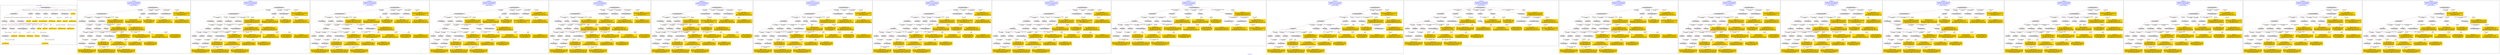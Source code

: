 digraph n0 {
fontcolor="blue"
remincross="true"
label="s02-dma.csv"
subgraph cluster_0 {
label="1-correct model"
n2[style="filled",color="white",fillcolor="lightgray",label="E12_Production1"];
n3[style="filled",color="white",fillcolor="lightgray",label="E21_Person1"];
n4[style="filled",color="white",fillcolor="lightgray",label="E55_Type2"];
n5[style="filled",color="white",fillcolor="lightgray",label="E52_Time-Span3"];
n6[style="filled",color="white",fillcolor="lightgray",label="E69_Death1"];
n7[style="filled",color="white",fillcolor="lightgray",label="E74_Group1"];
n8[style="filled",color="white",fillcolor="lightgray",label="E82_Actor_Appellation1"];
n9[style="filled",color="white",fillcolor="lightgray",label="E67_Birth1"];
n10[shape="plaintext",style="filled",fillcolor="gold",label="Artist URI"];
n11[style="filled",color="white",fillcolor="lightgray",label="E22_Man-Made_Object1"];
n12[style="filled",color="white",fillcolor="lightgray",label="E35_Title1"];
n13[style="filled",color="white",fillcolor="lightgray",label="E30_Right1"];
n14[style="filled",color="white",fillcolor="lightgray",label="E55_Type1"];
n15[style="filled",color="white",fillcolor="lightgray",label="E54_Dimension1"];
n16[style="filled",color="white",fillcolor="lightgray",label="E40_Legal_Body1"];
n17[shape="plaintext",style="filled",fillcolor="gold",label="Object_URI"];
n18[shape="plaintext",style="filled",fillcolor="gold",label="Object Rights"];
n19[shape="plaintext",style="filled",fillcolor="gold",label="Object Title"];
n20[shape="plaintext",style="filled",fillcolor="gold",label="Museum URI"];
n21[shape="plaintext",style="filled",fillcolor="gold",label="Object Link Source"];
n22[style="filled",color="white",fillcolor="lightgray",label="E52_Time-Span1"];
n23[shape="plaintext",style="filled",fillcolor="gold",label="Artist Birth Date"];
n24[style="filled",color="white",fillcolor="lightgray",label="E52_Time-Span2"];
n25[shape="plaintext",style="filled",fillcolor="gold",label="Artist Death Date"];
n26[shape="plaintext",style="filled",fillcolor="gold",label="Object Earliest Date"];
n27[shape="plaintext",style="filled",fillcolor="gold",label="Object Latest Date"];
n28[shape="plaintext",style="filled",fillcolor="gold",label="dimensions"];
n29[shape="plaintext",style="filled",fillcolor="gold",label="Object Work Type URI"];
n30[shape="plaintext",style="filled",fillcolor="gold",label="Object Work Type"];
n31[shape="plaintext",style="filled",fillcolor="gold",label="Medium URI"];
n32[shape="plaintext",style="filled",fillcolor="gold",label="Object Facet Value 1"];
n33[shape="plaintext",style="filled",fillcolor="gold",label="Nationality_URI"];
n34[shape="plaintext",style="filled",fillcolor="gold",label="Artist Nationality"];
n35[shape="plaintext",style="filled",fillcolor="gold",label="Artist Appellation"];
n36[shape="plaintext",style="filled",fillcolor="gold",label="Artist Name"];
}
subgraph cluster_1 {
label="candidate 0\nlink coherence:0.8571428571428571\nnode coherence:0.8787878787878788\nconfidence:0.4619754396086326\nmapping score:0.49078075525497744\ncost:332.009532\n-precision:0.54-recall:0.56"
n38[style="filled",color="white",fillcolor="lightgray",label="E12_Production1"];
n39[style="filled",color="white",fillcolor="lightgray",label="E21_Person1"];
n40[style="filled",color="white",fillcolor="lightgray",label="E52_Time-Span2"];
n41[style="filled",color="white",fillcolor="lightgray",label="E55_Type1"];
n42[style="filled",color="white",fillcolor="lightgray",label="E67_Birth1"];
n43[style="filled",color="white",fillcolor="lightgray",label="E69_Death1"];
n44[style="filled",color="white",fillcolor="lightgray",label="E74_Group1"];
n45[style="filled",color="white",fillcolor="lightgray",label="E82_Actor_Appellation1"];
n46[style="filled",color="white",fillcolor="lightgray",label="E22_Man-Made_Object1"];
n47[style="filled",color="white",fillcolor="lightgray",label="E54_Dimension1"];
n48[style="filled",color="white",fillcolor="lightgray",label="E8_Acquisition1"];
n49[style="filled",color="white",fillcolor="lightgray",label="E33_Linguistic_Object2"];
n50[style="filled",color="white",fillcolor="lightgray",label="E55_Type2"];
n51[style="filled",color="white",fillcolor="lightgray",label="E52_Time-Span1"];
n52[style="filled",color="white",fillcolor="lightgray",label="E52_Time-Span3"];
n53[style="filled",color="white",fillcolor="lightgray",label="E33_Linguistic_Object1"];
n54[style="filled",color="white",fillcolor="lightgray",label="E82_Actor_Appellation2"];
n55[shape="plaintext",style="filled",fillcolor="gold",label="Nationality_URI\n[E74_Group,classLink,0.698]\n[E55_Type,classLink,0.177]\n[E57_Material,classLink,0.086]\n[E74_Group,label,0.039]"];
n56[shape="plaintext",style="filled",fillcolor="gold",label="Object Work Type\n[E55_Type,label,0.368]\n[E55_Type,classLink,0.23]\n[E73_Information_Object,P3_has_note,0.212]\n[E33_Linguistic_Object,P3_has_note,0.191]"];
n57[shape="plaintext",style="filled",fillcolor="gold",label="Artist Nationality\n[E74_Group,label,0.568]\n[E74_Group,classLink,0.324]\n[E8_Acquisition,P3_has_note,0.055]\n[E22_Man-Made_Object,P3_has_note,0.053]"];
n58[shape="plaintext",style="filled",fillcolor="gold",label="Object Latest Date\n[E52_Time-Span,P82_at_some_time_within,0.429]\n[E52_Time-Span,P82a_begin_of_the_begin,0.267]\n[E52_Time-Span,P82b_end_of_the_end,0.212]\n[E52_Time-Span,label,0.091]"];
n59[shape="plaintext",style="filled",fillcolor="gold",label="dimensions\n[E54_Dimension,P3_has_note,0.935]\n[E82_Actor_Appellation,label,0.054]\n[E33_Linguistic_Object,P3_has_note,0.005]\n[E73_Information_Object,P3_has_note,0.005]"];
n60[shape="plaintext",style="filled",fillcolor="gold",label="Object Earliest Date\n[E52_Time-Span,P82_at_some_time_within,0.432]\n[E52_Time-Span,P82a_begin_of_the_begin,0.276]\n[E52_Time-Span,P82b_end_of_the_end,0.19]\n[E52_Time-Span,label,0.102]"];
n61[shape="plaintext",style="filled",fillcolor="gold",label="Artist URI\n[E21_Person,classLink,0.493]\n[E82_Actor_Appellation,classLink,0.37]\n[E30_Right,P3_has_note,0.082]\n[E8_Acquisition,P3_has_note,0.056]"];
n62[shape="plaintext",style="filled",fillcolor="gold",label="Artist Name\n[E82_Actor_Appellation,label,0.536]\n[E22_Man-Made_Object,classLink,0.22]\n[E8_Acquisition,P3_has_note,0.128]\n[E33_Linguistic_Object,P3_has_note,0.115]"];
n63[shape="plaintext",style="filled",fillcolor="gold",label="Object_URI\n[E22_Man-Made_Object,classLink,0.858]\n[E33_Linguistic_Object,P3_has_note,0.053]\n[E54_Dimension,P3_has_note,0.046]\n[E73_Information_Object,P3_has_note,0.043]"];
n64[shape="plaintext",style="filled",fillcolor="gold",label="Object Facet Value 1\n[E55_Type,label,0.516]\n[E29_Design_or_Procedure,P3_has_note,0.43]\n[E73_Information_Object,P3_has_note,0.029]\n[E33_Linguistic_Object,P3_has_note,0.024]"];
n65[shape="plaintext",style="filled",fillcolor="gold",label="Object Work Type URI\n[E55_Type,classLink,0.696]\n[E57_Material,classLink,0.148]\n[E74_Group,classLink,0.142]\n[E55_Type,label,0.014]"];
n66[shape="plaintext",style="filled",fillcolor="gold",label="Object Link Source\n[E8_Acquisition,P3_has_note,0.53]\n[E30_Right,P3_has_note,0.188]\n[E33_Linguistic_Object,P3_has_note,0.159]\n[E73_Information_Object,P3_has_note,0.123]"];
n67[shape="plaintext",style="filled",fillcolor="gold",label="Medium URI\n[E57_Material,classLink,0.468]\n[E55_Type,classLink,0.39]\n[E74_Group,classLink,0.142]\n[E55_Type,label,0.0]"];
n68[shape="plaintext",style="filled",fillcolor="gold",label="Artist Birth Date\n[E52_Time-Span,P82a_begin_of_the_begin,0.501]\n[E52_Time-Span,P82_at_some_time_within,0.399]\n[E22_Man-Made_Object,P3_has_note,0.052]\n[E73_Information_Object,P3_has_note,0.048]"];
n69[shape="plaintext",style="filled",fillcolor="gold",label="Object Rights\n[E8_Acquisition,P3_has_note,0.461]\n[E30_Right,P3_has_note,0.275]\n[E33_Linguistic_Object,P3_has_note,0.147]\n[E73_Information_Object,P3_has_note,0.116]"];
n70[shape="plaintext",style="filled",fillcolor="gold",label="Object Title\n[E73_Information_Object,P3_has_note,0.315]\n[E33_Linguistic_Object,P3_has_note,0.272]\n[E35_Title,label,0.254]\n[E22_Man-Made_Object,P3_has_note,0.159]"];
n71[shape="plaintext",style="filled",fillcolor="gold",label="Artist Death Date\n[E52_Time-Span,P82_at_some_time_within,0.43]\n[E52_Time-Span,P82b_end_of_the_end,0.422]\n[E52_Time-Span,P82a_begin_of_the_begin,0.076]\n[E52_Time-Span,label,0.073]"];
n72[shape="plaintext",style="filled",fillcolor="gold",label="Museum URI\n[E30_Right,P3_has_note,0.308]\n[E82_Actor_Appellation,label,0.296]\n[E8_Acquisition,P3_has_note,0.21]\n[E35_Title,label,0.186]"];
n73[shape="plaintext",style="filled",fillcolor="gold",label="Artist Appellation\n[E82_Actor_Appellation,classLink,0.91]\n[E21_Person,classLink,0.069]\n[E30_Right,P3_has_note,0.012]\n[E8_Acquisition,P3_has_note,0.009]"];
}
subgraph cluster_2 {
label="candidate 1\nlink coherence:0.8333333333333334\nnode coherence:0.8787878787878788\nconfidence:0.4619754396086326\nmapping score:0.49078075525497744\ncost:233.99953\n-precision:0.53-recall:0.56"
n75[style="filled",color="white",fillcolor="lightgray",label="E12_Production1"];
n76[style="filled",color="white",fillcolor="lightgray",label="E21_Person1"];
n77[style="filled",color="white",fillcolor="lightgray",label="E52_Time-Span2"];
n78[style="filled",color="white",fillcolor="lightgray",label="E55_Type1"];
n79[style="filled",color="white",fillcolor="lightgray",label="E67_Birth1"];
n80[style="filled",color="white",fillcolor="lightgray",label="E69_Death1"];
n81[style="filled",color="white",fillcolor="lightgray",label="E74_Group1"];
n82[style="filled",color="white",fillcolor="lightgray",label="E82_Actor_Appellation1"];
n83[style="filled",color="white",fillcolor="lightgray",label="E21_Person2"];
n84[style="filled",color="white",fillcolor="lightgray",label="E82_Actor_Appellation2"];
n85[style="filled",color="white",fillcolor="lightgray",label="E22_Man-Made_Object1"];
n86[style="filled",color="white",fillcolor="lightgray",label="E54_Dimension1"];
n87[style="filled",color="white",fillcolor="lightgray",label="E8_Acquisition1"];
n88[style="filled",color="white",fillcolor="lightgray",label="E33_Linguistic_Object2"];
n89[style="filled",color="white",fillcolor="lightgray",label="E55_Type2"];
n90[style="filled",color="white",fillcolor="lightgray",label="E52_Time-Span1"];
n91[style="filled",color="white",fillcolor="lightgray",label="E52_Time-Span3"];
n92[style="filled",color="white",fillcolor="lightgray",label="E33_Linguistic_Object1"];
n93[shape="plaintext",style="filled",fillcolor="gold",label="Nationality_URI\n[E74_Group,classLink,0.698]\n[E55_Type,classLink,0.177]\n[E57_Material,classLink,0.086]\n[E74_Group,label,0.039]"];
n94[shape="plaintext",style="filled",fillcolor="gold",label="Object Work Type\n[E55_Type,label,0.368]\n[E55_Type,classLink,0.23]\n[E73_Information_Object,P3_has_note,0.212]\n[E33_Linguistic_Object,P3_has_note,0.191]"];
n95[shape="plaintext",style="filled",fillcolor="gold",label="Artist Nationality\n[E74_Group,label,0.568]\n[E74_Group,classLink,0.324]\n[E8_Acquisition,P3_has_note,0.055]\n[E22_Man-Made_Object,P3_has_note,0.053]"];
n96[shape="plaintext",style="filled",fillcolor="gold",label="Object Latest Date\n[E52_Time-Span,P82_at_some_time_within,0.429]\n[E52_Time-Span,P82a_begin_of_the_begin,0.267]\n[E52_Time-Span,P82b_end_of_the_end,0.212]\n[E52_Time-Span,label,0.091]"];
n97[shape="plaintext",style="filled",fillcolor="gold",label="dimensions\n[E54_Dimension,P3_has_note,0.935]\n[E82_Actor_Appellation,label,0.054]\n[E33_Linguistic_Object,P3_has_note,0.005]\n[E73_Information_Object,P3_has_note,0.005]"];
n98[shape="plaintext",style="filled",fillcolor="gold",label="Object Earliest Date\n[E52_Time-Span,P82_at_some_time_within,0.432]\n[E52_Time-Span,P82a_begin_of_the_begin,0.276]\n[E52_Time-Span,P82b_end_of_the_end,0.19]\n[E52_Time-Span,label,0.102]"];
n99[shape="plaintext",style="filled",fillcolor="gold",label="Artist URI\n[E21_Person,classLink,0.493]\n[E82_Actor_Appellation,classLink,0.37]\n[E30_Right,P3_has_note,0.082]\n[E8_Acquisition,P3_has_note,0.056]"];
n100[shape="plaintext",style="filled",fillcolor="gold",label="Artist Name\n[E82_Actor_Appellation,label,0.536]\n[E22_Man-Made_Object,classLink,0.22]\n[E8_Acquisition,P3_has_note,0.128]\n[E33_Linguistic_Object,P3_has_note,0.115]"];
n101[shape="plaintext",style="filled",fillcolor="gold",label="Object_URI\n[E22_Man-Made_Object,classLink,0.858]\n[E33_Linguistic_Object,P3_has_note,0.053]\n[E54_Dimension,P3_has_note,0.046]\n[E73_Information_Object,P3_has_note,0.043]"];
n102[shape="plaintext",style="filled",fillcolor="gold",label="Object Facet Value 1\n[E55_Type,label,0.516]\n[E29_Design_or_Procedure,P3_has_note,0.43]\n[E73_Information_Object,P3_has_note,0.029]\n[E33_Linguistic_Object,P3_has_note,0.024]"];
n103[shape="plaintext",style="filled",fillcolor="gold",label="Object Work Type URI\n[E55_Type,classLink,0.696]\n[E57_Material,classLink,0.148]\n[E74_Group,classLink,0.142]\n[E55_Type,label,0.014]"];
n104[shape="plaintext",style="filled",fillcolor="gold",label="Object Link Source\n[E8_Acquisition,P3_has_note,0.53]\n[E30_Right,P3_has_note,0.188]\n[E33_Linguistic_Object,P3_has_note,0.159]\n[E73_Information_Object,P3_has_note,0.123]"];
n105[shape="plaintext",style="filled",fillcolor="gold",label="Medium URI\n[E57_Material,classLink,0.468]\n[E55_Type,classLink,0.39]\n[E74_Group,classLink,0.142]\n[E55_Type,label,0.0]"];
n106[shape="plaintext",style="filled",fillcolor="gold",label="Artist Birth Date\n[E52_Time-Span,P82a_begin_of_the_begin,0.501]\n[E52_Time-Span,P82_at_some_time_within,0.399]\n[E22_Man-Made_Object,P3_has_note,0.052]\n[E73_Information_Object,P3_has_note,0.048]"];
n107[shape="plaintext",style="filled",fillcolor="gold",label="Object Rights\n[E8_Acquisition,P3_has_note,0.461]\n[E30_Right,P3_has_note,0.275]\n[E33_Linguistic_Object,P3_has_note,0.147]\n[E73_Information_Object,P3_has_note,0.116]"];
n108[shape="plaintext",style="filled",fillcolor="gold",label="Object Title\n[E73_Information_Object,P3_has_note,0.315]\n[E33_Linguistic_Object,P3_has_note,0.272]\n[E35_Title,label,0.254]\n[E22_Man-Made_Object,P3_has_note,0.159]"];
n109[shape="plaintext",style="filled",fillcolor="gold",label="Artist Death Date\n[E52_Time-Span,P82_at_some_time_within,0.43]\n[E52_Time-Span,P82b_end_of_the_end,0.422]\n[E52_Time-Span,P82a_begin_of_the_begin,0.076]\n[E52_Time-Span,label,0.073]"];
n110[shape="plaintext",style="filled",fillcolor="gold",label="Museum URI\n[E30_Right,P3_has_note,0.308]\n[E82_Actor_Appellation,label,0.296]\n[E8_Acquisition,P3_has_note,0.21]\n[E35_Title,label,0.186]"];
n111[shape="plaintext",style="filled",fillcolor="gold",label="Artist Appellation\n[E82_Actor_Appellation,classLink,0.91]\n[E21_Person,classLink,0.069]\n[E30_Right,P3_has_note,0.012]\n[E8_Acquisition,P3_has_note,0.009]"];
}
subgraph cluster_3 {
label="candidate 10\nlink coherence:0.8055555555555556\nnode coherence:0.8787878787878788\nconfidence:0.4619754396086326\nmapping score:0.49078075525497744\ncost:333.009572\n-precision:0.5-recall:0.53"
n113[style="filled",color="white",fillcolor="lightgray",label="E12_Production1"];
n114[style="filled",color="white",fillcolor="lightgray",label="E21_Person1"];
n115[style="filled",color="white",fillcolor="lightgray",label="E52_Time-Span2"];
n116[style="filled",color="white",fillcolor="lightgray",label="E55_Type1"];
n117[style="filled",color="white",fillcolor="lightgray",label="E67_Birth1"];
n118[style="filled",color="white",fillcolor="lightgray",label="E69_Death1"];
n119[style="filled",color="white",fillcolor="lightgray",label="E74_Group1"];
n120[style="filled",color="white",fillcolor="lightgray",label="E82_Actor_Appellation1"];
n121[style="filled",color="white",fillcolor="lightgray",label="E21_Person2"];
n122[style="filled",color="white",fillcolor="lightgray",label="E82_Actor_Appellation2"];
n123[style="filled",color="white",fillcolor="lightgray",label="E22_Man-Made_Object1"];
n124[style="filled",color="white",fillcolor="lightgray",label="E8_Acquisition1"];
n125[style="filled",color="white",fillcolor="lightgray",label="E33_Linguistic_Object2"];
n126[style="filled",color="white",fillcolor="lightgray",label="E55_Type2"];
n127[style="filled",color="white",fillcolor="lightgray",label="E52_Time-Span1"];
n128[style="filled",color="white",fillcolor="lightgray",label="E52_Time-Span3"];
n129[style="filled",color="white",fillcolor="lightgray",label="E33_Linguistic_Object1"];
n130[style="filled",color="white",fillcolor="lightgray",label="E54_Dimension1"];
n131[shape="plaintext",style="filled",fillcolor="gold",label="Nationality_URI\n[E74_Group,classLink,0.698]\n[E55_Type,classLink,0.177]\n[E57_Material,classLink,0.086]\n[E74_Group,label,0.039]"];
n132[shape="plaintext",style="filled",fillcolor="gold",label="Object Work Type\n[E55_Type,label,0.368]\n[E55_Type,classLink,0.23]\n[E73_Information_Object,P3_has_note,0.212]\n[E33_Linguistic_Object,P3_has_note,0.191]"];
n133[shape="plaintext",style="filled",fillcolor="gold",label="Artist Nationality\n[E74_Group,label,0.568]\n[E74_Group,classLink,0.324]\n[E8_Acquisition,P3_has_note,0.055]\n[E22_Man-Made_Object,P3_has_note,0.053]"];
n134[shape="plaintext",style="filled",fillcolor="gold",label="Object Latest Date\n[E52_Time-Span,P82_at_some_time_within,0.429]\n[E52_Time-Span,P82a_begin_of_the_begin,0.267]\n[E52_Time-Span,P82b_end_of_the_end,0.212]\n[E52_Time-Span,label,0.091]"];
n135[shape="plaintext",style="filled",fillcolor="gold",label="dimensions\n[E54_Dimension,P3_has_note,0.935]\n[E82_Actor_Appellation,label,0.054]\n[E33_Linguistic_Object,P3_has_note,0.005]\n[E73_Information_Object,P3_has_note,0.005]"];
n136[shape="plaintext",style="filled",fillcolor="gold",label="Object Earliest Date\n[E52_Time-Span,P82_at_some_time_within,0.432]\n[E52_Time-Span,P82a_begin_of_the_begin,0.276]\n[E52_Time-Span,P82b_end_of_the_end,0.19]\n[E52_Time-Span,label,0.102]"];
n137[shape="plaintext",style="filled",fillcolor="gold",label="Artist URI\n[E21_Person,classLink,0.493]\n[E82_Actor_Appellation,classLink,0.37]\n[E30_Right,P3_has_note,0.082]\n[E8_Acquisition,P3_has_note,0.056]"];
n138[shape="plaintext",style="filled",fillcolor="gold",label="Artist Name\n[E82_Actor_Appellation,label,0.536]\n[E22_Man-Made_Object,classLink,0.22]\n[E8_Acquisition,P3_has_note,0.128]\n[E33_Linguistic_Object,P3_has_note,0.115]"];
n139[shape="plaintext",style="filled",fillcolor="gold",label="Object_URI\n[E22_Man-Made_Object,classLink,0.858]\n[E33_Linguistic_Object,P3_has_note,0.053]\n[E54_Dimension,P3_has_note,0.046]\n[E73_Information_Object,P3_has_note,0.043]"];
n140[shape="plaintext",style="filled",fillcolor="gold",label="Object Facet Value 1\n[E55_Type,label,0.516]\n[E29_Design_or_Procedure,P3_has_note,0.43]\n[E73_Information_Object,P3_has_note,0.029]\n[E33_Linguistic_Object,P3_has_note,0.024]"];
n141[shape="plaintext",style="filled",fillcolor="gold",label="Object Work Type URI\n[E55_Type,classLink,0.696]\n[E57_Material,classLink,0.148]\n[E74_Group,classLink,0.142]\n[E55_Type,label,0.014]"];
n142[shape="plaintext",style="filled",fillcolor="gold",label="Object Link Source\n[E8_Acquisition,P3_has_note,0.53]\n[E30_Right,P3_has_note,0.188]\n[E33_Linguistic_Object,P3_has_note,0.159]\n[E73_Information_Object,P3_has_note,0.123]"];
n143[shape="plaintext",style="filled",fillcolor="gold",label="Medium URI\n[E57_Material,classLink,0.468]\n[E55_Type,classLink,0.39]\n[E74_Group,classLink,0.142]\n[E55_Type,label,0.0]"];
n144[shape="plaintext",style="filled",fillcolor="gold",label="Artist Birth Date\n[E52_Time-Span,P82a_begin_of_the_begin,0.501]\n[E52_Time-Span,P82_at_some_time_within,0.399]\n[E22_Man-Made_Object,P3_has_note,0.052]\n[E73_Information_Object,P3_has_note,0.048]"];
n145[shape="plaintext",style="filled",fillcolor="gold",label="Object Rights\n[E8_Acquisition,P3_has_note,0.461]\n[E30_Right,P3_has_note,0.275]\n[E33_Linguistic_Object,P3_has_note,0.147]\n[E73_Information_Object,P3_has_note,0.116]"];
n146[shape="plaintext",style="filled",fillcolor="gold",label="Object Title\n[E73_Information_Object,P3_has_note,0.315]\n[E33_Linguistic_Object,P3_has_note,0.272]\n[E35_Title,label,0.254]\n[E22_Man-Made_Object,P3_has_note,0.159]"];
n147[shape="plaintext",style="filled",fillcolor="gold",label="Artist Death Date\n[E52_Time-Span,P82_at_some_time_within,0.43]\n[E52_Time-Span,P82b_end_of_the_end,0.422]\n[E52_Time-Span,P82a_begin_of_the_begin,0.076]\n[E52_Time-Span,label,0.073]"];
n148[shape="plaintext",style="filled",fillcolor="gold",label="Museum URI\n[E30_Right,P3_has_note,0.308]\n[E82_Actor_Appellation,label,0.296]\n[E8_Acquisition,P3_has_note,0.21]\n[E35_Title,label,0.186]"];
n149[shape="plaintext",style="filled",fillcolor="gold",label="Artist Appellation\n[E82_Actor_Appellation,classLink,0.91]\n[E21_Person,classLink,0.069]\n[E30_Right,P3_has_note,0.012]\n[E8_Acquisition,P3_has_note,0.009]"];
}
subgraph cluster_4 {
label="candidate 11\nlink coherence:0.8055555555555556\nnode coherence:0.8787878787878788\nconfidence:0.4619754396086326\nmapping score:0.49078075525497744\ncost:333.009582\n-precision:0.5-recall:0.53"
n151[style="filled",color="white",fillcolor="lightgray",label="E12_Production1"];
n152[style="filled",color="white",fillcolor="lightgray",label="E21_Person1"];
n153[style="filled",color="white",fillcolor="lightgray",label="E52_Time-Span2"];
n154[style="filled",color="white",fillcolor="lightgray",label="E55_Type1"];
n155[style="filled",color="white",fillcolor="lightgray",label="E67_Birth1"];
n156[style="filled",color="white",fillcolor="lightgray",label="E69_Death1"];
n157[style="filled",color="white",fillcolor="lightgray",label="E74_Group1"];
n158[style="filled",color="white",fillcolor="lightgray",label="E82_Actor_Appellation1"];
n159[style="filled",color="white",fillcolor="lightgray",label="E21_Person2"];
n160[style="filled",color="white",fillcolor="lightgray",label="E82_Actor_Appellation2"];
n161[style="filled",color="white",fillcolor="lightgray",label="E22_Man-Made_Object1"];
n162[style="filled",color="white",fillcolor="lightgray",label="E8_Acquisition1"];
n163[style="filled",color="white",fillcolor="lightgray",label="E33_Linguistic_Object1"];
n164[style="filled",color="white",fillcolor="lightgray",label="E55_Type3"];
n165[style="filled",color="white",fillcolor="lightgray",label="E52_Time-Span1"];
n166[style="filled",color="white",fillcolor="lightgray",label="E52_Time-Span3"];
n167[style="filled",color="white",fillcolor="lightgray",label="E33_Linguistic_Object2"];
n168[style="filled",color="white",fillcolor="lightgray",label="E54_Dimension1"];
n169[shape="plaintext",style="filled",fillcolor="gold",label="Nationality_URI\n[E74_Group,classLink,0.698]\n[E55_Type,classLink,0.177]\n[E57_Material,classLink,0.086]\n[E74_Group,label,0.039]"];
n170[shape="plaintext",style="filled",fillcolor="gold",label="Object Work Type\n[E55_Type,label,0.368]\n[E55_Type,classLink,0.23]\n[E73_Information_Object,P3_has_note,0.212]\n[E33_Linguistic_Object,P3_has_note,0.191]"];
n171[shape="plaintext",style="filled",fillcolor="gold",label="Artist Nationality\n[E74_Group,label,0.568]\n[E74_Group,classLink,0.324]\n[E8_Acquisition,P3_has_note,0.055]\n[E22_Man-Made_Object,P3_has_note,0.053]"];
n172[shape="plaintext",style="filled",fillcolor="gold",label="Object Latest Date\n[E52_Time-Span,P82_at_some_time_within,0.429]\n[E52_Time-Span,P82a_begin_of_the_begin,0.267]\n[E52_Time-Span,P82b_end_of_the_end,0.212]\n[E52_Time-Span,label,0.091]"];
n173[shape="plaintext",style="filled",fillcolor="gold",label="dimensions\n[E54_Dimension,P3_has_note,0.935]\n[E82_Actor_Appellation,label,0.054]\n[E33_Linguistic_Object,P3_has_note,0.005]\n[E73_Information_Object,P3_has_note,0.005]"];
n174[shape="plaintext",style="filled",fillcolor="gold",label="Object Earliest Date\n[E52_Time-Span,P82_at_some_time_within,0.432]\n[E52_Time-Span,P82a_begin_of_the_begin,0.276]\n[E52_Time-Span,P82b_end_of_the_end,0.19]\n[E52_Time-Span,label,0.102]"];
n175[shape="plaintext",style="filled",fillcolor="gold",label="Artist URI\n[E21_Person,classLink,0.493]\n[E82_Actor_Appellation,classLink,0.37]\n[E30_Right,P3_has_note,0.082]\n[E8_Acquisition,P3_has_note,0.056]"];
n176[shape="plaintext",style="filled",fillcolor="gold",label="Artist Name\n[E82_Actor_Appellation,label,0.536]\n[E22_Man-Made_Object,classLink,0.22]\n[E8_Acquisition,P3_has_note,0.128]\n[E33_Linguistic_Object,P3_has_note,0.115]"];
n177[shape="plaintext",style="filled",fillcolor="gold",label="Object_URI\n[E22_Man-Made_Object,classLink,0.858]\n[E33_Linguistic_Object,P3_has_note,0.053]\n[E54_Dimension,P3_has_note,0.046]\n[E73_Information_Object,P3_has_note,0.043]"];
n178[shape="plaintext",style="filled",fillcolor="gold",label="Object Work Type URI\n[E55_Type,classLink,0.696]\n[E57_Material,classLink,0.148]\n[E74_Group,classLink,0.142]\n[E55_Type,label,0.014]"];
n179[shape="plaintext",style="filled",fillcolor="gold",label="Object Link Source\n[E8_Acquisition,P3_has_note,0.53]\n[E30_Right,P3_has_note,0.188]\n[E33_Linguistic_Object,P3_has_note,0.159]\n[E73_Information_Object,P3_has_note,0.123]"];
n180[shape="plaintext",style="filled",fillcolor="gold",label="Object Facet Value 1\n[E55_Type,label,0.516]\n[E29_Design_or_Procedure,P3_has_note,0.43]\n[E73_Information_Object,P3_has_note,0.029]\n[E33_Linguistic_Object,P3_has_note,0.024]"];
n181[shape="plaintext",style="filled",fillcolor="gold",label="Artist Birth Date\n[E52_Time-Span,P82a_begin_of_the_begin,0.501]\n[E52_Time-Span,P82_at_some_time_within,0.399]\n[E22_Man-Made_Object,P3_has_note,0.052]\n[E73_Information_Object,P3_has_note,0.048]"];
n182[shape="plaintext",style="filled",fillcolor="gold",label="Medium URI\n[E57_Material,classLink,0.468]\n[E55_Type,classLink,0.39]\n[E74_Group,classLink,0.142]\n[E55_Type,label,0.0]"];
n183[shape="plaintext",style="filled",fillcolor="gold",label="Object Rights\n[E8_Acquisition,P3_has_note,0.461]\n[E30_Right,P3_has_note,0.275]\n[E33_Linguistic_Object,P3_has_note,0.147]\n[E73_Information_Object,P3_has_note,0.116]"];
n184[shape="plaintext",style="filled",fillcolor="gold",label="Object Title\n[E73_Information_Object,P3_has_note,0.315]\n[E33_Linguistic_Object,P3_has_note,0.272]\n[E35_Title,label,0.254]\n[E22_Man-Made_Object,P3_has_note,0.159]"];
n185[shape="plaintext",style="filled",fillcolor="gold",label="Artist Death Date\n[E52_Time-Span,P82_at_some_time_within,0.43]\n[E52_Time-Span,P82b_end_of_the_end,0.422]\n[E52_Time-Span,P82a_begin_of_the_begin,0.076]\n[E52_Time-Span,label,0.073]"];
n186[shape="plaintext",style="filled",fillcolor="gold",label="Museum URI\n[E30_Right,P3_has_note,0.308]\n[E82_Actor_Appellation,label,0.296]\n[E8_Acquisition,P3_has_note,0.21]\n[E35_Title,label,0.186]"];
n187[shape="plaintext",style="filled",fillcolor="gold",label="Artist Appellation\n[E82_Actor_Appellation,classLink,0.91]\n[E21_Person,classLink,0.069]\n[E30_Right,P3_has_note,0.012]\n[E8_Acquisition,P3_has_note,0.009]"];
}
subgraph cluster_5 {
label="candidate 12\nlink coherence:0.8\nnode coherence:0.8787878787878788\nconfidence:0.4619754396086326\nmapping score:0.49078075525497744\ncost:431.019574\n-precision:0.51-recall:0.53"
n189[style="filled",color="white",fillcolor="lightgray",label="E12_Production1"];
n190[style="filled",color="white",fillcolor="lightgray",label="E21_Person1"];
n191[style="filled",color="white",fillcolor="lightgray",label="E52_Time-Span2"];
n192[style="filled",color="white",fillcolor="lightgray",label="E55_Type1"];
n193[style="filled",color="white",fillcolor="lightgray",label="E67_Birth1"];
n194[style="filled",color="white",fillcolor="lightgray",label="E69_Death1"];
n195[style="filled",color="white",fillcolor="lightgray",label="E74_Group1"];
n196[style="filled",color="white",fillcolor="lightgray",label="E82_Actor_Appellation1"];
n197[style="filled",color="white",fillcolor="lightgray",label="E22_Man-Made_Object1"];
n198[style="filled",color="white",fillcolor="lightgray",label="E55_Type2"];
n199[style="filled",color="white",fillcolor="lightgray",label="E8_Acquisition1"];
n200[style="filled",color="white",fillcolor="lightgray",label="E33_Linguistic_Object2"];
n201[style="filled",color="white",fillcolor="lightgray",label="E52_Time-Span1"];
n202[style="filled",color="white",fillcolor="lightgray",label="E52_Time-Span3"];
n203[style="filled",color="white",fillcolor="lightgray",label="E33_Linguistic_Object1"];
n204[style="filled",color="white",fillcolor="lightgray",label="E54_Dimension1"];
n205[style="filled",color="white",fillcolor="lightgray",label="E82_Actor_Appellation2"];
n206[shape="plaintext",style="filled",fillcolor="gold",label="Nationality_URI\n[E74_Group,classLink,0.698]\n[E55_Type,classLink,0.177]\n[E57_Material,classLink,0.086]\n[E74_Group,label,0.039]"];
n207[shape="plaintext",style="filled",fillcolor="gold",label="Object Work Type\n[E55_Type,label,0.368]\n[E55_Type,classLink,0.23]\n[E73_Information_Object,P3_has_note,0.212]\n[E33_Linguistic_Object,P3_has_note,0.191]"];
n208[shape="plaintext",style="filled",fillcolor="gold",label="Artist Nationality\n[E74_Group,label,0.568]\n[E74_Group,classLink,0.324]\n[E8_Acquisition,P3_has_note,0.055]\n[E22_Man-Made_Object,P3_has_note,0.053]"];
n209[shape="plaintext",style="filled",fillcolor="gold",label="Object Latest Date\n[E52_Time-Span,P82_at_some_time_within,0.429]\n[E52_Time-Span,P82a_begin_of_the_begin,0.267]\n[E52_Time-Span,P82b_end_of_the_end,0.212]\n[E52_Time-Span,label,0.091]"];
n210[shape="plaintext",style="filled",fillcolor="gold",label="dimensions\n[E54_Dimension,P3_has_note,0.935]\n[E82_Actor_Appellation,label,0.054]\n[E33_Linguistic_Object,P3_has_note,0.005]\n[E73_Information_Object,P3_has_note,0.005]"];
n211[shape="plaintext",style="filled",fillcolor="gold",label="Object Earliest Date\n[E52_Time-Span,P82_at_some_time_within,0.432]\n[E52_Time-Span,P82a_begin_of_the_begin,0.276]\n[E52_Time-Span,P82b_end_of_the_end,0.19]\n[E52_Time-Span,label,0.102]"];
n212[shape="plaintext",style="filled",fillcolor="gold",label="Artist URI\n[E21_Person,classLink,0.493]\n[E82_Actor_Appellation,classLink,0.37]\n[E30_Right,P3_has_note,0.082]\n[E8_Acquisition,P3_has_note,0.056]"];
n213[shape="plaintext",style="filled",fillcolor="gold",label="Artist Name\n[E82_Actor_Appellation,label,0.536]\n[E22_Man-Made_Object,classLink,0.22]\n[E8_Acquisition,P3_has_note,0.128]\n[E33_Linguistic_Object,P3_has_note,0.115]"];
n214[shape="plaintext",style="filled",fillcolor="gold",label="Object_URI\n[E22_Man-Made_Object,classLink,0.858]\n[E33_Linguistic_Object,P3_has_note,0.053]\n[E54_Dimension,P3_has_note,0.046]\n[E73_Information_Object,P3_has_note,0.043]"];
n215[shape="plaintext",style="filled",fillcolor="gold",label="Object Facet Value 1\n[E55_Type,label,0.516]\n[E29_Design_or_Procedure,P3_has_note,0.43]\n[E73_Information_Object,P3_has_note,0.029]\n[E33_Linguistic_Object,P3_has_note,0.024]"];
n216[shape="plaintext",style="filled",fillcolor="gold",label="Object Work Type URI\n[E55_Type,classLink,0.696]\n[E57_Material,classLink,0.148]\n[E74_Group,classLink,0.142]\n[E55_Type,label,0.014]"];
n217[shape="plaintext",style="filled",fillcolor="gold",label="Object Link Source\n[E8_Acquisition,P3_has_note,0.53]\n[E30_Right,P3_has_note,0.188]\n[E33_Linguistic_Object,P3_has_note,0.159]\n[E73_Information_Object,P3_has_note,0.123]"];
n218[shape="plaintext",style="filled",fillcolor="gold",label="Medium URI\n[E57_Material,classLink,0.468]\n[E55_Type,classLink,0.39]\n[E74_Group,classLink,0.142]\n[E55_Type,label,0.0]"];
n219[shape="plaintext",style="filled",fillcolor="gold",label="Artist Birth Date\n[E52_Time-Span,P82a_begin_of_the_begin,0.501]\n[E52_Time-Span,P82_at_some_time_within,0.399]\n[E22_Man-Made_Object,P3_has_note,0.052]\n[E73_Information_Object,P3_has_note,0.048]"];
n220[shape="plaintext",style="filled",fillcolor="gold",label="Object Rights\n[E8_Acquisition,P3_has_note,0.461]\n[E30_Right,P3_has_note,0.275]\n[E33_Linguistic_Object,P3_has_note,0.147]\n[E73_Information_Object,P3_has_note,0.116]"];
n221[shape="plaintext",style="filled",fillcolor="gold",label="Object Title\n[E73_Information_Object,P3_has_note,0.315]\n[E33_Linguistic_Object,P3_has_note,0.272]\n[E35_Title,label,0.254]\n[E22_Man-Made_Object,P3_has_note,0.159]"];
n222[shape="plaintext",style="filled",fillcolor="gold",label="Artist Death Date\n[E52_Time-Span,P82_at_some_time_within,0.43]\n[E52_Time-Span,P82b_end_of_the_end,0.422]\n[E52_Time-Span,P82a_begin_of_the_begin,0.076]\n[E52_Time-Span,label,0.073]"];
n223[shape="plaintext",style="filled",fillcolor="gold",label="Museum URI\n[E30_Right,P3_has_note,0.308]\n[E82_Actor_Appellation,label,0.296]\n[E8_Acquisition,P3_has_note,0.21]\n[E35_Title,label,0.186]"];
n224[shape="plaintext",style="filled",fillcolor="gold",label="Artist Appellation\n[E82_Actor_Appellation,classLink,0.91]\n[E21_Person,classLink,0.069]\n[E30_Right,P3_has_note,0.012]\n[E8_Acquisition,P3_has_note,0.009]"];
}
subgraph cluster_6 {
label="candidate 13\nlink coherence:0.8\nnode coherence:0.8787878787878788\nconfidence:0.4619754396086326\nmapping score:0.49078075525497744\ncost:431.019584\n-precision:0.51-recall:0.53"
n226[style="filled",color="white",fillcolor="lightgray",label="E12_Production1"];
n227[style="filled",color="white",fillcolor="lightgray",label="E21_Person1"];
n228[style="filled",color="white",fillcolor="lightgray",label="E52_Time-Span2"];
n229[style="filled",color="white",fillcolor="lightgray",label="E55_Type1"];
n230[style="filled",color="white",fillcolor="lightgray",label="E67_Birth1"];
n231[style="filled",color="white",fillcolor="lightgray",label="E69_Death1"];
n232[style="filled",color="white",fillcolor="lightgray",label="E74_Group1"];
n233[style="filled",color="white",fillcolor="lightgray",label="E82_Actor_Appellation1"];
n234[style="filled",color="white",fillcolor="lightgray",label="E22_Man-Made_Object1"];
n235[style="filled",color="white",fillcolor="lightgray",label="E55_Type2"];
n236[style="filled",color="white",fillcolor="lightgray",label="E8_Acquisition1"];
n237[style="filled",color="white",fillcolor="lightgray",label="E33_Linguistic_Object1"];
n238[style="filled",color="white",fillcolor="lightgray",label="E52_Time-Span1"];
n239[style="filled",color="white",fillcolor="lightgray",label="E52_Time-Span3"];
n240[style="filled",color="white",fillcolor="lightgray",label="E33_Linguistic_Object2"];
n241[style="filled",color="white",fillcolor="lightgray",label="E54_Dimension1"];
n242[style="filled",color="white",fillcolor="lightgray",label="E82_Actor_Appellation2"];
n243[shape="plaintext",style="filled",fillcolor="gold",label="Nationality_URI\n[E74_Group,classLink,0.698]\n[E55_Type,classLink,0.177]\n[E57_Material,classLink,0.086]\n[E74_Group,label,0.039]"];
n244[shape="plaintext",style="filled",fillcolor="gold",label="Object Work Type\n[E55_Type,label,0.368]\n[E55_Type,classLink,0.23]\n[E73_Information_Object,P3_has_note,0.212]\n[E33_Linguistic_Object,P3_has_note,0.191]"];
n245[shape="plaintext",style="filled",fillcolor="gold",label="Artist Nationality\n[E74_Group,label,0.568]\n[E74_Group,classLink,0.324]\n[E8_Acquisition,P3_has_note,0.055]\n[E22_Man-Made_Object,P3_has_note,0.053]"];
n246[shape="plaintext",style="filled",fillcolor="gold",label="Object Latest Date\n[E52_Time-Span,P82_at_some_time_within,0.429]\n[E52_Time-Span,P82a_begin_of_the_begin,0.267]\n[E52_Time-Span,P82b_end_of_the_end,0.212]\n[E52_Time-Span,label,0.091]"];
n247[shape="plaintext",style="filled",fillcolor="gold",label="dimensions\n[E54_Dimension,P3_has_note,0.935]\n[E82_Actor_Appellation,label,0.054]\n[E33_Linguistic_Object,P3_has_note,0.005]\n[E73_Information_Object,P3_has_note,0.005]"];
n248[shape="plaintext",style="filled",fillcolor="gold",label="Object Earliest Date\n[E52_Time-Span,P82_at_some_time_within,0.432]\n[E52_Time-Span,P82a_begin_of_the_begin,0.276]\n[E52_Time-Span,P82b_end_of_the_end,0.19]\n[E52_Time-Span,label,0.102]"];
n249[shape="plaintext",style="filled",fillcolor="gold",label="Artist URI\n[E21_Person,classLink,0.493]\n[E82_Actor_Appellation,classLink,0.37]\n[E30_Right,P3_has_note,0.082]\n[E8_Acquisition,P3_has_note,0.056]"];
n250[shape="plaintext",style="filled",fillcolor="gold",label="Artist Name\n[E82_Actor_Appellation,label,0.536]\n[E22_Man-Made_Object,classLink,0.22]\n[E8_Acquisition,P3_has_note,0.128]\n[E33_Linguistic_Object,P3_has_note,0.115]"];
n251[shape="plaintext",style="filled",fillcolor="gold",label="Object_URI\n[E22_Man-Made_Object,classLink,0.858]\n[E33_Linguistic_Object,P3_has_note,0.053]\n[E54_Dimension,P3_has_note,0.046]\n[E73_Information_Object,P3_has_note,0.043]"];
n252[shape="plaintext",style="filled",fillcolor="gold",label="Object Facet Value 1\n[E55_Type,label,0.516]\n[E29_Design_or_Procedure,P3_has_note,0.43]\n[E73_Information_Object,P3_has_note,0.029]\n[E33_Linguistic_Object,P3_has_note,0.024]"];
n253[shape="plaintext",style="filled",fillcolor="gold",label="Object Work Type URI\n[E55_Type,classLink,0.696]\n[E57_Material,classLink,0.148]\n[E74_Group,classLink,0.142]\n[E55_Type,label,0.014]"];
n254[shape="plaintext",style="filled",fillcolor="gold",label="Object Link Source\n[E8_Acquisition,P3_has_note,0.53]\n[E30_Right,P3_has_note,0.188]\n[E33_Linguistic_Object,P3_has_note,0.159]\n[E73_Information_Object,P3_has_note,0.123]"];
n255[shape="plaintext",style="filled",fillcolor="gold",label="Medium URI\n[E57_Material,classLink,0.468]\n[E55_Type,classLink,0.39]\n[E74_Group,classLink,0.142]\n[E55_Type,label,0.0]"];
n256[shape="plaintext",style="filled",fillcolor="gold",label="Artist Birth Date\n[E52_Time-Span,P82a_begin_of_the_begin,0.501]\n[E52_Time-Span,P82_at_some_time_within,0.399]\n[E22_Man-Made_Object,P3_has_note,0.052]\n[E73_Information_Object,P3_has_note,0.048]"];
n257[shape="plaintext",style="filled",fillcolor="gold",label="Object Rights\n[E8_Acquisition,P3_has_note,0.461]\n[E30_Right,P3_has_note,0.275]\n[E33_Linguistic_Object,P3_has_note,0.147]\n[E73_Information_Object,P3_has_note,0.116]"];
n258[shape="plaintext",style="filled",fillcolor="gold",label="Object Title\n[E73_Information_Object,P3_has_note,0.315]\n[E33_Linguistic_Object,P3_has_note,0.272]\n[E35_Title,label,0.254]\n[E22_Man-Made_Object,P3_has_note,0.159]"];
n259[shape="plaintext",style="filled",fillcolor="gold",label="Artist Death Date\n[E52_Time-Span,P82_at_some_time_within,0.43]\n[E52_Time-Span,P82b_end_of_the_end,0.422]\n[E52_Time-Span,P82a_begin_of_the_begin,0.076]\n[E52_Time-Span,label,0.073]"];
n260[shape="plaintext",style="filled",fillcolor="gold",label="Museum URI\n[E30_Right,P3_has_note,0.308]\n[E82_Actor_Appellation,label,0.296]\n[E8_Acquisition,P3_has_note,0.21]\n[E35_Title,label,0.186]"];
n261[shape="plaintext",style="filled",fillcolor="gold",label="Artist Appellation\n[E82_Actor_Appellation,classLink,0.91]\n[E21_Person,classLink,0.069]\n[E30_Right,P3_has_note,0.012]\n[E8_Acquisition,P3_has_note,0.009]"];
}
subgraph cluster_7 {
label="candidate 14\nlink coherence:0.7777777777777778\nnode coherence:0.8787878787878788\nconfidence:0.4619754396086326\nmapping score:0.49078075525497744\ncost:333.009572\n-precision:0.5-recall:0.53"
n263[style="filled",color="white",fillcolor="lightgray",label="E12_Production1"];
n264[style="filled",color="white",fillcolor="lightgray",label="E21_Person1"];
n265[style="filled",color="white",fillcolor="lightgray",label="E52_Time-Span2"];
n266[style="filled",color="white",fillcolor="lightgray",label="E55_Type1"];
n267[style="filled",color="white",fillcolor="lightgray",label="E67_Birth1"];
n268[style="filled",color="white",fillcolor="lightgray",label="E69_Death1"];
n269[style="filled",color="white",fillcolor="lightgray",label="E74_Group1"];
n270[style="filled",color="white",fillcolor="lightgray",label="E82_Actor_Appellation1"];
n271[style="filled",color="white",fillcolor="lightgray",label="E21_Person2"];
n272[style="filled",color="white",fillcolor="lightgray",label="E82_Actor_Appellation2"];
n273[style="filled",color="white",fillcolor="lightgray",label="E22_Man-Made_Object1"];
n274[style="filled",color="white",fillcolor="lightgray",label="E55_Type2"];
n275[style="filled",color="white",fillcolor="lightgray",label="E8_Acquisition1"];
n276[style="filled",color="white",fillcolor="lightgray",label="E33_Linguistic_Object2"];
n277[style="filled",color="white",fillcolor="lightgray",label="E52_Time-Span1"];
n278[style="filled",color="white",fillcolor="lightgray",label="E52_Time-Span3"];
n279[style="filled",color="white",fillcolor="lightgray",label="E33_Linguistic_Object1"];
n280[style="filled",color="white",fillcolor="lightgray",label="E54_Dimension1"];
n281[shape="plaintext",style="filled",fillcolor="gold",label="Nationality_URI\n[E74_Group,classLink,0.698]\n[E55_Type,classLink,0.177]\n[E57_Material,classLink,0.086]\n[E74_Group,label,0.039]"];
n282[shape="plaintext",style="filled",fillcolor="gold",label="Object Work Type\n[E55_Type,label,0.368]\n[E55_Type,classLink,0.23]\n[E73_Information_Object,P3_has_note,0.212]\n[E33_Linguistic_Object,P3_has_note,0.191]"];
n283[shape="plaintext",style="filled",fillcolor="gold",label="Artist Nationality\n[E74_Group,label,0.568]\n[E74_Group,classLink,0.324]\n[E8_Acquisition,P3_has_note,0.055]\n[E22_Man-Made_Object,P3_has_note,0.053]"];
n284[shape="plaintext",style="filled",fillcolor="gold",label="Object Latest Date\n[E52_Time-Span,P82_at_some_time_within,0.429]\n[E52_Time-Span,P82a_begin_of_the_begin,0.267]\n[E52_Time-Span,P82b_end_of_the_end,0.212]\n[E52_Time-Span,label,0.091]"];
n285[shape="plaintext",style="filled",fillcolor="gold",label="dimensions\n[E54_Dimension,P3_has_note,0.935]\n[E82_Actor_Appellation,label,0.054]\n[E33_Linguistic_Object,P3_has_note,0.005]\n[E73_Information_Object,P3_has_note,0.005]"];
n286[shape="plaintext",style="filled",fillcolor="gold",label="Object Earliest Date\n[E52_Time-Span,P82_at_some_time_within,0.432]\n[E52_Time-Span,P82a_begin_of_the_begin,0.276]\n[E52_Time-Span,P82b_end_of_the_end,0.19]\n[E52_Time-Span,label,0.102]"];
n287[shape="plaintext",style="filled",fillcolor="gold",label="Artist URI\n[E21_Person,classLink,0.493]\n[E82_Actor_Appellation,classLink,0.37]\n[E30_Right,P3_has_note,0.082]\n[E8_Acquisition,P3_has_note,0.056]"];
n288[shape="plaintext",style="filled",fillcolor="gold",label="Artist Name\n[E82_Actor_Appellation,label,0.536]\n[E22_Man-Made_Object,classLink,0.22]\n[E8_Acquisition,P3_has_note,0.128]\n[E33_Linguistic_Object,P3_has_note,0.115]"];
n289[shape="plaintext",style="filled",fillcolor="gold",label="Object_URI\n[E22_Man-Made_Object,classLink,0.858]\n[E33_Linguistic_Object,P3_has_note,0.053]\n[E54_Dimension,P3_has_note,0.046]\n[E73_Information_Object,P3_has_note,0.043]"];
n290[shape="plaintext",style="filled",fillcolor="gold",label="Object Facet Value 1\n[E55_Type,label,0.516]\n[E29_Design_or_Procedure,P3_has_note,0.43]\n[E73_Information_Object,P3_has_note,0.029]\n[E33_Linguistic_Object,P3_has_note,0.024]"];
n291[shape="plaintext",style="filled",fillcolor="gold",label="Object Work Type URI\n[E55_Type,classLink,0.696]\n[E57_Material,classLink,0.148]\n[E74_Group,classLink,0.142]\n[E55_Type,label,0.014]"];
n292[shape="plaintext",style="filled",fillcolor="gold",label="Object Link Source\n[E8_Acquisition,P3_has_note,0.53]\n[E30_Right,P3_has_note,0.188]\n[E33_Linguistic_Object,P3_has_note,0.159]\n[E73_Information_Object,P3_has_note,0.123]"];
n293[shape="plaintext",style="filled",fillcolor="gold",label="Medium URI\n[E57_Material,classLink,0.468]\n[E55_Type,classLink,0.39]\n[E74_Group,classLink,0.142]\n[E55_Type,label,0.0]"];
n294[shape="plaintext",style="filled",fillcolor="gold",label="Artist Birth Date\n[E52_Time-Span,P82a_begin_of_the_begin,0.501]\n[E52_Time-Span,P82_at_some_time_within,0.399]\n[E22_Man-Made_Object,P3_has_note,0.052]\n[E73_Information_Object,P3_has_note,0.048]"];
n295[shape="plaintext",style="filled",fillcolor="gold",label="Object Rights\n[E8_Acquisition,P3_has_note,0.461]\n[E30_Right,P3_has_note,0.275]\n[E33_Linguistic_Object,P3_has_note,0.147]\n[E73_Information_Object,P3_has_note,0.116]"];
n296[shape="plaintext",style="filled",fillcolor="gold",label="Object Title\n[E73_Information_Object,P3_has_note,0.315]\n[E33_Linguistic_Object,P3_has_note,0.272]\n[E35_Title,label,0.254]\n[E22_Man-Made_Object,P3_has_note,0.159]"];
n297[shape="plaintext",style="filled",fillcolor="gold",label="Artist Death Date\n[E52_Time-Span,P82_at_some_time_within,0.43]\n[E52_Time-Span,P82b_end_of_the_end,0.422]\n[E52_Time-Span,P82a_begin_of_the_begin,0.076]\n[E52_Time-Span,label,0.073]"];
n298[shape="plaintext",style="filled",fillcolor="gold",label="Museum URI\n[E30_Right,P3_has_note,0.308]\n[E82_Actor_Appellation,label,0.296]\n[E8_Acquisition,P3_has_note,0.21]\n[E35_Title,label,0.186]"];
n299[shape="plaintext",style="filled",fillcolor="gold",label="Artist Appellation\n[E82_Actor_Appellation,classLink,0.91]\n[E21_Person,classLink,0.069]\n[E30_Right,P3_has_note,0.012]\n[E8_Acquisition,P3_has_note,0.009]"];
}
subgraph cluster_8 {
label="candidate 15\nlink coherence:0.7777777777777778\nnode coherence:0.8787878787878788\nconfidence:0.4619754396086326\nmapping score:0.49078075525497744\ncost:333.009582\n-precision:0.5-recall:0.53"
n301[style="filled",color="white",fillcolor="lightgray",label="E12_Production1"];
n302[style="filled",color="white",fillcolor="lightgray",label="E21_Person1"];
n303[style="filled",color="white",fillcolor="lightgray",label="E52_Time-Span2"];
n304[style="filled",color="white",fillcolor="lightgray",label="E55_Type1"];
n305[style="filled",color="white",fillcolor="lightgray",label="E67_Birth1"];
n306[style="filled",color="white",fillcolor="lightgray",label="E69_Death1"];
n307[style="filled",color="white",fillcolor="lightgray",label="E74_Group1"];
n308[style="filled",color="white",fillcolor="lightgray",label="E82_Actor_Appellation1"];
n309[style="filled",color="white",fillcolor="lightgray",label="E21_Person2"];
n310[style="filled",color="white",fillcolor="lightgray",label="E82_Actor_Appellation2"];
n311[style="filled",color="white",fillcolor="lightgray",label="E22_Man-Made_Object1"];
n312[style="filled",color="white",fillcolor="lightgray",label="E55_Type2"];
n313[style="filled",color="white",fillcolor="lightgray",label="E8_Acquisition1"];
n314[style="filled",color="white",fillcolor="lightgray",label="E33_Linguistic_Object1"];
n315[style="filled",color="white",fillcolor="lightgray",label="E52_Time-Span1"];
n316[style="filled",color="white",fillcolor="lightgray",label="E52_Time-Span3"];
n317[style="filled",color="white",fillcolor="lightgray",label="E33_Linguistic_Object2"];
n318[style="filled",color="white",fillcolor="lightgray",label="E54_Dimension1"];
n319[shape="plaintext",style="filled",fillcolor="gold",label="Nationality_URI\n[E74_Group,classLink,0.698]\n[E55_Type,classLink,0.177]\n[E57_Material,classLink,0.086]\n[E74_Group,label,0.039]"];
n320[shape="plaintext",style="filled",fillcolor="gold",label="Object Work Type\n[E55_Type,label,0.368]\n[E55_Type,classLink,0.23]\n[E73_Information_Object,P3_has_note,0.212]\n[E33_Linguistic_Object,P3_has_note,0.191]"];
n321[shape="plaintext",style="filled",fillcolor="gold",label="Artist Nationality\n[E74_Group,label,0.568]\n[E74_Group,classLink,0.324]\n[E8_Acquisition,P3_has_note,0.055]\n[E22_Man-Made_Object,P3_has_note,0.053]"];
n322[shape="plaintext",style="filled",fillcolor="gold",label="Object Latest Date\n[E52_Time-Span,P82_at_some_time_within,0.429]\n[E52_Time-Span,P82a_begin_of_the_begin,0.267]\n[E52_Time-Span,P82b_end_of_the_end,0.212]\n[E52_Time-Span,label,0.091]"];
n323[shape="plaintext",style="filled",fillcolor="gold",label="dimensions\n[E54_Dimension,P3_has_note,0.935]\n[E82_Actor_Appellation,label,0.054]\n[E33_Linguistic_Object,P3_has_note,0.005]\n[E73_Information_Object,P3_has_note,0.005]"];
n324[shape="plaintext",style="filled",fillcolor="gold",label="Object Earliest Date\n[E52_Time-Span,P82_at_some_time_within,0.432]\n[E52_Time-Span,P82a_begin_of_the_begin,0.276]\n[E52_Time-Span,P82b_end_of_the_end,0.19]\n[E52_Time-Span,label,0.102]"];
n325[shape="plaintext",style="filled",fillcolor="gold",label="Artist URI\n[E21_Person,classLink,0.493]\n[E82_Actor_Appellation,classLink,0.37]\n[E30_Right,P3_has_note,0.082]\n[E8_Acquisition,P3_has_note,0.056]"];
n326[shape="plaintext",style="filled",fillcolor="gold",label="Artist Name\n[E82_Actor_Appellation,label,0.536]\n[E22_Man-Made_Object,classLink,0.22]\n[E8_Acquisition,P3_has_note,0.128]\n[E33_Linguistic_Object,P3_has_note,0.115]"];
n327[shape="plaintext",style="filled",fillcolor="gold",label="Object_URI\n[E22_Man-Made_Object,classLink,0.858]\n[E33_Linguistic_Object,P3_has_note,0.053]\n[E54_Dimension,P3_has_note,0.046]\n[E73_Information_Object,P3_has_note,0.043]"];
n328[shape="plaintext",style="filled",fillcolor="gold",label="Object Facet Value 1\n[E55_Type,label,0.516]\n[E29_Design_or_Procedure,P3_has_note,0.43]\n[E73_Information_Object,P3_has_note,0.029]\n[E33_Linguistic_Object,P3_has_note,0.024]"];
n329[shape="plaintext",style="filled",fillcolor="gold",label="Object Work Type URI\n[E55_Type,classLink,0.696]\n[E57_Material,classLink,0.148]\n[E74_Group,classLink,0.142]\n[E55_Type,label,0.014]"];
n330[shape="plaintext",style="filled",fillcolor="gold",label="Object Link Source\n[E8_Acquisition,P3_has_note,0.53]\n[E30_Right,P3_has_note,0.188]\n[E33_Linguistic_Object,P3_has_note,0.159]\n[E73_Information_Object,P3_has_note,0.123]"];
n331[shape="plaintext",style="filled",fillcolor="gold",label="Medium URI\n[E57_Material,classLink,0.468]\n[E55_Type,classLink,0.39]\n[E74_Group,classLink,0.142]\n[E55_Type,label,0.0]"];
n332[shape="plaintext",style="filled",fillcolor="gold",label="Artist Birth Date\n[E52_Time-Span,P82a_begin_of_the_begin,0.501]\n[E52_Time-Span,P82_at_some_time_within,0.399]\n[E22_Man-Made_Object,P3_has_note,0.052]\n[E73_Information_Object,P3_has_note,0.048]"];
n333[shape="plaintext",style="filled",fillcolor="gold",label="Object Rights\n[E8_Acquisition,P3_has_note,0.461]\n[E30_Right,P3_has_note,0.275]\n[E33_Linguistic_Object,P3_has_note,0.147]\n[E73_Information_Object,P3_has_note,0.116]"];
n334[shape="plaintext",style="filled",fillcolor="gold",label="Object Title\n[E73_Information_Object,P3_has_note,0.315]\n[E33_Linguistic_Object,P3_has_note,0.272]\n[E35_Title,label,0.254]\n[E22_Man-Made_Object,P3_has_note,0.159]"];
n335[shape="plaintext",style="filled",fillcolor="gold",label="Artist Death Date\n[E52_Time-Span,P82_at_some_time_within,0.43]\n[E52_Time-Span,P82b_end_of_the_end,0.422]\n[E52_Time-Span,P82a_begin_of_the_begin,0.076]\n[E52_Time-Span,label,0.073]"];
n336[shape="plaintext",style="filled",fillcolor="gold",label="Museum URI\n[E30_Right,P3_has_note,0.308]\n[E82_Actor_Appellation,label,0.296]\n[E8_Acquisition,P3_has_note,0.21]\n[E35_Title,label,0.186]"];
n337[shape="plaintext",style="filled",fillcolor="gold",label="Artist Appellation\n[E82_Actor_Appellation,classLink,0.91]\n[E21_Person,classLink,0.069]\n[E30_Right,P3_has_note,0.012]\n[E8_Acquisition,P3_has_note,0.009]"];
}
subgraph cluster_9 {
label="candidate 16\nlink coherence:0.7777777777777778\nnode coherence:0.8787878787878788\nconfidence:0.4619754396086326\nmapping score:0.49078075525497744\ncost:333.009592\n-precision:0.5-recall:0.53"
n339[style="filled",color="white",fillcolor="lightgray",label="E12_Production1"];
n340[style="filled",color="white",fillcolor="lightgray",label="E21_Person1"];
n341[style="filled",color="white",fillcolor="lightgray",label="E52_Time-Span2"];
n342[style="filled",color="white",fillcolor="lightgray",label="E55_Type1"];
n343[style="filled",color="white",fillcolor="lightgray",label="E67_Birth1"];
n344[style="filled",color="white",fillcolor="lightgray",label="E69_Death1"];
n345[style="filled",color="white",fillcolor="lightgray",label="E74_Group1"];
n346[style="filled",color="white",fillcolor="lightgray",label="E82_Actor_Appellation1"];
n347[style="filled",color="white",fillcolor="lightgray",label="E21_Person2"];
n348[style="filled",color="white",fillcolor="lightgray",label="E82_Actor_Appellation2"];
n349[style="filled",color="white",fillcolor="lightgray",label="E22_Man-Made_Object1"];
n350[style="filled",color="white",fillcolor="lightgray",label="E55_Type3"];
n351[style="filled",color="white",fillcolor="lightgray",label="E8_Acquisition1"];
n352[style="filled",color="white",fillcolor="lightgray",label="E33_Linguistic_Object1"];
n353[style="filled",color="white",fillcolor="lightgray",label="E52_Time-Span1"];
n354[style="filled",color="white",fillcolor="lightgray",label="E52_Time-Span3"];
n355[style="filled",color="white",fillcolor="lightgray",label="E33_Linguistic_Object2"];
n356[style="filled",color="white",fillcolor="lightgray",label="E54_Dimension1"];
n357[shape="plaintext",style="filled",fillcolor="gold",label="Nationality_URI\n[E74_Group,classLink,0.698]\n[E55_Type,classLink,0.177]\n[E57_Material,classLink,0.086]\n[E74_Group,label,0.039]"];
n358[shape="plaintext",style="filled",fillcolor="gold",label="Object Work Type\n[E55_Type,label,0.368]\n[E55_Type,classLink,0.23]\n[E73_Information_Object,P3_has_note,0.212]\n[E33_Linguistic_Object,P3_has_note,0.191]"];
n359[shape="plaintext",style="filled",fillcolor="gold",label="Artist Nationality\n[E74_Group,label,0.568]\n[E74_Group,classLink,0.324]\n[E8_Acquisition,P3_has_note,0.055]\n[E22_Man-Made_Object,P3_has_note,0.053]"];
n360[shape="plaintext",style="filled",fillcolor="gold",label="Object Latest Date\n[E52_Time-Span,P82_at_some_time_within,0.429]\n[E52_Time-Span,P82a_begin_of_the_begin,0.267]\n[E52_Time-Span,P82b_end_of_the_end,0.212]\n[E52_Time-Span,label,0.091]"];
n361[shape="plaintext",style="filled",fillcolor="gold",label="dimensions\n[E54_Dimension,P3_has_note,0.935]\n[E82_Actor_Appellation,label,0.054]\n[E33_Linguistic_Object,P3_has_note,0.005]\n[E73_Information_Object,P3_has_note,0.005]"];
n362[shape="plaintext",style="filled",fillcolor="gold",label="Object Earliest Date\n[E52_Time-Span,P82_at_some_time_within,0.432]\n[E52_Time-Span,P82a_begin_of_the_begin,0.276]\n[E52_Time-Span,P82b_end_of_the_end,0.19]\n[E52_Time-Span,label,0.102]"];
n363[shape="plaintext",style="filled",fillcolor="gold",label="Artist URI\n[E21_Person,classLink,0.493]\n[E82_Actor_Appellation,classLink,0.37]\n[E30_Right,P3_has_note,0.082]\n[E8_Acquisition,P3_has_note,0.056]"];
n364[shape="plaintext",style="filled",fillcolor="gold",label="Artist Name\n[E82_Actor_Appellation,label,0.536]\n[E22_Man-Made_Object,classLink,0.22]\n[E8_Acquisition,P3_has_note,0.128]\n[E33_Linguistic_Object,P3_has_note,0.115]"];
n365[shape="plaintext",style="filled",fillcolor="gold",label="Object_URI\n[E22_Man-Made_Object,classLink,0.858]\n[E33_Linguistic_Object,P3_has_note,0.053]\n[E54_Dimension,P3_has_note,0.046]\n[E73_Information_Object,P3_has_note,0.043]"];
n366[shape="plaintext",style="filled",fillcolor="gold",label="Object Work Type URI\n[E55_Type,classLink,0.696]\n[E57_Material,classLink,0.148]\n[E74_Group,classLink,0.142]\n[E55_Type,label,0.014]"];
n367[shape="plaintext",style="filled",fillcolor="gold",label="Object Link Source\n[E8_Acquisition,P3_has_note,0.53]\n[E30_Right,P3_has_note,0.188]\n[E33_Linguistic_Object,P3_has_note,0.159]\n[E73_Information_Object,P3_has_note,0.123]"];
n368[shape="plaintext",style="filled",fillcolor="gold",label="Object Facet Value 1\n[E55_Type,label,0.516]\n[E29_Design_or_Procedure,P3_has_note,0.43]\n[E73_Information_Object,P3_has_note,0.029]\n[E33_Linguistic_Object,P3_has_note,0.024]"];
n369[shape="plaintext",style="filled",fillcolor="gold",label="Artist Birth Date\n[E52_Time-Span,P82a_begin_of_the_begin,0.501]\n[E52_Time-Span,P82_at_some_time_within,0.399]\n[E22_Man-Made_Object,P3_has_note,0.052]\n[E73_Information_Object,P3_has_note,0.048]"];
n370[shape="plaintext",style="filled",fillcolor="gold",label="Medium URI\n[E57_Material,classLink,0.468]\n[E55_Type,classLink,0.39]\n[E74_Group,classLink,0.142]\n[E55_Type,label,0.0]"];
n371[shape="plaintext",style="filled",fillcolor="gold",label="Object Rights\n[E8_Acquisition,P3_has_note,0.461]\n[E30_Right,P3_has_note,0.275]\n[E33_Linguistic_Object,P3_has_note,0.147]\n[E73_Information_Object,P3_has_note,0.116]"];
n372[shape="plaintext",style="filled",fillcolor="gold",label="Object Title\n[E73_Information_Object,P3_has_note,0.315]\n[E33_Linguistic_Object,P3_has_note,0.272]\n[E35_Title,label,0.254]\n[E22_Man-Made_Object,P3_has_note,0.159]"];
n373[shape="plaintext",style="filled",fillcolor="gold",label="Artist Death Date\n[E52_Time-Span,P82_at_some_time_within,0.43]\n[E52_Time-Span,P82b_end_of_the_end,0.422]\n[E52_Time-Span,P82a_begin_of_the_begin,0.076]\n[E52_Time-Span,label,0.073]"];
n374[shape="plaintext",style="filled",fillcolor="gold",label="Museum URI\n[E30_Right,P3_has_note,0.308]\n[E82_Actor_Appellation,label,0.296]\n[E8_Acquisition,P3_has_note,0.21]\n[E35_Title,label,0.186]"];
n375[shape="plaintext",style="filled",fillcolor="gold",label="Artist Appellation\n[E82_Actor_Appellation,classLink,0.91]\n[E21_Person,classLink,0.069]\n[E30_Right,P3_has_note,0.012]\n[E8_Acquisition,P3_has_note,0.009]"];
}
subgraph cluster_10 {
label="candidate 17\nlink coherence:0.7777777777777778\nnode coherence:0.8787878787878788\nconfidence:0.4619754396086326\nmapping score:0.49078075525497744\ncost:333.019564\n-precision:0.53-recall:0.56"
n377[style="filled",color="white",fillcolor="lightgray",label="E12_Production1"];
n378[style="filled",color="white",fillcolor="lightgray",label="E21_Person1"];
n379[style="filled",color="white",fillcolor="lightgray",label="E52_Time-Span2"];
n380[style="filled",color="white",fillcolor="lightgray",label="E55_Type1"];
n381[style="filled",color="white",fillcolor="lightgray",label="E67_Birth1"];
n382[style="filled",color="white",fillcolor="lightgray",label="E69_Death1"];
n383[style="filled",color="white",fillcolor="lightgray",label="E74_Group1"];
n384[style="filled",color="white",fillcolor="lightgray",label="E82_Actor_Appellation1"];
n385[style="filled",color="white",fillcolor="lightgray",label="E21_Person2"];
n386[style="filled",color="white",fillcolor="lightgray",label="E82_Actor_Appellation2"];
n387[style="filled",color="white",fillcolor="lightgray",label="E22_Man-Made_Object1"];
n388[style="filled",color="white",fillcolor="lightgray",label="E54_Dimension1"];
n389[style="filled",color="white",fillcolor="lightgray",label="E55_Type3"];
n390[style="filled",color="white",fillcolor="lightgray",label="E8_Acquisition1"];
n391[style="filled",color="white",fillcolor="lightgray",label="E52_Time-Span1"];
n392[style="filled",color="white",fillcolor="lightgray",label="E52_Time-Span3"];
n393[style="filled",color="white",fillcolor="lightgray",label="E33_Linguistic_Object1"];
n394[style="filled",color="white",fillcolor="lightgray",label="E33_Linguistic_Object2"];
n395[shape="plaintext",style="filled",fillcolor="gold",label="Nationality_URI\n[E74_Group,classLink,0.698]\n[E55_Type,classLink,0.177]\n[E57_Material,classLink,0.086]\n[E74_Group,label,0.039]"];
n396[shape="plaintext",style="filled",fillcolor="gold",label="Object Work Type\n[E55_Type,label,0.368]\n[E55_Type,classLink,0.23]\n[E73_Information_Object,P3_has_note,0.212]\n[E33_Linguistic_Object,P3_has_note,0.191]"];
n397[shape="plaintext",style="filled",fillcolor="gold",label="Artist Nationality\n[E74_Group,label,0.568]\n[E74_Group,classLink,0.324]\n[E8_Acquisition,P3_has_note,0.055]\n[E22_Man-Made_Object,P3_has_note,0.053]"];
n398[shape="plaintext",style="filled",fillcolor="gold",label="Object Latest Date\n[E52_Time-Span,P82_at_some_time_within,0.429]\n[E52_Time-Span,P82a_begin_of_the_begin,0.267]\n[E52_Time-Span,P82b_end_of_the_end,0.212]\n[E52_Time-Span,label,0.091]"];
n399[shape="plaintext",style="filled",fillcolor="gold",label="dimensions\n[E54_Dimension,P3_has_note,0.935]\n[E82_Actor_Appellation,label,0.054]\n[E33_Linguistic_Object,P3_has_note,0.005]\n[E73_Information_Object,P3_has_note,0.005]"];
n400[shape="plaintext",style="filled",fillcolor="gold",label="Object Earliest Date\n[E52_Time-Span,P82_at_some_time_within,0.432]\n[E52_Time-Span,P82a_begin_of_the_begin,0.276]\n[E52_Time-Span,P82b_end_of_the_end,0.19]\n[E52_Time-Span,label,0.102]"];
n401[shape="plaintext",style="filled",fillcolor="gold",label="Artist URI\n[E21_Person,classLink,0.493]\n[E82_Actor_Appellation,classLink,0.37]\n[E30_Right,P3_has_note,0.082]\n[E8_Acquisition,P3_has_note,0.056]"];
n402[shape="plaintext",style="filled",fillcolor="gold",label="Artist Name\n[E82_Actor_Appellation,label,0.536]\n[E22_Man-Made_Object,classLink,0.22]\n[E8_Acquisition,P3_has_note,0.128]\n[E33_Linguistic_Object,P3_has_note,0.115]"];
n403[shape="plaintext",style="filled",fillcolor="gold",label="Object_URI\n[E22_Man-Made_Object,classLink,0.858]\n[E33_Linguistic_Object,P3_has_note,0.053]\n[E54_Dimension,P3_has_note,0.046]\n[E73_Information_Object,P3_has_note,0.043]"];
n404[shape="plaintext",style="filled",fillcolor="gold",label="Object Work Type URI\n[E55_Type,classLink,0.696]\n[E57_Material,classLink,0.148]\n[E74_Group,classLink,0.142]\n[E55_Type,label,0.014]"];
n405[shape="plaintext",style="filled",fillcolor="gold",label="Object Link Source\n[E8_Acquisition,P3_has_note,0.53]\n[E30_Right,P3_has_note,0.188]\n[E33_Linguistic_Object,P3_has_note,0.159]\n[E73_Information_Object,P3_has_note,0.123]"];
n406[shape="plaintext",style="filled",fillcolor="gold",label="Object Facet Value 1\n[E55_Type,label,0.516]\n[E29_Design_or_Procedure,P3_has_note,0.43]\n[E73_Information_Object,P3_has_note,0.029]\n[E33_Linguistic_Object,P3_has_note,0.024]"];
n407[shape="plaintext",style="filled",fillcolor="gold",label="Artist Birth Date\n[E52_Time-Span,P82a_begin_of_the_begin,0.501]\n[E52_Time-Span,P82_at_some_time_within,0.399]\n[E22_Man-Made_Object,P3_has_note,0.052]\n[E73_Information_Object,P3_has_note,0.048]"];
n408[shape="plaintext",style="filled",fillcolor="gold",label="Medium URI\n[E57_Material,classLink,0.468]\n[E55_Type,classLink,0.39]\n[E74_Group,classLink,0.142]\n[E55_Type,label,0.0]"];
n409[shape="plaintext",style="filled",fillcolor="gold",label="Object Rights\n[E8_Acquisition,P3_has_note,0.461]\n[E30_Right,P3_has_note,0.275]\n[E33_Linguistic_Object,P3_has_note,0.147]\n[E73_Information_Object,P3_has_note,0.116]"];
n410[shape="plaintext",style="filled",fillcolor="gold",label="Object Title\n[E73_Information_Object,P3_has_note,0.315]\n[E33_Linguistic_Object,P3_has_note,0.272]\n[E35_Title,label,0.254]\n[E22_Man-Made_Object,P3_has_note,0.159]"];
n411[shape="plaintext",style="filled",fillcolor="gold",label="Artist Death Date\n[E52_Time-Span,P82_at_some_time_within,0.43]\n[E52_Time-Span,P82b_end_of_the_end,0.422]\n[E52_Time-Span,P82a_begin_of_the_begin,0.076]\n[E52_Time-Span,label,0.073]"];
n412[shape="plaintext",style="filled",fillcolor="gold",label="Museum URI\n[E30_Right,P3_has_note,0.308]\n[E82_Actor_Appellation,label,0.296]\n[E8_Acquisition,P3_has_note,0.21]\n[E35_Title,label,0.186]"];
n413[shape="plaintext",style="filled",fillcolor="gold",label="Artist Appellation\n[E82_Actor_Appellation,classLink,0.91]\n[E21_Person,classLink,0.069]\n[E30_Right,P3_has_note,0.012]\n[E8_Acquisition,P3_has_note,0.009]"];
}
subgraph cluster_11 {
label="candidate 18\nlink coherence:0.7777777777777778\nnode coherence:0.8787878787878788\nconfidence:0.4619754396086326\nmapping score:0.49078075525497744\ncost:333.019584\n-precision:0.5-recall:0.53"
n415[style="filled",color="white",fillcolor="lightgray",label="E12_Production1"];
n416[style="filled",color="white",fillcolor="lightgray",label="E21_Person1"];
n417[style="filled",color="white",fillcolor="lightgray",label="E52_Time-Span2"];
n418[style="filled",color="white",fillcolor="lightgray",label="E55_Type1"];
n419[style="filled",color="white",fillcolor="lightgray",label="E67_Birth1"];
n420[style="filled",color="white",fillcolor="lightgray",label="E69_Death1"];
n421[style="filled",color="white",fillcolor="lightgray",label="E74_Group1"];
n422[style="filled",color="white",fillcolor="lightgray",label="E82_Actor_Appellation1"];
n423[style="filled",color="white",fillcolor="lightgray",label="E21_Person2"];
n424[style="filled",color="white",fillcolor="lightgray",label="E82_Actor_Appellation2"];
n425[style="filled",color="white",fillcolor="lightgray",label="E22_Man-Made_Object1"];
n426[style="filled",color="white",fillcolor="lightgray",label="E55_Type3"];
n427[style="filled",color="white",fillcolor="lightgray",label="E8_Acquisition1"];
n428[style="filled",color="white",fillcolor="lightgray",label="E33_Linguistic_Object2"];
n429[style="filled",color="white",fillcolor="lightgray",label="E52_Time-Span1"];
n430[style="filled",color="white",fillcolor="lightgray",label="E52_Time-Span3"];
n431[style="filled",color="white",fillcolor="lightgray",label="E54_Dimension1"];
n432[style="filled",color="white",fillcolor="lightgray",label="E33_Linguistic_Object1"];
n433[shape="plaintext",style="filled",fillcolor="gold",label="Nationality_URI\n[E74_Group,classLink,0.698]\n[E55_Type,classLink,0.177]\n[E57_Material,classLink,0.086]\n[E74_Group,label,0.039]"];
n434[shape="plaintext",style="filled",fillcolor="gold",label="Object Work Type\n[E55_Type,label,0.368]\n[E55_Type,classLink,0.23]\n[E73_Information_Object,P3_has_note,0.212]\n[E33_Linguistic_Object,P3_has_note,0.191]"];
n435[shape="plaintext",style="filled",fillcolor="gold",label="Artist Nationality\n[E74_Group,label,0.568]\n[E74_Group,classLink,0.324]\n[E8_Acquisition,P3_has_note,0.055]\n[E22_Man-Made_Object,P3_has_note,0.053]"];
n436[shape="plaintext",style="filled",fillcolor="gold",label="Object Latest Date\n[E52_Time-Span,P82_at_some_time_within,0.429]\n[E52_Time-Span,P82a_begin_of_the_begin,0.267]\n[E52_Time-Span,P82b_end_of_the_end,0.212]\n[E52_Time-Span,label,0.091]"];
n437[shape="plaintext",style="filled",fillcolor="gold",label="dimensions\n[E54_Dimension,P3_has_note,0.935]\n[E82_Actor_Appellation,label,0.054]\n[E33_Linguistic_Object,P3_has_note,0.005]\n[E73_Information_Object,P3_has_note,0.005]"];
n438[shape="plaintext",style="filled",fillcolor="gold",label="Object Earliest Date\n[E52_Time-Span,P82_at_some_time_within,0.432]\n[E52_Time-Span,P82a_begin_of_the_begin,0.276]\n[E52_Time-Span,P82b_end_of_the_end,0.19]\n[E52_Time-Span,label,0.102]"];
n439[shape="plaintext",style="filled",fillcolor="gold",label="Artist URI\n[E21_Person,classLink,0.493]\n[E82_Actor_Appellation,classLink,0.37]\n[E30_Right,P3_has_note,0.082]\n[E8_Acquisition,P3_has_note,0.056]"];
n440[shape="plaintext",style="filled",fillcolor="gold",label="Artist Name\n[E82_Actor_Appellation,label,0.536]\n[E22_Man-Made_Object,classLink,0.22]\n[E8_Acquisition,P3_has_note,0.128]\n[E33_Linguistic_Object,P3_has_note,0.115]"];
n441[shape="plaintext",style="filled",fillcolor="gold",label="Object_URI\n[E22_Man-Made_Object,classLink,0.858]\n[E33_Linguistic_Object,P3_has_note,0.053]\n[E54_Dimension,P3_has_note,0.046]\n[E73_Information_Object,P3_has_note,0.043]"];
n442[shape="plaintext",style="filled",fillcolor="gold",label="Object Work Type URI\n[E55_Type,classLink,0.696]\n[E57_Material,classLink,0.148]\n[E74_Group,classLink,0.142]\n[E55_Type,label,0.014]"];
n443[shape="plaintext",style="filled",fillcolor="gold",label="Object Link Source\n[E8_Acquisition,P3_has_note,0.53]\n[E30_Right,P3_has_note,0.188]\n[E33_Linguistic_Object,P3_has_note,0.159]\n[E73_Information_Object,P3_has_note,0.123]"];
n444[shape="plaintext",style="filled",fillcolor="gold",label="Object Facet Value 1\n[E55_Type,label,0.516]\n[E29_Design_or_Procedure,P3_has_note,0.43]\n[E73_Information_Object,P3_has_note,0.029]\n[E33_Linguistic_Object,P3_has_note,0.024]"];
n445[shape="plaintext",style="filled",fillcolor="gold",label="Artist Birth Date\n[E52_Time-Span,P82a_begin_of_the_begin,0.501]\n[E52_Time-Span,P82_at_some_time_within,0.399]\n[E22_Man-Made_Object,P3_has_note,0.052]\n[E73_Information_Object,P3_has_note,0.048]"];
n446[shape="plaintext",style="filled",fillcolor="gold",label="Medium URI\n[E57_Material,classLink,0.468]\n[E55_Type,classLink,0.39]\n[E74_Group,classLink,0.142]\n[E55_Type,label,0.0]"];
n447[shape="plaintext",style="filled",fillcolor="gold",label="Object Rights\n[E8_Acquisition,P3_has_note,0.461]\n[E30_Right,P3_has_note,0.275]\n[E33_Linguistic_Object,P3_has_note,0.147]\n[E73_Information_Object,P3_has_note,0.116]"];
n448[shape="plaintext",style="filled",fillcolor="gold",label="Object Title\n[E73_Information_Object,P3_has_note,0.315]\n[E33_Linguistic_Object,P3_has_note,0.272]\n[E35_Title,label,0.254]\n[E22_Man-Made_Object,P3_has_note,0.159]"];
n449[shape="plaintext",style="filled",fillcolor="gold",label="Artist Death Date\n[E52_Time-Span,P82_at_some_time_within,0.43]\n[E52_Time-Span,P82b_end_of_the_end,0.422]\n[E52_Time-Span,P82a_begin_of_the_begin,0.076]\n[E52_Time-Span,label,0.073]"];
n450[shape="plaintext",style="filled",fillcolor="gold",label="Museum URI\n[E30_Right,P3_has_note,0.308]\n[E82_Actor_Appellation,label,0.296]\n[E8_Acquisition,P3_has_note,0.21]\n[E35_Title,label,0.186]"];
n451[shape="plaintext",style="filled",fillcolor="gold",label="Artist Appellation\n[E82_Actor_Appellation,classLink,0.91]\n[E21_Person,classLink,0.069]\n[E30_Right,P3_has_note,0.012]\n[E8_Acquisition,P3_has_note,0.009]"];
}
subgraph cluster_12 {
label="candidate 19\nlink coherence:0.7297297297297297\nnode coherence:0.8787878787878788\nconfidence:0.4619754396086326\nmapping score:0.49078075525497744\ncost:433.019594\n-precision:0.51-recall:0.56"
n453[style="filled",color="white",fillcolor="lightgray",label="E12_Production1"];
n454[style="filled",color="white",fillcolor="lightgray",label="E21_Person1"];
n455[style="filled",color="white",fillcolor="lightgray",label="E52_Time-Span2"];
n456[style="filled",color="white",fillcolor="lightgray",label="E67_Birth1"];
n457[style="filled",color="white",fillcolor="lightgray",label="E69_Death1"];
n458[style="filled",color="white",fillcolor="lightgray",label="E74_Group1"];
n459[style="filled",color="white",fillcolor="lightgray",label="E82_Actor_Appellation1"];
n460[style="filled",color="white",fillcolor="lightgray",label="E21_Person2"];
n461[style="filled",color="white",fillcolor="lightgray",label="E82_Actor_Appellation2"];
n462[style="filled",color="white",fillcolor="lightgray",label="E22_Man-Made_Object1"];
n463[style="filled",color="white",fillcolor="lightgray",label="E54_Dimension1"];
n464[style="filled",color="white",fillcolor="lightgray",label="E55_Type2"];
n465[style="filled",color="white",fillcolor="lightgray",label="E55_Type3"];
n466[style="filled",color="white",fillcolor="lightgray",label="E8_Acquisition1"];
n467[style="filled",color="white",fillcolor="lightgray",label="E52_Time-Span1"];
n468[style="filled",color="white",fillcolor="lightgray",label="E52_Time-Span3"];
n469[style="filled",color="white",fillcolor="lightgray",label="E55_Type1"];
n470[style="filled",color="white",fillcolor="lightgray",label="E33_Linguistic_Object1"];
n471[style="filled",color="white",fillcolor="lightgray",label="E33_Linguistic_Object2"];
n472[shape="plaintext",style="filled",fillcolor="gold",label="Nationality_URI\n[E74_Group,classLink,0.698]\n[E55_Type,classLink,0.177]\n[E57_Material,classLink,0.086]\n[E74_Group,label,0.039]"];
n473[shape="plaintext",style="filled",fillcolor="gold",label="Object Work Type\n[E55_Type,label,0.368]\n[E55_Type,classLink,0.23]\n[E73_Information_Object,P3_has_note,0.212]\n[E33_Linguistic_Object,P3_has_note,0.191]"];
n474[shape="plaintext",style="filled",fillcolor="gold",label="Artist Nationality\n[E74_Group,label,0.568]\n[E74_Group,classLink,0.324]\n[E8_Acquisition,P3_has_note,0.055]\n[E22_Man-Made_Object,P3_has_note,0.053]"];
n475[shape="plaintext",style="filled",fillcolor="gold",label="Object Latest Date\n[E52_Time-Span,P82_at_some_time_within,0.429]\n[E52_Time-Span,P82a_begin_of_the_begin,0.267]\n[E52_Time-Span,P82b_end_of_the_end,0.212]\n[E52_Time-Span,label,0.091]"];
n476[shape="plaintext",style="filled",fillcolor="gold",label="dimensions\n[E54_Dimension,P3_has_note,0.935]\n[E82_Actor_Appellation,label,0.054]\n[E33_Linguistic_Object,P3_has_note,0.005]\n[E73_Information_Object,P3_has_note,0.005]"];
n477[shape="plaintext",style="filled",fillcolor="gold",label="Object Earliest Date\n[E52_Time-Span,P82_at_some_time_within,0.432]\n[E52_Time-Span,P82a_begin_of_the_begin,0.276]\n[E52_Time-Span,P82b_end_of_the_end,0.19]\n[E52_Time-Span,label,0.102]"];
n478[shape="plaintext",style="filled",fillcolor="gold",label="Artist URI\n[E21_Person,classLink,0.493]\n[E82_Actor_Appellation,classLink,0.37]\n[E30_Right,P3_has_note,0.082]\n[E8_Acquisition,P3_has_note,0.056]"];
n479[shape="plaintext",style="filled",fillcolor="gold",label="Artist Name\n[E82_Actor_Appellation,label,0.536]\n[E22_Man-Made_Object,classLink,0.22]\n[E8_Acquisition,P3_has_note,0.128]\n[E33_Linguistic_Object,P3_has_note,0.115]"];
n480[shape="plaintext",style="filled",fillcolor="gold",label="Object_URI\n[E22_Man-Made_Object,classLink,0.858]\n[E33_Linguistic_Object,P3_has_note,0.053]\n[E54_Dimension,P3_has_note,0.046]\n[E73_Information_Object,P3_has_note,0.043]"];
n481[shape="plaintext",style="filled",fillcolor="gold",label="Object Work Type URI\n[E55_Type,classLink,0.696]\n[E57_Material,classLink,0.148]\n[E74_Group,classLink,0.142]\n[E55_Type,label,0.014]"];
n482[shape="plaintext",style="filled",fillcolor="gold",label="Object Link Source\n[E8_Acquisition,P3_has_note,0.53]\n[E30_Right,P3_has_note,0.188]\n[E33_Linguistic_Object,P3_has_note,0.159]\n[E73_Information_Object,P3_has_note,0.123]"];
n483[shape="plaintext",style="filled",fillcolor="gold",label="Object Facet Value 1\n[E55_Type,label,0.516]\n[E29_Design_or_Procedure,P3_has_note,0.43]\n[E73_Information_Object,P3_has_note,0.029]\n[E33_Linguistic_Object,P3_has_note,0.024]"];
n484[shape="plaintext",style="filled",fillcolor="gold",label="Artist Birth Date\n[E52_Time-Span,P82a_begin_of_the_begin,0.501]\n[E52_Time-Span,P82_at_some_time_within,0.399]\n[E22_Man-Made_Object,P3_has_note,0.052]\n[E73_Information_Object,P3_has_note,0.048]"];
n485[shape="plaintext",style="filled",fillcolor="gold",label="Medium URI\n[E57_Material,classLink,0.468]\n[E55_Type,classLink,0.39]\n[E74_Group,classLink,0.142]\n[E55_Type,label,0.0]"];
n486[shape="plaintext",style="filled",fillcolor="gold",label="Object Rights\n[E8_Acquisition,P3_has_note,0.461]\n[E30_Right,P3_has_note,0.275]\n[E33_Linguistic_Object,P3_has_note,0.147]\n[E73_Information_Object,P3_has_note,0.116]"];
n487[shape="plaintext",style="filled",fillcolor="gold",label="Object Title\n[E73_Information_Object,P3_has_note,0.315]\n[E33_Linguistic_Object,P3_has_note,0.272]\n[E35_Title,label,0.254]\n[E22_Man-Made_Object,P3_has_note,0.159]"];
n488[shape="plaintext",style="filled",fillcolor="gold",label="Artist Death Date\n[E52_Time-Span,P82_at_some_time_within,0.43]\n[E52_Time-Span,P82b_end_of_the_end,0.422]\n[E52_Time-Span,P82a_begin_of_the_begin,0.076]\n[E52_Time-Span,label,0.073]"];
n489[shape="plaintext",style="filled",fillcolor="gold",label="Museum URI\n[E30_Right,P3_has_note,0.308]\n[E82_Actor_Appellation,label,0.296]\n[E8_Acquisition,P3_has_note,0.21]\n[E35_Title,label,0.186]"];
n490[shape="plaintext",style="filled",fillcolor="gold",label="Artist Appellation\n[E82_Actor_Appellation,classLink,0.91]\n[E21_Person,classLink,0.069]\n[E30_Right,P3_has_note,0.012]\n[E8_Acquisition,P3_has_note,0.009]"];
}
subgraph cluster_13 {
label="candidate 2\nlink coherence:0.8333333333333334\nnode coherence:0.8787878787878788\nconfidence:0.4619754396086326\nmapping score:0.49078075525497744\ncost:233.99954\n-precision:0.53-recall:0.56"
n492[style="filled",color="white",fillcolor="lightgray",label="E12_Production1"];
n493[style="filled",color="white",fillcolor="lightgray",label="E21_Person1"];
n494[style="filled",color="white",fillcolor="lightgray",label="E52_Time-Span2"];
n495[style="filled",color="white",fillcolor="lightgray",label="E55_Type1"];
n496[style="filled",color="white",fillcolor="lightgray",label="E67_Birth1"];
n497[style="filled",color="white",fillcolor="lightgray",label="E69_Death1"];
n498[style="filled",color="white",fillcolor="lightgray",label="E74_Group1"];
n499[style="filled",color="white",fillcolor="lightgray",label="E82_Actor_Appellation1"];
n500[style="filled",color="white",fillcolor="lightgray",label="E21_Person2"];
n501[style="filled",color="white",fillcolor="lightgray",label="E82_Actor_Appellation2"];
n502[style="filled",color="white",fillcolor="lightgray",label="E22_Man-Made_Object1"];
n503[style="filled",color="white",fillcolor="lightgray",label="E54_Dimension1"];
n504[style="filled",color="white",fillcolor="lightgray",label="E8_Acquisition1"];
n505[style="filled",color="white",fillcolor="lightgray",label="E33_Linguistic_Object1"];
n506[style="filled",color="white",fillcolor="lightgray",label="E55_Type3"];
n507[style="filled",color="white",fillcolor="lightgray",label="E52_Time-Span1"];
n508[style="filled",color="white",fillcolor="lightgray",label="E52_Time-Span3"];
n509[style="filled",color="white",fillcolor="lightgray",label="E33_Linguistic_Object2"];
n510[shape="plaintext",style="filled",fillcolor="gold",label="Nationality_URI\n[E74_Group,classLink,0.698]\n[E55_Type,classLink,0.177]\n[E57_Material,classLink,0.086]\n[E74_Group,label,0.039]"];
n511[shape="plaintext",style="filled",fillcolor="gold",label="Object Work Type\n[E55_Type,label,0.368]\n[E55_Type,classLink,0.23]\n[E73_Information_Object,P3_has_note,0.212]\n[E33_Linguistic_Object,P3_has_note,0.191]"];
n512[shape="plaintext",style="filled",fillcolor="gold",label="Artist Nationality\n[E74_Group,label,0.568]\n[E74_Group,classLink,0.324]\n[E8_Acquisition,P3_has_note,0.055]\n[E22_Man-Made_Object,P3_has_note,0.053]"];
n513[shape="plaintext",style="filled",fillcolor="gold",label="Object Latest Date\n[E52_Time-Span,P82_at_some_time_within,0.429]\n[E52_Time-Span,P82a_begin_of_the_begin,0.267]\n[E52_Time-Span,P82b_end_of_the_end,0.212]\n[E52_Time-Span,label,0.091]"];
n514[shape="plaintext",style="filled",fillcolor="gold",label="dimensions\n[E54_Dimension,P3_has_note,0.935]\n[E82_Actor_Appellation,label,0.054]\n[E33_Linguistic_Object,P3_has_note,0.005]\n[E73_Information_Object,P3_has_note,0.005]"];
n515[shape="plaintext",style="filled",fillcolor="gold",label="Object Earliest Date\n[E52_Time-Span,P82_at_some_time_within,0.432]\n[E52_Time-Span,P82a_begin_of_the_begin,0.276]\n[E52_Time-Span,P82b_end_of_the_end,0.19]\n[E52_Time-Span,label,0.102]"];
n516[shape="plaintext",style="filled",fillcolor="gold",label="Artist URI\n[E21_Person,classLink,0.493]\n[E82_Actor_Appellation,classLink,0.37]\n[E30_Right,P3_has_note,0.082]\n[E8_Acquisition,P3_has_note,0.056]"];
n517[shape="plaintext",style="filled",fillcolor="gold",label="Artist Name\n[E82_Actor_Appellation,label,0.536]\n[E22_Man-Made_Object,classLink,0.22]\n[E8_Acquisition,P3_has_note,0.128]\n[E33_Linguistic_Object,P3_has_note,0.115]"];
n518[shape="plaintext",style="filled",fillcolor="gold",label="Object_URI\n[E22_Man-Made_Object,classLink,0.858]\n[E33_Linguistic_Object,P3_has_note,0.053]\n[E54_Dimension,P3_has_note,0.046]\n[E73_Information_Object,P3_has_note,0.043]"];
n519[shape="plaintext",style="filled",fillcolor="gold",label="Object Work Type URI\n[E55_Type,classLink,0.696]\n[E57_Material,classLink,0.148]\n[E74_Group,classLink,0.142]\n[E55_Type,label,0.014]"];
n520[shape="plaintext",style="filled",fillcolor="gold",label="Object Link Source\n[E8_Acquisition,P3_has_note,0.53]\n[E30_Right,P3_has_note,0.188]\n[E33_Linguistic_Object,P3_has_note,0.159]\n[E73_Information_Object,P3_has_note,0.123]"];
n521[shape="plaintext",style="filled",fillcolor="gold",label="Object Facet Value 1\n[E55_Type,label,0.516]\n[E29_Design_or_Procedure,P3_has_note,0.43]\n[E73_Information_Object,P3_has_note,0.029]\n[E33_Linguistic_Object,P3_has_note,0.024]"];
n522[shape="plaintext",style="filled",fillcolor="gold",label="Artist Birth Date\n[E52_Time-Span,P82a_begin_of_the_begin,0.501]\n[E52_Time-Span,P82_at_some_time_within,0.399]\n[E22_Man-Made_Object,P3_has_note,0.052]\n[E73_Information_Object,P3_has_note,0.048]"];
n523[shape="plaintext",style="filled",fillcolor="gold",label="Medium URI\n[E57_Material,classLink,0.468]\n[E55_Type,classLink,0.39]\n[E74_Group,classLink,0.142]\n[E55_Type,label,0.0]"];
n524[shape="plaintext",style="filled",fillcolor="gold",label="Object Rights\n[E8_Acquisition,P3_has_note,0.461]\n[E30_Right,P3_has_note,0.275]\n[E33_Linguistic_Object,P3_has_note,0.147]\n[E73_Information_Object,P3_has_note,0.116]"];
n525[shape="plaintext",style="filled",fillcolor="gold",label="Object Title\n[E73_Information_Object,P3_has_note,0.315]\n[E33_Linguistic_Object,P3_has_note,0.272]\n[E35_Title,label,0.254]\n[E22_Man-Made_Object,P3_has_note,0.159]"];
n526[shape="plaintext",style="filled",fillcolor="gold",label="Artist Death Date\n[E52_Time-Span,P82_at_some_time_within,0.43]\n[E52_Time-Span,P82b_end_of_the_end,0.422]\n[E52_Time-Span,P82a_begin_of_the_begin,0.076]\n[E52_Time-Span,label,0.073]"];
n527[shape="plaintext",style="filled",fillcolor="gold",label="Museum URI\n[E30_Right,P3_has_note,0.308]\n[E82_Actor_Appellation,label,0.296]\n[E8_Acquisition,P3_has_note,0.21]\n[E35_Title,label,0.186]"];
n528[shape="plaintext",style="filled",fillcolor="gold",label="Artist Appellation\n[E82_Actor_Appellation,classLink,0.91]\n[E21_Person,classLink,0.069]\n[E30_Right,P3_has_note,0.012]\n[E8_Acquisition,P3_has_note,0.009]"];
}
subgraph cluster_14 {
label="candidate 3\nlink coherence:0.8285714285714286\nnode coherence:0.8787878787878788\nconfidence:0.4619754396086326\nmapping score:0.49078075525497744\ncost:332.009532\n-precision:0.54-recall:0.56"
n530[style="filled",color="white",fillcolor="lightgray",label="E12_Production1"];
n531[style="filled",color="white",fillcolor="lightgray",label="E21_Person1"];
n532[style="filled",color="white",fillcolor="lightgray",label="E52_Time-Span2"];
n533[style="filled",color="white",fillcolor="lightgray",label="E55_Type1"];
n534[style="filled",color="white",fillcolor="lightgray",label="E67_Birth1"];
n535[style="filled",color="white",fillcolor="lightgray",label="E69_Death1"];
n536[style="filled",color="white",fillcolor="lightgray",label="E74_Group1"];
n537[style="filled",color="white",fillcolor="lightgray",label="E82_Actor_Appellation1"];
n538[style="filled",color="white",fillcolor="lightgray",label="E22_Man-Made_Object1"];
n539[style="filled",color="white",fillcolor="lightgray",label="E54_Dimension1"];
n540[style="filled",color="white",fillcolor="lightgray",label="E55_Type2"];
n541[style="filled",color="white",fillcolor="lightgray",label="E8_Acquisition1"];
n542[style="filled",color="white",fillcolor="lightgray",label="E33_Linguistic_Object2"];
n543[style="filled",color="white",fillcolor="lightgray",label="E52_Time-Span1"];
n544[style="filled",color="white",fillcolor="lightgray",label="E52_Time-Span3"];
n545[style="filled",color="white",fillcolor="lightgray",label="E33_Linguistic_Object1"];
n546[style="filled",color="white",fillcolor="lightgray",label="E82_Actor_Appellation2"];
n547[shape="plaintext",style="filled",fillcolor="gold",label="Nationality_URI\n[E74_Group,classLink,0.698]\n[E55_Type,classLink,0.177]\n[E57_Material,classLink,0.086]\n[E74_Group,label,0.039]"];
n548[shape="plaintext",style="filled",fillcolor="gold",label="Object Work Type\n[E55_Type,label,0.368]\n[E55_Type,classLink,0.23]\n[E73_Information_Object,P3_has_note,0.212]\n[E33_Linguistic_Object,P3_has_note,0.191]"];
n549[shape="plaintext",style="filled",fillcolor="gold",label="Artist Nationality\n[E74_Group,label,0.568]\n[E74_Group,classLink,0.324]\n[E8_Acquisition,P3_has_note,0.055]\n[E22_Man-Made_Object,P3_has_note,0.053]"];
n550[shape="plaintext",style="filled",fillcolor="gold",label="Object Latest Date\n[E52_Time-Span,P82_at_some_time_within,0.429]\n[E52_Time-Span,P82a_begin_of_the_begin,0.267]\n[E52_Time-Span,P82b_end_of_the_end,0.212]\n[E52_Time-Span,label,0.091]"];
n551[shape="plaintext",style="filled",fillcolor="gold",label="dimensions\n[E54_Dimension,P3_has_note,0.935]\n[E82_Actor_Appellation,label,0.054]\n[E33_Linguistic_Object,P3_has_note,0.005]\n[E73_Information_Object,P3_has_note,0.005]"];
n552[shape="plaintext",style="filled",fillcolor="gold",label="Object Earliest Date\n[E52_Time-Span,P82_at_some_time_within,0.432]\n[E52_Time-Span,P82a_begin_of_the_begin,0.276]\n[E52_Time-Span,P82b_end_of_the_end,0.19]\n[E52_Time-Span,label,0.102]"];
n553[shape="plaintext",style="filled",fillcolor="gold",label="Artist URI\n[E21_Person,classLink,0.493]\n[E82_Actor_Appellation,classLink,0.37]\n[E30_Right,P3_has_note,0.082]\n[E8_Acquisition,P3_has_note,0.056]"];
n554[shape="plaintext",style="filled",fillcolor="gold",label="Artist Name\n[E82_Actor_Appellation,label,0.536]\n[E22_Man-Made_Object,classLink,0.22]\n[E8_Acquisition,P3_has_note,0.128]\n[E33_Linguistic_Object,P3_has_note,0.115]"];
n555[shape="plaintext",style="filled",fillcolor="gold",label="Object_URI\n[E22_Man-Made_Object,classLink,0.858]\n[E33_Linguistic_Object,P3_has_note,0.053]\n[E54_Dimension,P3_has_note,0.046]\n[E73_Information_Object,P3_has_note,0.043]"];
n556[shape="plaintext",style="filled",fillcolor="gold",label="Object Facet Value 1\n[E55_Type,label,0.516]\n[E29_Design_or_Procedure,P3_has_note,0.43]\n[E73_Information_Object,P3_has_note,0.029]\n[E33_Linguistic_Object,P3_has_note,0.024]"];
n557[shape="plaintext",style="filled",fillcolor="gold",label="Object Work Type URI\n[E55_Type,classLink,0.696]\n[E57_Material,classLink,0.148]\n[E74_Group,classLink,0.142]\n[E55_Type,label,0.014]"];
n558[shape="plaintext",style="filled",fillcolor="gold",label="Object Link Source\n[E8_Acquisition,P3_has_note,0.53]\n[E30_Right,P3_has_note,0.188]\n[E33_Linguistic_Object,P3_has_note,0.159]\n[E73_Information_Object,P3_has_note,0.123]"];
n559[shape="plaintext",style="filled",fillcolor="gold",label="Medium URI\n[E57_Material,classLink,0.468]\n[E55_Type,classLink,0.39]\n[E74_Group,classLink,0.142]\n[E55_Type,label,0.0]"];
n560[shape="plaintext",style="filled",fillcolor="gold",label="Artist Birth Date\n[E52_Time-Span,P82a_begin_of_the_begin,0.501]\n[E52_Time-Span,P82_at_some_time_within,0.399]\n[E22_Man-Made_Object,P3_has_note,0.052]\n[E73_Information_Object,P3_has_note,0.048]"];
n561[shape="plaintext",style="filled",fillcolor="gold",label="Object Rights\n[E8_Acquisition,P3_has_note,0.461]\n[E30_Right,P3_has_note,0.275]\n[E33_Linguistic_Object,P3_has_note,0.147]\n[E73_Information_Object,P3_has_note,0.116]"];
n562[shape="plaintext",style="filled",fillcolor="gold",label="Object Title\n[E73_Information_Object,P3_has_note,0.315]\n[E33_Linguistic_Object,P3_has_note,0.272]\n[E35_Title,label,0.254]\n[E22_Man-Made_Object,P3_has_note,0.159]"];
n563[shape="plaintext",style="filled",fillcolor="gold",label="Artist Death Date\n[E52_Time-Span,P82_at_some_time_within,0.43]\n[E52_Time-Span,P82b_end_of_the_end,0.422]\n[E52_Time-Span,P82a_begin_of_the_begin,0.076]\n[E52_Time-Span,label,0.073]"];
n564[shape="plaintext",style="filled",fillcolor="gold",label="Museum URI\n[E30_Right,P3_has_note,0.308]\n[E82_Actor_Appellation,label,0.296]\n[E8_Acquisition,P3_has_note,0.21]\n[E35_Title,label,0.186]"];
n565[shape="plaintext",style="filled",fillcolor="gold",label="Artist Appellation\n[E82_Actor_Appellation,classLink,0.91]\n[E21_Person,classLink,0.069]\n[E30_Right,P3_has_note,0.012]\n[E8_Acquisition,P3_has_note,0.009]"];
}
subgraph cluster_15 {
label="candidate 4\nlink coherence:0.8285714285714286\nnode coherence:0.8787878787878788\nconfidence:0.4619754396086326\nmapping score:0.49078075525497744\ncost:332.009542\n-precision:0.54-recall:0.56"
n567[style="filled",color="white",fillcolor="lightgray",label="E12_Production1"];
n568[style="filled",color="white",fillcolor="lightgray",label="E21_Person1"];
n569[style="filled",color="white",fillcolor="lightgray",label="E52_Time-Span2"];
n570[style="filled",color="white",fillcolor="lightgray",label="E55_Type1"];
n571[style="filled",color="white",fillcolor="lightgray",label="E67_Birth1"];
n572[style="filled",color="white",fillcolor="lightgray",label="E69_Death1"];
n573[style="filled",color="white",fillcolor="lightgray",label="E74_Group1"];
n574[style="filled",color="white",fillcolor="lightgray",label="E82_Actor_Appellation1"];
n575[style="filled",color="white",fillcolor="lightgray",label="E22_Man-Made_Object1"];
n576[style="filled",color="white",fillcolor="lightgray",label="E54_Dimension1"];
n577[style="filled",color="white",fillcolor="lightgray",label="E55_Type2"];
n578[style="filled",color="white",fillcolor="lightgray",label="E8_Acquisition1"];
n579[style="filled",color="white",fillcolor="lightgray",label="E33_Linguistic_Object1"];
n580[style="filled",color="white",fillcolor="lightgray",label="E52_Time-Span1"];
n581[style="filled",color="white",fillcolor="lightgray",label="E52_Time-Span3"];
n582[style="filled",color="white",fillcolor="lightgray",label="E33_Linguistic_Object2"];
n583[style="filled",color="white",fillcolor="lightgray",label="E82_Actor_Appellation2"];
n584[shape="plaintext",style="filled",fillcolor="gold",label="Nationality_URI\n[E74_Group,classLink,0.698]\n[E55_Type,classLink,0.177]\n[E57_Material,classLink,0.086]\n[E74_Group,label,0.039]"];
n585[shape="plaintext",style="filled",fillcolor="gold",label="Object Work Type\n[E55_Type,label,0.368]\n[E55_Type,classLink,0.23]\n[E73_Information_Object,P3_has_note,0.212]\n[E33_Linguistic_Object,P3_has_note,0.191]"];
n586[shape="plaintext",style="filled",fillcolor="gold",label="Artist Nationality\n[E74_Group,label,0.568]\n[E74_Group,classLink,0.324]\n[E8_Acquisition,P3_has_note,0.055]\n[E22_Man-Made_Object,P3_has_note,0.053]"];
n587[shape="plaintext",style="filled",fillcolor="gold",label="Object Latest Date\n[E52_Time-Span,P82_at_some_time_within,0.429]\n[E52_Time-Span,P82a_begin_of_the_begin,0.267]\n[E52_Time-Span,P82b_end_of_the_end,0.212]\n[E52_Time-Span,label,0.091]"];
n588[shape="plaintext",style="filled",fillcolor="gold",label="dimensions\n[E54_Dimension,P3_has_note,0.935]\n[E82_Actor_Appellation,label,0.054]\n[E33_Linguistic_Object,P3_has_note,0.005]\n[E73_Information_Object,P3_has_note,0.005]"];
n589[shape="plaintext",style="filled",fillcolor="gold",label="Object Earliest Date\n[E52_Time-Span,P82_at_some_time_within,0.432]\n[E52_Time-Span,P82a_begin_of_the_begin,0.276]\n[E52_Time-Span,P82b_end_of_the_end,0.19]\n[E52_Time-Span,label,0.102]"];
n590[shape="plaintext",style="filled",fillcolor="gold",label="Artist URI\n[E21_Person,classLink,0.493]\n[E82_Actor_Appellation,classLink,0.37]\n[E30_Right,P3_has_note,0.082]\n[E8_Acquisition,P3_has_note,0.056]"];
n591[shape="plaintext",style="filled",fillcolor="gold",label="Artist Name\n[E82_Actor_Appellation,label,0.536]\n[E22_Man-Made_Object,classLink,0.22]\n[E8_Acquisition,P3_has_note,0.128]\n[E33_Linguistic_Object,P3_has_note,0.115]"];
n592[shape="plaintext",style="filled",fillcolor="gold",label="Object_URI\n[E22_Man-Made_Object,classLink,0.858]\n[E33_Linguistic_Object,P3_has_note,0.053]\n[E54_Dimension,P3_has_note,0.046]\n[E73_Information_Object,P3_has_note,0.043]"];
n593[shape="plaintext",style="filled",fillcolor="gold",label="Object Facet Value 1\n[E55_Type,label,0.516]\n[E29_Design_or_Procedure,P3_has_note,0.43]\n[E73_Information_Object,P3_has_note,0.029]\n[E33_Linguistic_Object,P3_has_note,0.024]"];
n594[shape="plaintext",style="filled",fillcolor="gold",label="Object Work Type URI\n[E55_Type,classLink,0.696]\n[E57_Material,classLink,0.148]\n[E74_Group,classLink,0.142]\n[E55_Type,label,0.014]"];
n595[shape="plaintext",style="filled",fillcolor="gold",label="Object Link Source\n[E8_Acquisition,P3_has_note,0.53]\n[E30_Right,P3_has_note,0.188]\n[E33_Linguistic_Object,P3_has_note,0.159]\n[E73_Information_Object,P3_has_note,0.123]"];
n596[shape="plaintext",style="filled",fillcolor="gold",label="Medium URI\n[E57_Material,classLink,0.468]\n[E55_Type,classLink,0.39]\n[E74_Group,classLink,0.142]\n[E55_Type,label,0.0]"];
n597[shape="plaintext",style="filled",fillcolor="gold",label="Artist Birth Date\n[E52_Time-Span,P82a_begin_of_the_begin,0.501]\n[E52_Time-Span,P82_at_some_time_within,0.399]\n[E22_Man-Made_Object,P3_has_note,0.052]\n[E73_Information_Object,P3_has_note,0.048]"];
n598[shape="plaintext",style="filled",fillcolor="gold",label="Object Rights\n[E8_Acquisition,P3_has_note,0.461]\n[E30_Right,P3_has_note,0.275]\n[E33_Linguistic_Object,P3_has_note,0.147]\n[E73_Information_Object,P3_has_note,0.116]"];
n599[shape="plaintext",style="filled",fillcolor="gold",label="Object Title\n[E73_Information_Object,P3_has_note,0.315]\n[E33_Linguistic_Object,P3_has_note,0.272]\n[E35_Title,label,0.254]\n[E22_Man-Made_Object,P3_has_note,0.159]"];
n600[shape="plaintext",style="filled",fillcolor="gold",label="Artist Death Date\n[E52_Time-Span,P82_at_some_time_within,0.43]\n[E52_Time-Span,P82b_end_of_the_end,0.422]\n[E52_Time-Span,P82a_begin_of_the_begin,0.076]\n[E52_Time-Span,label,0.073]"];
n601[shape="plaintext",style="filled",fillcolor="gold",label="Museum URI\n[E30_Right,P3_has_note,0.308]\n[E82_Actor_Appellation,label,0.296]\n[E8_Acquisition,P3_has_note,0.21]\n[E35_Title,label,0.186]"];
n602[shape="plaintext",style="filled",fillcolor="gold",label="Artist Appellation\n[E82_Actor_Appellation,classLink,0.91]\n[E21_Person,classLink,0.069]\n[E30_Right,P3_has_note,0.012]\n[E8_Acquisition,P3_has_note,0.009]"];
}
subgraph cluster_16 {
label="candidate 5\nlink coherence:0.8285714285714286\nnode coherence:0.8787878787878788\nconfidence:0.4619754396086326\nmapping score:0.49078075525497744\ncost:431.019574\n-precision:0.51-recall:0.53"
n604[style="filled",color="white",fillcolor="lightgray",label="E12_Production1"];
n605[style="filled",color="white",fillcolor="lightgray",label="E21_Person1"];
n606[style="filled",color="white",fillcolor="lightgray",label="E52_Time-Span2"];
n607[style="filled",color="white",fillcolor="lightgray",label="E55_Type1"];
n608[style="filled",color="white",fillcolor="lightgray",label="E67_Birth1"];
n609[style="filled",color="white",fillcolor="lightgray",label="E69_Death1"];
n610[style="filled",color="white",fillcolor="lightgray",label="E74_Group1"];
n611[style="filled",color="white",fillcolor="lightgray",label="E82_Actor_Appellation1"];
n612[style="filled",color="white",fillcolor="lightgray",label="E22_Man-Made_Object1"];
n613[style="filled",color="white",fillcolor="lightgray",label="E8_Acquisition1"];
n614[style="filled",color="white",fillcolor="lightgray",label="E33_Linguistic_Object2"];
n615[style="filled",color="white",fillcolor="lightgray",label="E55_Type2"];
n616[style="filled",color="white",fillcolor="lightgray",label="E52_Time-Span1"];
n617[style="filled",color="white",fillcolor="lightgray",label="E52_Time-Span3"];
n618[style="filled",color="white",fillcolor="lightgray",label="E33_Linguistic_Object1"];
n619[style="filled",color="white",fillcolor="lightgray",label="E54_Dimension1"];
n620[style="filled",color="white",fillcolor="lightgray",label="E82_Actor_Appellation2"];
n621[shape="plaintext",style="filled",fillcolor="gold",label="Nationality_URI\n[E74_Group,classLink,0.698]\n[E55_Type,classLink,0.177]\n[E57_Material,classLink,0.086]\n[E74_Group,label,0.039]"];
n622[shape="plaintext",style="filled",fillcolor="gold",label="Object Work Type\n[E55_Type,label,0.368]\n[E55_Type,classLink,0.23]\n[E73_Information_Object,P3_has_note,0.212]\n[E33_Linguistic_Object,P3_has_note,0.191]"];
n623[shape="plaintext",style="filled",fillcolor="gold",label="Artist Nationality\n[E74_Group,label,0.568]\n[E74_Group,classLink,0.324]\n[E8_Acquisition,P3_has_note,0.055]\n[E22_Man-Made_Object,P3_has_note,0.053]"];
n624[shape="plaintext",style="filled",fillcolor="gold",label="Object Latest Date\n[E52_Time-Span,P82_at_some_time_within,0.429]\n[E52_Time-Span,P82a_begin_of_the_begin,0.267]\n[E52_Time-Span,P82b_end_of_the_end,0.212]\n[E52_Time-Span,label,0.091]"];
n625[shape="plaintext",style="filled",fillcolor="gold",label="dimensions\n[E54_Dimension,P3_has_note,0.935]\n[E82_Actor_Appellation,label,0.054]\n[E33_Linguistic_Object,P3_has_note,0.005]\n[E73_Information_Object,P3_has_note,0.005]"];
n626[shape="plaintext",style="filled",fillcolor="gold",label="Object Earliest Date\n[E52_Time-Span,P82_at_some_time_within,0.432]\n[E52_Time-Span,P82a_begin_of_the_begin,0.276]\n[E52_Time-Span,P82b_end_of_the_end,0.19]\n[E52_Time-Span,label,0.102]"];
n627[shape="plaintext",style="filled",fillcolor="gold",label="Artist URI\n[E21_Person,classLink,0.493]\n[E82_Actor_Appellation,classLink,0.37]\n[E30_Right,P3_has_note,0.082]\n[E8_Acquisition,P3_has_note,0.056]"];
n628[shape="plaintext",style="filled",fillcolor="gold",label="Artist Name\n[E82_Actor_Appellation,label,0.536]\n[E22_Man-Made_Object,classLink,0.22]\n[E8_Acquisition,P3_has_note,0.128]\n[E33_Linguistic_Object,P3_has_note,0.115]"];
n629[shape="plaintext",style="filled",fillcolor="gold",label="Object_URI\n[E22_Man-Made_Object,classLink,0.858]\n[E33_Linguistic_Object,P3_has_note,0.053]\n[E54_Dimension,P3_has_note,0.046]\n[E73_Information_Object,P3_has_note,0.043]"];
n630[shape="plaintext",style="filled",fillcolor="gold",label="Object Facet Value 1\n[E55_Type,label,0.516]\n[E29_Design_or_Procedure,P3_has_note,0.43]\n[E73_Information_Object,P3_has_note,0.029]\n[E33_Linguistic_Object,P3_has_note,0.024]"];
n631[shape="plaintext",style="filled",fillcolor="gold",label="Object Work Type URI\n[E55_Type,classLink,0.696]\n[E57_Material,classLink,0.148]\n[E74_Group,classLink,0.142]\n[E55_Type,label,0.014]"];
n632[shape="plaintext",style="filled",fillcolor="gold",label="Object Link Source\n[E8_Acquisition,P3_has_note,0.53]\n[E30_Right,P3_has_note,0.188]\n[E33_Linguistic_Object,P3_has_note,0.159]\n[E73_Information_Object,P3_has_note,0.123]"];
n633[shape="plaintext",style="filled",fillcolor="gold",label="Medium URI\n[E57_Material,classLink,0.468]\n[E55_Type,classLink,0.39]\n[E74_Group,classLink,0.142]\n[E55_Type,label,0.0]"];
n634[shape="plaintext",style="filled",fillcolor="gold",label="Artist Birth Date\n[E52_Time-Span,P82a_begin_of_the_begin,0.501]\n[E52_Time-Span,P82_at_some_time_within,0.399]\n[E22_Man-Made_Object,P3_has_note,0.052]\n[E73_Information_Object,P3_has_note,0.048]"];
n635[shape="plaintext",style="filled",fillcolor="gold",label="Object Rights\n[E8_Acquisition,P3_has_note,0.461]\n[E30_Right,P3_has_note,0.275]\n[E33_Linguistic_Object,P3_has_note,0.147]\n[E73_Information_Object,P3_has_note,0.116]"];
n636[shape="plaintext",style="filled",fillcolor="gold",label="Object Title\n[E73_Information_Object,P3_has_note,0.315]\n[E33_Linguistic_Object,P3_has_note,0.272]\n[E35_Title,label,0.254]\n[E22_Man-Made_Object,P3_has_note,0.159]"];
n637[shape="plaintext",style="filled",fillcolor="gold",label="Artist Death Date\n[E52_Time-Span,P82_at_some_time_within,0.43]\n[E52_Time-Span,P82b_end_of_the_end,0.422]\n[E52_Time-Span,P82a_begin_of_the_begin,0.076]\n[E52_Time-Span,label,0.073]"];
n638[shape="plaintext",style="filled",fillcolor="gold",label="Museum URI\n[E30_Right,P3_has_note,0.308]\n[E82_Actor_Appellation,label,0.296]\n[E8_Acquisition,P3_has_note,0.21]\n[E35_Title,label,0.186]"];
n639[shape="plaintext",style="filled",fillcolor="gold",label="Artist Appellation\n[E82_Actor_Appellation,classLink,0.91]\n[E21_Person,classLink,0.069]\n[E30_Right,P3_has_note,0.012]\n[E8_Acquisition,P3_has_note,0.009]"];
}
subgraph cluster_17 {
label="candidate 6\nlink coherence:0.8055555555555556\nnode coherence:0.8787878787878788\nconfidence:0.4619754396086326\nmapping score:0.49078075525497744\ncost:233.99953\n-precision:0.53-recall:0.56"
n641[style="filled",color="white",fillcolor="lightgray",label="E12_Production1"];
n642[style="filled",color="white",fillcolor="lightgray",label="E21_Person1"];
n643[style="filled",color="white",fillcolor="lightgray",label="E52_Time-Span2"];
n644[style="filled",color="white",fillcolor="lightgray",label="E55_Type1"];
n645[style="filled",color="white",fillcolor="lightgray",label="E67_Birth1"];
n646[style="filled",color="white",fillcolor="lightgray",label="E69_Death1"];
n647[style="filled",color="white",fillcolor="lightgray",label="E74_Group1"];
n648[style="filled",color="white",fillcolor="lightgray",label="E82_Actor_Appellation1"];
n649[style="filled",color="white",fillcolor="lightgray",label="E21_Person2"];
n650[style="filled",color="white",fillcolor="lightgray",label="E82_Actor_Appellation2"];
n651[style="filled",color="white",fillcolor="lightgray",label="E22_Man-Made_Object1"];
n652[style="filled",color="white",fillcolor="lightgray",label="E54_Dimension1"];
n653[style="filled",color="white",fillcolor="lightgray",label="E55_Type2"];
n654[style="filled",color="white",fillcolor="lightgray",label="E8_Acquisition1"];
n655[style="filled",color="white",fillcolor="lightgray",label="E33_Linguistic_Object2"];
n656[style="filled",color="white",fillcolor="lightgray",label="E52_Time-Span1"];
n657[style="filled",color="white",fillcolor="lightgray",label="E52_Time-Span3"];
n658[style="filled",color="white",fillcolor="lightgray",label="E33_Linguistic_Object1"];
n659[shape="plaintext",style="filled",fillcolor="gold",label="Nationality_URI\n[E74_Group,classLink,0.698]\n[E55_Type,classLink,0.177]\n[E57_Material,classLink,0.086]\n[E74_Group,label,0.039]"];
n660[shape="plaintext",style="filled",fillcolor="gold",label="Object Work Type\n[E55_Type,label,0.368]\n[E55_Type,classLink,0.23]\n[E73_Information_Object,P3_has_note,0.212]\n[E33_Linguistic_Object,P3_has_note,0.191]"];
n661[shape="plaintext",style="filled",fillcolor="gold",label="Artist Nationality\n[E74_Group,label,0.568]\n[E74_Group,classLink,0.324]\n[E8_Acquisition,P3_has_note,0.055]\n[E22_Man-Made_Object,P3_has_note,0.053]"];
n662[shape="plaintext",style="filled",fillcolor="gold",label="Object Latest Date\n[E52_Time-Span,P82_at_some_time_within,0.429]\n[E52_Time-Span,P82a_begin_of_the_begin,0.267]\n[E52_Time-Span,P82b_end_of_the_end,0.212]\n[E52_Time-Span,label,0.091]"];
n663[shape="plaintext",style="filled",fillcolor="gold",label="dimensions\n[E54_Dimension,P3_has_note,0.935]\n[E82_Actor_Appellation,label,0.054]\n[E33_Linguistic_Object,P3_has_note,0.005]\n[E73_Information_Object,P3_has_note,0.005]"];
n664[shape="plaintext",style="filled",fillcolor="gold",label="Object Earliest Date\n[E52_Time-Span,P82_at_some_time_within,0.432]\n[E52_Time-Span,P82a_begin_of_the_begin,0.276]\n[E52_Time-Span,P82b_end_of_the_end,0.19]\n[E52_Time-Span,label,0.102]"];
n665[shape="plaintext",style="filled",fillcolor="gold",label="Artist URI\n[E21_Person,classLink,0.493]\n[E82_Actor_Appellation,classLink,0.37]\n[E30_Right,P3_has_note,0.082]\n[E8_Acquisition,P3_has_note,0.056]"];
n666[shape="plaintext",style="filled",fillcolor="gold",label="Artist Name\n[E82_Actor_Appellation,label,0.536]\n[E22_Man-Made_Object,classLink,0.22]\n[E8_Acquisition,P3_has_note,0.128]\n[E33_Linguistic_Object,P3_has_note,0.115]"];
n667[shape="plaintext",style="filled",fillcolor="gold",label="Object_URI\n[E22_Man-Made_Object,classLink,0.858]\n[E33_Linguistic_Object,P3_has_note,0.053]\n[E54_Dimension,P3_has_note,0.046]\n[E73_Information_Object,P3_has_note,0.043]"];
n668[shape="plaintext",style="filled",fillcolor="gold",label="Object Facet Value 1\n[E55_Type,label,0.516]\n[E29_Design_or_Procedure,P3_has_note,0.43]\n[E73_Information_Object,P3_has_note,0.029]\n[E33_Linguistic_Object,P3_has_note,0.024]"];
n669[shape="plaintext",style="filled",fillcolor="gold",label="Object Work Type URI\n[E55_Type,classLink,0.696]\n[E57_Material,classLink,0.148]\n[E74_Group,classLink,0.142]\n[E55_Type,label,0.014]"];
n670[shape="plaintext",style="filled",fillcolor="gold",label="Object Link Source\n[E8_Acquisition,P3_has_note,0.53]\n[E30_Right,P3_has_note,0.188]\n[E33_Linguistic_Object,P3_has_note,0.159]\n[E73_Information_Object,P3_has_note,0.123]"];
n671[shape="plaintext",style="filled",fillcolor="gold",label="Medium URI\n[E57_Material,classLink,0.468]\n[E55_Type,classLink,0.39]\n[E74_Group,classLink,0.142]\n[E55_Type,label,0.0]"];
n672[shape="plaintext",style="filled",fillcolor="gold",label="Artist Birth Date\n[E52_Time-Span,P82a_begin_of_the_begin,0.501]\n[E52_Time-Span,P82_at_some_time_within,0.399]\n[E22_Man-Made_Object,P3_has_note,0.052]\n[E73_Information_Object,P3_has_note,0.048]"];
n673[shape="plaintext",style="filled",fillcolor="gold",label="Object Rights\n[E8_Acquisition,P3_has_note,0.461]\n[E30_Right,P3_has_note,0.275]\n[E33_Linguistic_Object,P3_has_note,0.147]\n[E73_Information_Object,P3_has_note,0.116]"];
n674[shape="plaintext",style="filled",fillcolor="gold",label="Object Title\n[E73_Information_Object,P3_has_note,0.315]\n[E33_Linguistic_Object,P3_has_note,0.272]\n[E35_Title,label,0.254]\n[E22_Man-Made_Object,P3_has_note,0.159]"];
n675[shape="plaintext",style="filled",fillcolor="gold",label="Artist Death Date\n[E52_Time-Span,P82_at_some_time_within,0.43]\n[E52_Time-Span,P82b_end_of_the_end,0.422]\n[E52_Time-Span,P82a_begin_of_the_begin,0.076]\n[E52_Time-Span,label,0.073]"];
n676[shape="plaintext",style="filled",fillcolor="gold",label="Museum URI\n[E30_Right,P3_has_note,0.308]\n[E82_Actor_Appellation,label,0.296]\n[E8_Acquisition,P3_has_note,0.21]\n[E35_Title,label,0.186]"];
n677[shape="plaintext",style="filled",fillcolor="gold",label="Artist Appellation\n[E82_Actor_Appellation,classLink,0.91]\n[E21_Person,classLink,0.069]\n[E30_Right,P3_has_note,0.012]\n[E8_Acquisition,P3_has_note,0.009]"];
}
subgraph cluster_18 {
label="candidate 7\nlink coherence:0.8055555555555556\nnode coherence:0.8787878787878788\nconfidence:0.4619754396086326\nmapping score:0.49078075525497744\ncost:233.99954\n-precision:0.53-recall:0.56"
n679[style="filled",color="white",fillcolor="lightgray",label="E12_Production1"];
n680[style="filled",color="white",fillcolor="lightgray",label="E21_Person1"];
n681[style="filled",color="white",fillcolor="lightgray",label="E52_Time-Span2"];
n682[style="filled",color="white",fillcolor="lightgray",label="E55_Type1"];
n683[style="filled",color="white",fillcolor="lightgray",label="E67_Birth1"];
n684[style="filled",color="white",fillcolor="lightgray",label="E69_Death1"];
n685[style="filled",color="white",fillcolor="lightgray",label="E74_Group1"];
n686[style="filled",color="white",fillcolor="lightgray",label="E82_Actor_Appellation1"];
n687[style="filled",color="white",fillcolor="lightgray",label="E21_Person2"];
n688[style="filled",color="white",fillcolor="lightgray",label="E82_Actor_Appellation2"];
n689[style="filled",color="white",fillcolor="lightgray",label="E22_Man-Made_Object1"];
n690[style="filled",color="white",fillcolor="lightgray",label="E54_Dimension1"];
n691[style="filled",color="white",fillcolor="lightgray",label="E55_Type2"];
n692[style="filled",color="white",fillcolor="lightgray",label="E8_Acquisition1"];
n693[style="filled",color="white",fillcolor="lightgray",label="E33_Linguistic_Object1"];
n694[style="filled",color="white",fillcolor="lightgray",label="E52_Time-Span1"];
n695[style="filled",color="white",fillcolor="lightgray",label="E52_Time-Span3"];
n696[style="filled",color="white",fillcolor="lightgray",label="E33_Linguistic_Object2"];
n697[shape="plaintext",style="filled",fillcolor="gold",label="Nationality_URI\n[E74_Group,classLink,0.698]\n[E55_Type,classLink,0.177]\n[E57_Material,classLink,0.086]\n[E74_Group,label,0.039]"];
n698[shape="plaintext",style="filled",fillcolor="gold",label="Object Work Type\n[E55_Type,label,0.368]\n[E55_Type,classLink,0.23]\n[E73_Information_Object,P3_has_note,0.212]\n[E33_Linguistic_Object,P3_has_note,0.191]"];
n699[shape="plaintext",style="filled",fillcolor="gold",label="Artist Nationality\n[E74_Group,label,0.568]\n[E74_Group,classLink,0.324]\n[E8_Acquisition,P3_has_note,0.055]\n[E22_Man-Made_Object,P3_has_note,0.053]"];
n700[shape="plaintext",style="filled",fillcolor="gold",label="Object Latest Date\n[E52_Time-Span,P82_at_some_time_within,0.429]\n[E52_Time-Span,P82a_begin_of_the_begin,0.267]\n[E52_Time-Span,P82b_end_of_the_end,0.212]\n[E52_Time-Span,label,0.091]"];
n701[shape="plaintext",style="filled",fillcolor="gold",label="dimensions\n[E54_Dimension,P3_has_note,0.935]\n[E82_Actor_Appellation,label,0.054]\n[E33_Linguistic_Object,P3_has_note,0.005]\n[E73_Information_Object,P3_has_note,0.005]"];
n702[shape="plaintext",style="filled",fillcolor="gold",label="Object Earliest Date\n[E52_Time-Span,P82_at_some_time_within,0.432]\n[E52_Time-Span,P82a_begin_of_the_begin,0.276]\n[E52_Time-Span,P82b_end_of_the_end,0.19]\n[E52_Time-Span,label,0.102]"];
n703[shape="plaintext",style="filled",fillcolor="gold",label="Artist URI\n[E21_Person,classLink,0.493]\n[E82_Actor_Appellation,classLink,0.37]\n[E30_Right,P3_has_note,0.082]\n[E8_Acquisition,P3_has_note,0.056]"];
n704[shape="plaintext",style="filled",fillcolor="gold",label="Artist Name\n[E82_Actor_Appellation,label,0.536]\n[E22_Man-Made_Object,classLink,0.22]\n[E8_Acquisition,P3_has_note,0.128]\n[E33_Linguistic_Object,P3_has_note,0.115]"];
n705[shape="plaintext",style="filled",fillcolor="gold",label="Object_URI\n[E22_Man-Made_Object,classLink,0.858]\n[E33_Linguistic_Object,P3_has_note,0.053]\n[E54_Dimension,P3_has_note,0.046]\n[E73_Information_Object,P3_has_note,0.043]"];
n706[shape="plaintext",style="filled",fillcolor="gold",label="Object Facet Value 1\n[E55_Type,label,0.516]\n[E29_Design_or_Procedure,P3_has_note,0.43]\n[E73_Information_Object,P3_has_note,0.029]\n[E33_Linguistic_Object,P3_has_note,0.024]"];
n707[shape="plaintext",style="filled",fillcolor="gold",label="Object Work Type URI\n[E55_Type,classLink,0.696]\n[E57_Material,classLink,0.148]\n[E74_Group,classLink,0.142]\n[E55_Type,label,0.014]"];
n708[shape="plaintext",style="filled",fillcolor="gold",label="Object Link Source\n[E8_Acquisition,P3_has_note,0.53]\n[E30_Right,P3_has_note,0.188]\n[E33_Linguistic_Object,P3_has_note,0.159]\n[E73_Information_Object,P3_has_note,0.123]"];
n709[shape="plaintext",style="filled",fillcolor="gold",label="Medium URI\n[E57_Material,classLink,0.468]\n[E55_Type,classLink,0.39]\n[E74_Group,classLink,0.142]\n[E55_Type,label,0.0]"];
n710[shape="plaintext",style="filled",fillcolor="gold",label="Artist Birth Date\n[E52_Time-Span,P82a_begin_of_the_begin,0.501]\n[E52_Time-Span,P82_at_some_time_within,0.399]\n[E22_Man-Made_Object,P3_has_note,0.052]\n[E73_Information_Object,P3_has_note,0.048]"];
n711[shape="plaintext",style="filled",fillcolor="gold",label="Object Rights\n[E8_Acquisition,P3_has_note,0.461]\n[E30_Right,P3_has_note,0.275]\n[E33_Linguistic_Object,P3_has_note,0.147]\n[E73_Information_Object,P3_has_note,0.116]"];
n712[shape="plaintext",style="filled",fillcolor="gold",label="Object Title\n[E73_Information_Object,P3_has_note,0.315]\n[E33_Linguistic_Object,P3_has_note,0.272]\n[E35_Title,label,0.254]\n[E22_Man-Made_Object,P3_has_note,0.159]"];
n713[shape="plaintext",style="filled",fillcolor="gold",label="Artist Death Date\n[E52_Time-Span,P82_at_some_time_within,0.43]\n[E52_Time-Span,P82b_end_of_the_end,0.422]\n[E52_Time-Span,P82a_begin_of_the_begin,0.076]\n[E52_Time-Span,label,0.073]"];
n714[shape="plaintext",style="filled",fillcolor="gold",label="Museum URI\n[E30_Right,P3_has_note,0.308]\n[E82_Actor_Appellation,label,0.296]\n[E8_Acquisition,P3_has_note,0.21]\n[E35_Title,label,0.186]"];
n715[shape="plaintext",style="filled",fillcolor="gold",label="Artist Appellation\n[E82_Actor_Appellation,classLink,0.91]\n[E21_Person,classLink,0.069]\n[E30_Right,P3_has_note,0.012]\n[E8_Acquisition,P3_has_note,0.009]"];
}
subgraph cluster_19 {
label="candidate 8\nlink coherence:0.8055555555555556\nnode coherence:0.8787878787878788\nconfidence:0.4619754396086326\nmapping score:0.49078075525497744\ncost:233.99955\n-precision:0.53-recall:0.56"
n717[style="filled",color="white",fillcolor="lightgray",label="E12_Production1"];
n718[style="filled",color="white",fillcolor="lightgray",label="E21_Person1"];
n719[style="filled",color="white",fillcolor="lightgray",label="E52_Time-Span2"];
n720[style="filled",color="white",fillcolor="lightgray",label="E55_Type1"];
n721[style="filled",color="white",fillcolor="lightgray",label="E67_Birth1"];
n722[style="filled",color="white",fillcolor="lightgray",label="E69_Death1"];
n723[style="filled",color="white",fillcolor="lightgray",label="E74_Group1"];
n724[style="filled",color="white",fillcolor="lightgray",label="E82_Actor_Appellation1"];
n725[style="filled",color="white",fillcolor="lightgray",label="E21_Person2"];
n726[style="filled",color="white",fillcolor="lightgray",label="E82_Actor_Appellation2"];
n727[style="filled",color="white",fillcolor="lightgray",label="E22_Man-Made_Object1"];
n728[style="filled",color="white",fillcolor="lightgray",label="E54_Dimension1"];
n729[style="filled",color="white",fillcolor="lightgray",label="E55_Type3"];
n730[style="filled",color="white",fillcolor="lightgray",label="E8_Acquisition1"];
n731[style="filled",color="white",fillcolor="lightgray",label="E33_Linguistic_Object1"];
n732[style="filled",color="white",fillcolor="lightgray",label="E52_Time-Span1"];
n733[style="filled",color="white",fillcolor="lightgray",label="E52_Time-Span3"];
n734[style="filled",color="white",fillcolor="lightgray",label="E33_Linguistic_Object2"];
n735[shape="plaintext",style="filled",fillcolor="gold",label="Nationality_URI\n[E74_Group,classLink,0.698]\n[E55_Type,classLink,0.177]\n[E57_Material,classLink,0.086]\n[E74_Group,label,0.039]"];
n736[shape="plaintext",style="filled",fillcolor="gold",label="Object Work Type\n[E55_Type,label,0.368]\n[E55_Type,classLink,0.23]\n[E73_Information_Object,P3_has_note,0.212]\n[E33_Linguistic_Object,P3_has_note,0.191]"];
n737[shape="plaintext",style="filled",fillcolor="gold",label="Artist Nationality\n[E74_Group,label,0.568]\n[E74_Group,classLink,0.324]\n[E8_Acquisition,P3_has_note,0.055]\n[E22_Man-Made_Object,P3_has_note,0.053]"];
n738[shape="plaintext",style="filled",fillcolor="gold",label="Object Latest Date\n[E52_Time-Span,P82_at_some_time_within,0.429]\n[E52_Time-Span,P82a_begin_of_the_begin,0.267]\n[E52_Time-Span,P82b_end_of_the_end,0.212]\n[E52_Time-Span,label,0.091]"];
n739[shape="plaintext",style="filled",fillcolor="gold",label="dimensions\n[E54_Dimension,P3_has_note,0.935]\n[E82_Actor_Appellation,label,0.054]\n[E33_Linguistic_Object,P3_has_note,0.005]\n[E73_Information_Object,P3_has_note,0.005]"];
n740[shape="plaintext",style="filled",fillcolor="gold",label="Object Earliest Date\n[E52_Time-Span,P82_at_some_time_within,0.432]\n[E52_Time-Span,P82a_begin_of_the_begin,0.276]\n[E52_Time-Span,P82b_end_of_the_end,0.19]\n[E52_Time-Span,label,0.102]"];
n741[shape="plaintext",style="filled",fillcolor="gold",label="Artist URI\n[E21_Person,classLink,0.493]\n[E82_Actor_Appellation,classLink,0.37]\n[E30_Right,P3_has_note,0.082]\n[E8_Acquisition,P3_has_note,0.056]"];
n742[shape="plaintext",style="filled",fillcolor="gold",label="Artist Name\n[E82_Actor_Appellation,label,0.536]\n[E22_Man-Made_Object,classLink,0.22]\n[E8_Acquisition,P3_has_note,0.128]\n[E33_Linguistic_Object,P3_has_note,0.115]"];
n743[shape="plaintext",style="filled",fillcolor="gold",label="Object_URI\n[E22_Man-Made_Object,classLink,0.858]\n[E33_Linguistic_Object,P3_has_note,0.053]\n[E54_Dimension,P3_has_note,0.046]\n[E73_Information_Object,P3_has_note,0.043]"];
n744[shape="plaintext",style="filled",fillcolor="gold",label="Object Work Type URI\n[E55_Type,classLink,0.696]\n[E57_Material,classLink,0.148]\n[E74_Group,classLink,0.142]\n[E55_Type,label,0.014]"];
n745[shape="plaintext",style="filled",fillcolor="gold",label="Object Link Source\n[E8_Acquisition,P3_has_note,0.53]\n[E30_Right,P3_has_note,0.188]\n[E33_Linguistic_Object,P3_has_note,0.159]\n[E73_Information_Object,P3_has_note,0.123]"];
n746[shape="plaintext",style="filled",fillcolor="gold",label="Object Facet Value 1\n[E55_Type,label,0.516]\n[E29_Design_or_Procedure,P3_has_note,0.43]\n[E73_Information_Object,P3_has_note,0.029]\n[E33_Linguistic_Object,P3_has_note,0.024]"];
n747[shape="plaintext",style="filled",fillcolor="gold",label="Artist Birth Date\n[E52_Time-Span,P82a_begin_of_the_begin,0.501]\n[E52_Time-Span,P82_at_some_time_within,0.399]\n[E22_Man-Made_Object,P3_has_note,0.052]\n[E73_Information_Object,P3_has_note,0.048]"];
n748[shape="plaintext",style="filled",fillcolor="gold",label="Medium URI\n[E57_Material,classLink,0.468]\n[E55_Type,classLink,0.39]\n[E74_Group,classLink,0.142]\n[E55_Type,label,0.0]"];
n749[shape="plaintext",style="filled",fillcolor="gold",label="Object Rights\n[E8_Acquisition,P3_has_note,0.461]\n[E30_Right,P3_has_note,0.275]\n[E33_Linguistic_Object,P3_has_note,0.147]\n[E73_Information_Object,P3_has_note,0.116]"];
n750[shape="plaintext",style="filled",fillcolor="gold",label="Object Title\n[E73_Information_Object,P3_has_note,0.315]\n[E33_Linguistic_Object,P3_has_note,0.272]\n[E35_Title,label,0.254]\n[E22_Man-Made_Object,P3_has_note,0.159]"];
n751[shape="plaintext",style="filled",fillcolor="gold",label="Artist Death Date\n[E52_Time-Span,P82_at_some_time_within,0.43]\n[E52_Time-Span,P82b_end_of_the_end,0.422]\n[E52_Time-Span,P82a_begin_of_the_begin,0.076]\n[E52_Time-Span,label,0.073]"];
n752[shape="plaintext",style="filled",fillcolor="gold",label="Museum URI\n[E30_Right,P3_has_note,0.308]\n[E82_Actor_Appellation,label,0.296]\n[E8_Acquisition,P3_has_note,0.21]\n[E35_Title,label,0.186]"];
n753[shape="plaintext",style="filled",fillcolor="gold",label="Artist Appellation\n[E82_Actor_Appellation,classLink,0.91]\n[E21_Person,classLink,0.069]\n[E30_Right,P3_has_note,0.012]\n[E8_Acquisition,P3_has_note,0.009]"];
}
subgraph cluster_20 {
label="candidate 9\nlink coherence:0.8055555555555556\nnode coherence:0.8787878787878788\nconfidence:0.4619754396086326\nmapping score:0.49078075525497744\ncost:234.009542\n-precision:0.53-recall:0.56"
n755[style="filled",color="white",fillcolor="lightgray",label="E12_Production1"];
n756[style="filled",color="white",fillcolor="lightgray",label="E21_Person1"];
n757[style="filled",color="white",fillcolor="lightgray",label="E52_Time-Span2"];
n758[style="filled",color="white",fillcolor="lightgray",label="E55_Type1"];
n759[style="filled",color="white",fillcolor="lightgray",label="E67_Birth1"];
n760[style="filled",color="white",fillcolor="lightgray",label="E69_Death1"];
n761[style="filled",color="white",fillcolor="lightgray",label="E74_Group1"];
n762[style="filled",color="white",fillcolor="lightgray",label="E82_Actor_Appellation1"];
n763[style="filled",color="white",fillcolor="lightgray",label="E21_Person2"];
n764[style="filled",color="white",fillcolor="lightgray",label="E82_Actor_Appellation2"];
n765[style="filled",color="white",fillcolor="lightgray",label="E22_Man-Made_Object1"];
n766[style="filled",color="white",fillcolor="lightgray",label="E54_Dimension1"];
n767[style="filled",color="white",fillcolor="lightgray",label="E55_Type3"];
n768[style="filled",color="white",fillcolor="lightgray",label="E8_Acquisition1"];
n769[style="filled",color="white",fillcolor="lightgray",label="E33_Linguistic_Object2"];
n770[style="filled",color="white",fillcolor="lightgray",label="E52_Time-Span1"];
n771[style="filled",color="white",fillcolor="lightgray",label="E52_Time-Span3"];
n772[style="filled",color="white",fillcolor="lightgray",label="E33_Linguistic_Object1"];
n773[shape="plaintext",style="filled",fillcolor="gold",label="Nationality_URI\n[E74_Group,classLink,0.698]\n[E55_Type,classLink,0.177]\n[E57_Material,classLink,0.086]\n[E74_Group,label,0.039]"];
n774[shape="plaintext",style="filled",fillcolor="gold",label="Object Work Type\n[E55_Type,label,0.368]\n[E55_Type,classLink,0.23]\n[E73_Information_Object,P3_has_note,0.212]\n[E33_Linguistic_Object,P3_has_note,0.191]"];
n775[shape="plaintext",style="filled",fillcolor="gold",label="Artist Nationality\n[E74_Group,label,0.568]\n[E74_Group,classLink,0.324]\n[E8_Acquisition,P3_has_note,0.055]\n[E22_Man-Made_Object,P3_has_note,0.053]"];
n776[shape="plaintext",style="filled",fillcolor="gold",label="Object Latest Date\n[E52_Time-Span,P82_at_some_time_within,0.429]\n[E52_Time-Span,P82a_begin_of_the_begin,0.267]\n[E52_Time-Span,P82b_end_of_the_end,0.212]\n[E52_Time-Span,label,0.091]"];
n777[shape="plaintext",style="filled",fillcolor="gold",label="dimensions\n[E54_Dimension,P3_has_note,0.935]\n[E82_Actor_Appellation,label,0.054]\n[E33_Linguistic_Object,P3_has_note,0.005]\n[E73_Information_Object,P3_has_note,0.005]"];
n778[shape="plaintext",style="filled",fillcolor="gold",label="Object Earliest Date\n[E52_Time-Span,P82_at_some_time_within,0.432]\n[E52_Time-Span,P82a_begin_of_the_begin,0.276]\n[E52_Time-Span,P82b_end_of_the_end,0.19]\n[E52_Time-Span,label,0.102]"];
n779[shape="plaintext",style="filled",fillcolor="gold",label="Artist URI\n[E21_Person,classLink,0.493]\n[E82_Actor_Appellation,classLink,0.37]\n[E30_Right,P3_has_note,0.082]\n[E8_Acquisition,P3_has_note,0.056]"];
n780[shape="plaintext",style="filled",fillcolor="gold",label="Artist Name\n[E82_Actor_Appellation,label,0.536]\n[E22_Man-Made_Object,classLink,0.22]\n[E8_Acquisition,P3_has_note,0.128]\n[E33_Linguistic_Object,P3_has_note,0.115]"];
n781[shape="plaintext",style="filled",fillcolor="gold",label="Object_URI\n[E22_Man-Made_Object,classLink,0.858]\n[E33_Linguistic_Object,P3_has_note,0.053]\n[E54_Dimension,P3_has_note,0.046]\n[E73_Information_Object,P3_has_note,0.043]"];
n782[shape="plaintext",style="filled",fillcolor="gold",label="Object Work Type URI\n[E55_Type,classLink,0.696]\n[E57_Material,classLink,0.148]\n[E74_Group,classLink,0.142]\n[E55_Type,label,0.014]"];
n783[shape="plaintext",style="filled",fillcolor="gold",label="Object Link Source\n[E8_Acquisition,P3_has_note,0.53]\n[E30_Right,P3_has_note,0.188]\n[E33_Linguistic_Object,P3_has_note,0.159]\n[E73_Information_Object,P3_has_note,0.123]"];
n784[shape="plaintext",style="filled",fillcolor="gold",label="Object Facet Value 1\n[E55_Type,label,0.516]\n[E29_Design_or_Procedure,P3_has_note,0.43]\n[E73_Information_Object,P3_has_note,0.029]\n[E33_Linguistic_Object,P3_has_note,0.024]"];
n785[shape="plaintext",style="filled",fillcolor="gold",label="Artist Birth Date\n[E52_Time-Span,P82a_begin_of_the_begin,0.501]\n[E52_Time-Span,P82_at_some_time_within,0.399]\n[E22_Man-Made_Object,P3_has_note,0.052]\n[E73_Information_Object,P3_has_note,0.048]"];
n786[shape="plaintext",style="filled",fillcolor="gold",label="Medium URI\n[E57_Material,classLink,0.468]\n[E55_Type,classLink,0.39]\n[E74_Group,classLink,0.142]\n[E55_Type,label,0.0]"];
n787[shape="plaintext",style="filled",fillcolor="gold",label="Object Rights\n[E8_Acquisition,P3_has_note,0.461]\n[E30_Right,P3_has_note,0.275]\n[E33_Linguistic_Object,P3_has_note,0.147]\n[E73_Information_Object,P3_has_note,0.116]"];
n788[shape="plaintext",style="filled",fillcolor="gold",label="Object Title\n[E73_Information_Object,P3_has_note,0.315]\n[E33_Linguistic_Object,P3_has_note,0.272]\n[E35_Title,label,0.254]\n[E22_Man-Made_Object,P3_has_note,0.159]"];
n789[shape="plaintext",style="filled",fillcolor="gold",label="Artist Death Date\n[E52_Time-Span,P82_at_some_time_within,0.43]\n[E52_Time-Span,P82b_end_of_the_end,0.422]\n[E52_Time-Span,P82a_begin_of_the_begin,0.076]\n[E52_Time-Span,label,0.073]"];
n790[shape="plaintext",style="filled",fillcolor="gold",label="Museum URI\n[E30_Right,P3_has_note,0.308]\n[E82_Actor_Appellation,label,0.296]\n[E8_Acquisition,P3_has_note,0.21]\n[E35_Title,label,0.186]"];
n791[shape="plaintext",style="filled",fillcolor="gold",label="Artist Appellation\n[E82_Actor_Appellation,classLink,0.91]\n[E21_Person,classLink,0.069]\n[E30_Right,P3_has_note,0.012]\n[E8_Acquisition,P3_has_note,0.009]"];
}
n2 -> n3[color="brown",fontcolor="black",label="P14_carried_out_by"]
n2 -> n4[color="brown",fontcolor="black",label="P32_used_general_technique"]
n2 -> n5[color="brown",fontcolor="black",label="P4_has_time-span"]
n3 -> n6[color="brown",fontcolor="black",label="P100i_died_in"]
n3 -> n7[color="brown",fontcolor="black",label="P107i_is_current_or_former_member_of"]
n3 -> n8[color="brown",fontcolor="black",label="P131_is_identified_by"]
n3 -> n9[color="brown",fontcolor="black",label="P98i_was_born"]
n3 -> n10[color="brown",fontcolor="black",label="classLink"]
n11 -> n12[color="brown",fontcolor="black",label="P102_has_title"]
n11 -> n13[color="brown",fontcolor="black",label="P104_is_subject_to"]
n11 -> n2[color="brown",fontcolor="black",label="P108i_was_produced_by"]
n11 -> n14[color="brown",fontcolor="black",label="P2_has_type"]
n11 -> n15[color="brown",fontcolor="black",label="P43_has_dimension"]
n11 -> n16[color="brown",fontcolor="black",label="P51_has_former_or_current_owner"]
n11 -> n17[color="brown",fontcolor="black",label="classLink"]
n13 -> n18[color="brown",fontcolor="black",label="P3_has_note"]
n12 -> n19[color="brown",fontcolor="black",label="label"]
n16 -> n20[color="brown",fontcolor="black",label="classLink"]
n16 -> n21[color="brown",fontcolor="black",label="label"]
n22 -> n23[color="brown",fontcolor="black",label="P82_at_some_time_within"]
n24 -> n25[color="brown",fontcolor="black",label="P82_at_some_time_within"]
n5 -> n26[color="brown",fontcolor="black",label="P82a_begin_of_the_begin"]
n5 -> n27[color="brown",fontcolor="black",label="P82b_end_of_the_end"]
n15 -> n28[color="brown",fontcolor="black",label="P3_has_note"]
n14 -> n29[color="brown",fontcolor="black",label="classLink"]
n14 -> n30[color="brown",fontcolor="black",label="label"]
n4 -> n31[color="brown",fontcolor="black",label="classLink"]
n4 -> n32[color="brown",fontcolor="black",label="label"]
n9 -> n22[color="brown",fontcolor="black",label="P4_has_time-span"]
n6 -> n24[color="brown",fontcolor="black",label="P4_has_time-span"]
n7 -> n33[color="brown",fontcolor="black",label="classLink"]
n7 -> n34[color="brown",fontcolor="black",label="label"]
n8 -> n35[color="brown",fontcolor="black",label="classLink"]
n8 -> n36[color="brown",fontcolor="black",label="label"]
n38 -> n39[color="brown",fontcolor="black",label="P14_carried_out_by\nw=0.99995"]
n38 -> n40[color="brown",fontcolor="black",label="P4_has_time-span\nw=0.99996"]
n38 -> n41[color="brown",fontcolor="black",label="P32_used_general_technique\nw=0.99996"]
n39 -> n42[color="brown",fontcolor="black",label="P98i_was_born\nw=0.99996"]
n39 -> n43[color="brown",fontcolor="black",label="P100i_died_in\nw=0.99996"]
n39 -> n44[color="brown",fontcolor="black",label="P107i_is_current_or_former_member_of\nw=0.99998"]
n39 -> n45[color="brown",fontcolor="black",label="P131_is_identified_by\nw=0.99995"]
n46 -> n38[color="brown",fontcolor="black",label="P108i_was_produced_by\nw=0.99995"]
n46 -> n47[color="brown",fontcolor="black",label="P43_has_dimension\nw=0.99996"]
n46 -> n48[color="brown",fontcolor="black",label="P24i_changed_ownership_through\nw=0.99997"]
n49 -> n46[color="brown",fontcolor="black",label="P129_is_about\nw=0.99998"]
n49 -> n50[color="brown",fontcolor="black",label="P2_has_type\nw=0.99999"]
n42 -> n51[color="brown",fontcolor="black",label="P4_has_time-span\nw=0.99998"]
n43 -> n52[color="brown",fontcolor="black",label="P4_has_time-span\nw=0.99998"]
n49 -> n53[color="brown",fontcolor="black",label="P73_has_translation\nw=100.0"]
n49 -> n54[color="brown",fontcolor="black",label="P106i_forms_part_of\nw=100.010002"]
n44 -> n55[color="brown",fontcolor="black",label="classLink\nw=1.0"]
n41 -> n56[color="brown",fontcolor="black",label="label\nw=1.0"]
n44 -> n57[color="brown",fontcolor="black",label="label\nw=1.0"]
n51 -> n58[color="brown",fontcolor="black",label="P82a_begin_of_the_begin\nw=100.0"]
n47 -> n59[color="brown",fontcolor="black",label="P3_has_note\nw=1.0"]
n52 -> n60[color="brown",fontcolor="black",label="P82_at_some_time_within\nw=1.0"]
n45 -> n61[color="brown",fontcolor="black",label="classLink\nw=1.0"]
n54 -> n62[color="brown",fontcolor="black",label="label\nw=1.0"]
n46 -> n63[color="brown",fontcolor="black",label="classLink\nw=1.0"]
n50 -> n64[color="brown",fontcolor="black",label="label\nw=1.0"]
n41 -> n65[color="brown",fontcolor="black",label="classLink\nw=1.0"]
n48 -> n66[color="brown",fontcolor="black",label="P3_has_note\nw=1.0"]
n50 -> n67[color="brown",fontcolor="black",label="classLink\nw=1.0"]
n51 -> n68[color="brown",fontcolor="black",label="P82_at_some_time_within\nw=1.0"]
n53 -> n69[color="brown",fontcolor="black",label="P3_has_note\nw=1.0"]
n49 -> n70[color="brown",fontcolor="black",label="P3_has_note\nw=1.0"]
n40 -> n71[color="brown",fontcolor="black",label="P82_at_some_time_within\nw=1.0"]
n45 -> n72[color="brown",fontcolor="black",label="label\nw=1.0"]
n39 -> n73[color="brown",fontcolor="black",label="classLink\nw=1.0"]
n75 -> n76[color="brown",fontcolor="black",label="P14_carried_out_by\nw=0.99995"]
n75 -> n77[color="brown",fontcolor="black",label="P4_has_time-span\nw=0.99996"]
n75 -> n78[color="brown",fontcolor="black",label="P32_used_general_technique\nw=0.99996"]
n76 -> n79[color="brown",fontcolor="black",label="P98i_was_born\nw=0.99996"]
n76 -> n80[color="brown",fontcolor="black",label="P100i_died_in\nw=0.99996"]
n76 -> n81[color="brown",fontcolor="black",label="P107i_is_current_or_former_member_of\nw=0.99998"]
n76 -> n82[color="brown",fontcolor="black",label="P131_is_identified_by\nw=0.99995"]
n83 -> n84[color="brown",fontcolor="black",label="P131_is_identified_by\nw=1.0"]
n85 -> n75[color="brown",fontcolor="black",label="P108i_was_produced_by\nw=0.99995"]
n85 -> n83[color="brown",fontcolor="black",label="P62_depicts\nw=1.0"]
n85 -> n86[color="brown",fontcolor="black",label="P43_has_dimension\nw=0.99996"]
n85 -> n87[color="brown",fontcolor="black",label="P24i_changed_ownership_through\nw=0.99997"]
n88 -> n85[color="brown",fontcolor="black",label="P129_is_about\nw=0.99998"]
n88 -> n89[color="brown",fontcolor="black",label="P2_has_type\nw=0.99999"]
n79 -> n90[color="brown",fontcolor="black",label="P4_has_time-span\nw=0.99998"]
n80 -> n91[color="brown",fontcolor="black",label="P4_has_time-span\nw=0.99998"]
n88 -> n92[color="brown",fontcolor="black",label="P73_has_translation\nw=100.0"]
n81 -> n93[color="brown",fontcolor="black",label="classLink\nw=1.0"]
n78 -> n94[color="brown",fontcolor="black",label="label\nw=1.0"]
n81 -> n95[color="brown",fontcolor="black",label="label\nw=1.0"]
n90 -> n96[color="brown",fontcolor="black",label="P82a_begin_of_the_begin\nw=100.0"]
n86 -> n97[color="brown",fontcolor="black",label="P3_has_note\nw=1.0"]
n91 -> n98[color="brown",fontcolor="black",label="P82_at_some_time_within\nw=1.0"]
n82 -> n99[color="brown",fontcolor="black",label="classLink\nw=1.0"]
n84 -> n100[color="brown",fontcolor="black",label="label\nw=1.0"]
n85 -> n101[color="brown",fontcolor="black",label="classLink\nw=1.0"]
n89 -> n102[color="brown",fontcolor="black",label="label\nw=1.0"]
n78 -> n103[color="brown",fontcolor="black",label="classLink\nw=1.0"]
n87 -> n104[color="brown",fontcolor="black",label="P3_has_note\nw=1.0"]
n89 -> n105[color="brown",fontcolor="black",label="classLink\nw=1.0"]
n90 -> n106[color="brown",fontcolor="black",label="P82_at_some_time_within\nw=1.0"]
n92 -> n107[color="brown",fontcolor="black",label="P3_has_note\nw=1.0"]
n88 -> n108[color="brown",fontcolor="black",label="P3_has_note\nw=1.0"]
n77 -> n109[color="brown",fontcolor="black",label="P82_at_some_time_within\nw=1.0"]
n82 -> n110[color="brown",fontcolor="black",label="label\nw=1.0"]
n76 -> n111[color="brown",fontcolor="black",label="classLink\nw=1.0"]
n113 -> n114[color="brown",fontcolor="black",label="P14_carried_out_by\nw=0.99995"]
n113 -> n115[color="brown",fontcolor="black",label="P4_has_time-span\nw=0.99996"]
n113 -> n116[color="brown",fontcolor="black",label="P32_used_general_technique\nw=0.99996"]
n114 -> n117[color="brown",fontcolor="black",label="P98i_was_born\nw=0.99996"]
n114 -> n118[color="brown",fontcolor="black",label="P100i_died_in\nw=0.99996"]
n114 -> n119[color="brown",fontcolor="black",label="P107i_is_current_or_former_member_of\nw=0.99998"]
n114 -> n120[color="brown",fontcolor="black",label="P131_is_identified_by\nw=0.99995"]
n121 -> n122[color="brown",fontcolor="black",label="P131_is_identified_by\nw=1.0"]
n123 -> n113[color="brown",fontcolor="black",label="P108i_was_produced_by\nw=0.99995"]
n123 -> n121[color="brown",fontcolor="black",label="P62_depicts\nw=1.0"]
n123 -> n124[color="brown",fontcolor="black",label="P24i_changed_ownership_through\nw=0.99997"]
n125 -> n123[color="brown",fontcolor="black",label="P129_is_about\nw=0.99998"]
n125 -> n126[color="brown",fontcolor="black",label="P2_has_type\nw=0.99999"]
n117 -> n127[color="brown",fontcolor="black",label="P4_has_time-span\nw=0.99998"]
n118 -> n128[color="brown",fontcolor="black",label="P4_has_time-span\nw=0.99998"]
n125 -> n129[color="brown",fontcolor="black",label="P73_has_translation\nw=100.0"]
n125 -> n130[color="brown",fontcolor="black",label="P43_has_dimension\nw=100.010002"]
n119 -> n131[color="brown",fontcolor="black",label="classLink\nw=1.0"]
n116 -> n132[color="brown",fontcolor="black",label="label\nw=1.0"]
n119 -> n133[color="brown",fontcolor="black",label="label\nw=1.0"]
n127 -> n134[color="brown",fontcolor="black",label="P82a_begin_of_the_begin\nw=100.0"]
n130 -> n135[color="brown",fontcolor="black",label="P3_has_note\nw=1.0"]
n128 -> n136[color="brown",fontcolor="black",label="P82_at_some_time_within\nw=1.0"]
n120 -> n137[color="brown",fontcolor="black",label="classLink\nw=1.0"]
n122 -> n138[color="brown",fontcolor="black",label="label\nw=1.0"]
n123 -> n139[color="brown",fontcolor="black",label="classLink\nw=1.0"]
n126 -> n140[color="brown",fontcolor="black",label="label\nw=1.0"]
n116 -> n141[color="brown",fontcolor="black",label="classLink\nw=1.0"]
n124 -> n142[color="brown",fontcolor="black",label="P3_has_note\nw=1.0"]
n126 -> n143[color="brown",fontcolor="black",label="classLink\nw=1.0"]
n127 -> n144[color="brown",fontcolor="black",label="P82_at_some_time_within\nw=1.0"]
n129 -> n145[color="brown",fontcolor="black",label="P3_has_note\nw=1.0"]
n125 -> n146[color="brown",fontcolor="black",label="P3_has_note\nw=1.0"]
n115 -> n147[color="brown",fontcolor="black",label="P82_at_some_time_within\nw=1.0"]
n120 -> n148[color="brown",fontcolor="black",label="label\nw=1.0"]
n114 -> n149[color="brown",fontcolor="black",label="classLink\nw=1.0"]
n151 -> n152[color="brown",fontcolor="black",label="P14_carried_out_by\nw=0.99995"]
n151 -> n153[color="brown",fontcolor="black",label="P4_has_time-span\nw=0.99996"]
n151 -> n154[color="brown",fontcolor="black",label="P32_used_general_technique\nw=0.99996"]
n152 -> n155[color="brown",fontcolor="black",label="P98i_was_born\nw=0.99996"]
n152 -> n156[color="brown",fontcolor="black",label="P100i_died_in\nw=0.99996"]
n152 -> n157[color="brown",fontcolor="black",label="P107i_is_current_or_former_member_of\nw=0.99998"]
n152 -> n158[color="brown",fontcolor="black",label="P131_is_identified_by\nw=0.99995"]
n159 -> n160[color="brown",fontcolor="black",label="P131_is_identified_by\nw=1.0"]
n161 -> n151[color="brown",fontcolor="black",label="P108i_was_produced_by\nw=0.99995"]
n161 -> n159[color="brown",fontcolor="black",label="P62_depicts\nw=1.0"]
n161 -> n162[color="brown",fontcolor="black",label="P24i_changed_ownership_through\nw=0.99997"]
n163 -> n161[color="brown",fontcolor="black",label="P129_is_about\nw=0.99999"]
n163 -> n164[color="brown",fontcolor="black",label="P2_has_type\nw=0.99999"]
n155 -> n165[color="brown",fontcolor="black",label="P4_has_time-span\nw=0.99998"]
n156 -> n166[color="brown",fontcolor="black",label="P4_has_time-span\nw=0.99998"]
n163 -> n167[color="brown",fontcolor="black",label="P73_has_translation\nw=100.0"]
n163 -> n168[color="brown",fontcolor="black",label="P43_has_dimension\nw=100.010002"]
n157 -> n169[color="brown",fontcolor="black",label="classLink\nw=1.0"]
n154 -> n170[color="brown",fontcolor="black",label="label\nw=1.0"]
n157 -> n171[color="brown",fontcolor="black",label="label\nw=1.0"]
n165 -> n172[color="brown",fontcolor="black",label="P82a_begin_of_the_begin\nw=100.0"]
n168 -> n173[color="brown",fontcolor="black",label="P3_has_note\nw=1.0"]
n166 -> n174[color="brown",fontcolor="black",label="P82_at_some_time_within\nw=1.0"]
n158 -> n175[color="brown",fontcolor="black",label="classLink\nw=1.0"]
n160 -> n176[color="brown",fontcolor="black",label="label\nw=1.0"]
n161 -> n177[color="brown",fontcolor="black",label="classLink\nw=1.0"]
n154 -> n178[color="brown",fontcolor="black",label="classLink\nw=1.0"]
n162 -> n179[color="brown",fontcolor="black",label="P3_has_note\nw=1.0"]
n164 -> n180[color="brown",fontcolor="black",label="label\nw=1.0"]
n165 -> n181[color="brown",fontcolor="black",label="P82_at_some_time_within\nw=1.0"]
n164 -> n182[color="brown",fontcolor="black",label="classLink\nw=1.0"]
n163 -> n183[color="brown",fontcolor="black",label="P3_has_note\nw=1.0"]
n167 -> n184[color="brown",fontcolor="black",label="P3_has_note\nw=1.0"]
n153 -> n185[color="brown",fontcolor="black",label="P82_at_some_time_within\nw=1.0"]
n158 -> n186[color="brown",fontcolor="black",label="label\nw=1.0"]
n152 -> n187[color="brown",fontcolor="black",label="classLink\nw=1.0"]
n189 -> n190[color="brown",fontcolor="black",label="P14_carried_out_by\nw=0.99995"]
n189 -> n191[color="brown",fontcolor="black",label="P4_has_time-span\nw=0.99996"]
n189 -> n192[color="brown",fontcolor="black",label="P32_used_general_technique\nw=0.99996"]
n190 -> n193[color="brown",fontcolor="black",label="P98i_was_born\nw=0.99996"]
n190 -> n194[color="brown",fontcolor="black",label="P100i_died_in\nw=0.99996"]
n190 -> n195[color="brown",fontcolor="black",label="P107i_is_current_or_former_member_of\nw=0.99998"]
n190 -> n196[color="brown",fontcolor="black",label="P131_is_identified_by\nw=0.99995"]
n197 -> n189[color="brown",fontcolor="black",label="P108i_was_produced_by\nw=0.99995"]
n197 -> n198[color="brown",fontcolor="black",label="P2_has_type\nw=0.99999"]
n197 -> n199[color="brown",fontcolor="black",label="P24i_changed_ownership_through\nw=0.99997"]
n200 -> n197[color="brown",fontcolor="black",label="P129_is_about\nw=0.99998"]
n193 -> n201[color="brown",fontcolor="black",label="P4_has_time-span\nw=0.99998"]
n194 -> n202[color="brown",fontcolor="black",label="P4_has_time-span\nw=0.99998"]
n200 -> n203[color="brown",fontcolor="black",label="P73_has_translation\nw=100.0"]
n200 -> n204[color="brown",fontcolor="black",label="P43_has_dimension\nw=100.010002"]
n200 -> n205[color="brown",fontcolor="black",label="P106i_forms_part_of\nw=100.010002"]
n195 -> n206[color="brown",fontcolor="black",label="classLink\nw=1.0"]
n192 -> n207[color="brown",fontcolor="black",label="label\nw=1.0"]
n195 -> n208[color="brown",fontcolor="black",label="label\nw=1.0"]
n201 -> n209[color="brown",fontcolor="black",label="P82a_begin_of_the_begin\nw=100.0"]
n204 -> n210[color="brown",fontcolor="black",label="P3_has_note\nw=1.0"]
n202 -> n211[color="brown",fontcolor="black",label="P82_at_some_time_within\nw=1.0"]
n196 -> n212[color="brown",fontcolor="black",label="classLink\nw=1.0"]
n205 -> n213[color="brown",fontcolor="black",label="label\nw=1.0"]
n197 -> n214[color="brown",fontcolor="black",label="classLink\nw=1.0"]
n198 -> n215[color="brown",fontcolor="black",label="label\nw=1.0"]
n192 -> n216[color="brown",fontcolor="black",label="classLink\nw=1.0"]
n199 -> n217[color="brown",fontcolor="black",label="P3_has_note\nw=1.0"]
n198 -> n218[color="brown",fontcolor="black",label="classLink\nw=1.0"]
n201 -> n219[color="brown",fontcolor="black",label="P82_at_some_time_within\nw=1.0"]
n203 -> n220[color="brown",fontcolor="black",label="P3_has_note\nw=1.0"]
n200 -> n221[color="brown",fontcolor="black",label="P3_has_note\nw=1.0"]
n191 -> n222[color="brown",fontcolor="black",label="P82_at_some_time_within\nw=1.0"]
n196 -> n223[color="brown",fontcolor="black",label="label\nw=1.0"]
n190 -> n224[color="brown",fontcolor="black",label="classLink\nw=1.0"]
n226 -> n227[color="brown",fontcolor="black",label="P14_carried_out_by\nw=0.99995"]
n226 -> n228[color="brown",fontcolor="black",label="P4_has_time-span\nw=0.99996"]
n226 -> n229[color="brown",fontcolor="black",label="P32_used_general_technique\nw=0.99996"]
n227 -> n230[color="brown",fontcolor="black",label="P98i_was_born\nw=0.99996"]
n227 -> n231[color="brown",fontcolor="black",label="P100i_died_in\nw=0.99996"]
n227 -> n232[color="brown",fontcolor="black",label="P107i_is_current_or_former_member_of\nw=0.99998"]
n227 -> n233[color="brown",fontcolor="black",label="P131_is_identified_by\nw=0.99995"]
n234 -> n226[color="brown",fontcolor="black",label="P108i_was_produced_by\nw=0.99995"]
n234 -> n235[color="brown",fontcolor="black",label="P2_has_type\nw=0.99999"]
n234 -> n236[color="brown",fontcolor="black",label="P24i_changed_ownership_through\nw=0.99997"]
n237 -> n234[color="brown",fontcolor="black",label="P129_is_about\nw=0.99999"]
n230 -> n238[color="brown",fontcolor="black",label="P4_has_time-span\nw=0.99998"]
n231 -> n239[color="brown",fontcolor="black",label="P4_has_time-span\nw=0.99998"]
n237 -> n240[color="brown",fontcolor="black",label="P73_has_translation\nw=100.0"]
n237 -> n241[color="brown",fontcolor="black",label="P43_has_dimension\nw=100.010002"]
n237 -> n242[color="brown",fontcolor="black",label="P106i_forms_part_of\nw=100.010002"]
n232 -> n243[color="brown",fontcolor="black",label="classLink\nw=1.0"]
n229 -> n244[color="brown",fontcolor="black",label="label\nw=1.0"]
n232 -> n245[color="brown",fontcolor="black",label="label\nw=1.0"]
n238 -> n246[color="brown",fontcolor="black",label="P82a_begin_of_the_begin\nw=100.0"]
n241 -> n247[color="brown",fontcolor="black",label="P3_has_note\nw=1.0"]
n239 -> n248[color="brown",fontcolor="black",label="P82_at_some_time_within\nw=1.0"]
n233 -> n249[color="brown",fontcolor="black",label="classLink\nw=1.0"]
n242 -> n250[color="brown",fontcolor="black",label="label\nw=1.0"]
n234 -> n251[color="brown",fontcolor="black",label="classLink\nw=1.0"]
n235 -> n252[color="brown",fontcolor="black",label="label\nw=1.0"]
n229 -> n253[color="brown",fontcolor="black",label="classLink\nw=1.0"]
n236 -> n254[color="brown",fontcolor="black",label="P3_has_note\nw=1.0"]
n235 -> n255[color="brown",fontcolor="black",label="classLink\nw=1.0"]
n238 -> n256[color="brown",fontcolor="black",label="P82_at_some_time_within\nw=1.0"]
n237 -> n257[color="brown",fontcolor="black",label="P3_has_note\nw=1.0"]
n240 -> n258[color="brown",fontcolor="black",label="P3_has_note\nw=1.0"]
n228 -> n259[color="brown",fontcolor="black",label="P82_at_some_time_within\nw=1.0"]
n233 -> n260[color="brown",fontcolor="black",label="label\nw=1.0"]
n227 -> n261[color="brown",fontcolor="black",label="classLink\nw=1.0"]
n263 -> n264[color="brown",fontcolor="black",label="P14_carried_out_by\nw=0.99995"]
n263 -> n265[color="brown",fontcolor="black",label="P4_has_time-span\nw=0.99996"]
n263 -> n266[color="brown",fontcolor="black",label="P32_used_general_technique\nw=0.99996"]
n264 -> n267[color="brown",fontcolor="black",label="P98i_was_born\nw=0.99996"]
n264 -> n268[color="brown",fontcolor="black",label="P100i_died_in\nw=0.99996"]
n264 -> n269[color="brown",fontcolor="black",label="P107i_is_current_or_former_member_of\nw=0.99998"]
n264 -> n270[color="brown",fontcolor="black",label="P131_is_identified_by\nw=0.99995"]
n271 -> n272[color="brown",fontcolor="black",label="P131_is_identified_by\nw=1.0"]
n273 -> n263[color="brown",fontcolor="black",label="P108i_was_produced_by\nw=0.99995"]
n273 -> n271[color="brown",fontcolor="black",label="P62_depicts\nw=1.0"]
n273 -> n274[color="brown",fontcolor="black",label="P2_has_type\nw=0.99999"]
n273 -> n275[color="brown",fontcolor="black",label="P24i_changed_ownership_through\nw=0.99997"]
n276 -> n273[color="brown",fontcolor="black",label="P129_is_about\nw=0.99998"]
n267 -> n277[color="brown",fontcolor="black",label="P4_has_time-span\nw=0.99998"]
n268 -> n278[color="brown",fontcolor="black",label="P4_has_time-span\nw=0.99998"]
n276 -> n279[color="brown",fontcolor="black",label="P73_has_translation\nw=100.0"]
n276 -> n280[color="brown",fontcolor="black",label="P43_has_dimension\nw=100.010002"]
n269 -> n281[color="brown",fontcolor="black",label="classLink\nw=1.0"]
n266 -> n282[color="brown",fontcolor="black",label="label\nw=1.0"]
n269 -> n283[color="brown",fontcolor="black",label="label\nw=1.0"]
n277 -> n284[color="brown",fontcolor="black",label="P82a_begin_of_the_begin\nw=100.0"]
n280 -> n285[color="brown",fontcolor="black",label="P3_has_note\nw=1.0"]
n278 -> n286[color="brown",fontcolor="black",label="P82_at_some_time_within\nw=1.0"]
n270 -> n287[color="brown",fontcolor="black",label="classLink\nw=1.0"]
n272 -> n288[color="brown",fontcolor="black",label="label\nw=1.0"]
n273 -> n289[color="brown",fontcolor="black",label="classLink\nw=1.0"]
n274 -> n290[color="brown",fontcolor="black",label="label\nw=1.0"]
n266 -> n291[color="brown",fontcolor="black",label="classLink\nw=1.0"]
n275 -> n292[color="brown",fontcolor="black",label="P3_has_note\nw=1.0"]
n274 -> n293[color="brown",fontcolor="black",label="classLink\nw=1.0"]
n277 -> n294[color="brown",fontcolor="black",label="P82_at_some_time_within\nw=1.0"]
n279 -> n295[color="brown",fontcolor="black",label="P3_has_note\nw=1.0"]
n276 -> n296[color="brown",fontcolor="black",label="P3_has_note\nw=1.0"]
n265 -> n297[color="brown",fontcolor="black",label="P82_at_some_time_within\nw=1.0"]
n270 -> n298[color="brown",fontcolor="black",label="label\nw=1.0"]
n264 -> n299[color="brown",fontcolor="black",label="classLink\nw=1.0"]
n301 -> n302[color="brown",fontcolor="black",label="P14_carried_out_by\nw=0.99995"]
n301 -> n303[color="brown",fontcolor="black",label="P4_has_time-span\nw=0.99996"]
n301 -> n304[color="brown",fontcolor="black",label="P32_used_general_technique\nw=0.99996"]
n302 -> n305[color="brown",fontcolor="black",label="P98i_was_born\nw=0.99996"]
n302 -> n306[color="brown",fontcolor="black",label="P100i_died_in\nw=0.99996"]
n302 -> n307[color="brown",fontcolor="black",label="P107i_is_current_or_former_member_of\nw=0.99998"]
n302 -> n308[color="brown",fontcolor="black",label="P131_is_identified_by\nw=0.99995"]
n309 -> n310[color="brown",fontcolor="black",label="P131_is_identified_by\nw=1.0"]
n311 -> n301[color="brown",fontcolor="black",label="P108i_was_produced_by\nw=0.99995"]
n311 -> n309[color="brown",fontcolor="black",label="P62_depicts\nw=1.0"]
n311 -> n312[color="brown",fontcolor="black",label="P2_has_type\nw=0.99999"]
n311 -> n313[color="brown",fontcolor="black",label="P24i_changed_ownership_through\nw=0.99997"]
n314 -> n311[color="brown",fontcolor="black",label="P129_is_about\nw=0.99999"]
n305 -> n315[color="brown",fontcolor="black",label="P4_has_time-span\nw=0.99998"]
n306 -> n316[color="brown",fontcolor="black",label="P4_has_time-span\nw=0.99998"]
n314 -> n317[color="brown",fontcolor="black",label="P73_has_translation\nw=100.0"]
n314 -> n318[color="brown",fontcolor="black",label="P43_has_dimension\nw=100.010002"]
n307 -> n319[color="brown",fontcolor="black",label="classLink\nw=1.0"]
n304 -> n320[color="brown",fontcolor="black",label="label\nw=1.0"]
n307 -> n321[color="brown",fontcolor="black",label="label\nw=1.0"]
n315 -> n322[color="brown",fontcolor="black",label="P82a_begin_of_the_begin\nw=100.0"]
n318 -> n323[color="brown",fontcolor="black",label="P3_has_note\nw=1.0"]
n316 -> n324[color="brown",fontcolor="black",label="P82_at_some_time_within\nw=1.0"]
n308 -> n325[color="brown",fontcolor="black",label="classLink\nw=1.0"]
n310 -> n326[color="brown",fontcolor="black",label="label\nw=1.0"]
n311 -> n327[color="brown",fontcolor="black",label="classLink\nw=1.0"]
n312 -> n328[color="brown",fontcolor="black",label="label\nw=1.0"]
n304 -> n329[color="brown",fontcolor="black",label="classLink\nw=1.0"]
n313 -> n330[color="brown",fontcolor="black",label="P3_has_note\nw=1.0"]
n312 -> n331[color="brown",fontcolor="black",label="classLink\nw=1.0"]
n315 -> n332[color="brown",fontcolor="black",label="P82_at_some_time_within\nw=1.0"]
n314 -> n333[color="brown",fontcolor="black",label="P3_has_note\nw=1.0"]
n317 -> n334[color="brown",fontcolor="black",label="P3_has_note\nw=1.0"]
n303 -> n335[color="brown",fontcolor="black",label="P82_at_some_time_within\nw=1.0"]
n308 -> n336[color="brown",fontcolor="black",label="label\nw=1.0"]
n302 -> n337[color="brown",fontcolor="black",label="classLink\nw=1.0"]
n339 -> n340[color="brown",fontcolor="black",label="P14_carried_out_by\nw=0.99995"]
n339 -> n341[color="brown",fontcolor="black",label="P4_has_time-span\nw=0.99996"]
n339 -> n342[color="brown",fontcolor="black",label="P32_used_general_technique\nw=0.99996"]
n340 -> n343[color="brown",fontcolor="black",label="P98i_was_born\nw=0.99996"]
n340 -> n344[color="brown",fontcolor="black",label="P100i_died_in\nw=0.99996"]
n340 -> n345[color="brown",fontcolor="black",label="P107i_is_current_or_former_member_of\nw=0.99998"]
n340 -> n346[color="brown",fontcolor="black",label="P131_is_identified_by\nw=0.99995"]
n347 -> n348[color="brown",fontcolor="black",label="P131_is_identified_by\nw=1.0"]
n349 -> n339[color="brown",fontcolor="black",label="P108i_was_produced_by\nw=0.99995"]
n349 -> n347[color="brown",fontcolor="black",label="P62_depicts\nw=1.0"]
n349 -> n350[color="brown",fontcolor="black",label="P2_has_type\nw=1.0"]
n349 -> n351[color="brown",fontcolor="black",label="P24i_changed_ownership_through\nw=0.99997"]
n352 -> n349[color="brown",fontcolor="black",label="P129_is_about\nw=0.99999"]
n343 -> n353[color="brown",fontcolor="black",label="P4_has_time-span\nw=0.99998"]
n344 -> n354[color="brown",fontcolor="black",label="P4_has_time-span\nw=0.99998"]
n352 -> n355[color="brown",fontcolor="black",label="P73_has_translation\nw=100.0"]
n352 -> n356[color="brown",fontcolor="black",label="P43_has_dimension\nw=100.010002"]
n345 -> n357[color="brown",fontcolor="black",label="classLink\nw=1.0"]
n342 -> n358[color="brown",fontcolor="black",label="label\nw=1.0"]
n345 -> n359[color="brown",fontcolor="black",label="label\nw=1.0"]
n353 -> n360[color="brown",fontcolor="black",label="P82a_begin_of_the_begin\nw=100.0"]
n356 -> n361[color="brown",fontcolor="black",label="P3_has_note\nw=1.0"]
n354 -> n362[color="brown",fontcolor="black",label="P82_at_some_time_within\nw=1.0"]
n346 -> n363[color="brown",fontcolor="black",label="classLink\nw=1.0"]
n348 -> n364[color="brown",fontcolor="black",label="label\nw=1.0"]
n349 -> n365[color="brown",fontcolor="black",label="classLink\nw=1.0"]
n342 -> n366[color="brown",fontcolor="black",label="classLink\nw=1.0"]
n351 -> n367[color="brown",fontcolor="black",label="P3_has_note\nw=1.0"]
n350 -> n368[color="brown",fontcolor="black",label="label\nw=1.0"]
n353 -> n369[color="brown",fontcolor="black",label="P82_at_some_time_within\nw=1.0"]
n350 -> n370[color="brown",fontcolor="black",label="classLink\nw=1.0"]
n352 -> n371[color="brown",fontcolor="black",label="P3_has_note\nw=1.0"]
n355 -> n372[color="brown",fontcolor="black",label="P3_has_note\nw=1.0"]
n341 -> n373[color="brown",fontcolor="black",label="P82_at_some_time_within\nw=1.0"]
n346 -> n374[color="brown",fontcolor="black",label="label\nw=1.0"]
n340 -> n375[color="brown",fontcolor="black",label="classLink\nw=1.0"]
n377 -> n378[color="brown",fontcolor="black",label="P14_carried_out_by\nw=0.99995"]
n377 -> n379[color="brown",fontcolor="black",label="P4_has_time-span\nw=0.99996"]
n377 -> n380[color="brown",fontcolor="black",label="P32_used_general_technique\nw=0.99996"]
n378 -> n381[color="brown",fontcolor="black",label="P98i_was_born\nw=0.99996"]
n378 -> n382[color="brown",fontcolor="black",label="P100i_died_in\nw=0.99996"]
n378 -> n383[color="brown",fontcolor="black",label="P107i_is_current_or_former_member_of\nw=0.99998"]
n378 -> n384[color="brown",fontcolor="black",label="P131_is_identified_by\nw=0.99995"]
n385 -> n386[color="brown",fontcolor="black",label="P131_is_identified_by\nw=1.0"]
n387 -> n377[color="brown",fontcolor="black",label="P108i_was_produced_by\nw=0.99995"]
n387 -> n385[color="brown",fontcolor="black",label="P62_depicts\nw=1.0"]
n387 -> n388[color="brown",fontcolor="black",label="P43_has_dimension\nw=0.99996"]
n387 -> n389[color="brown",fontcolor="black",label="P2_has_type\nw=1.0"]
n387 -> n390[color="brown",fontcolor="black",label="P24i_changed_ownership_through\nw=0.99997"]
n381 -> n391[color="brown",fontcolor="black",label="P4_has_time-span\nw=0.99998"]
n382 -> n392[color="brown",fontcolor="black",label="P4_has_time-span\nw=0.99998"]
n390 -> n393[color="brown",fontcolor="black",label="P16_used_specific_object\nw=100.010002"]
n390 -> n394[color="brown",fontcolor="black",label="P16_used_specific_object\nw=100.010002"]
n383 -> n395[color="brown",fontcolor="black",label="classLink\nw=1.0"]
n380 -> n396[color="brown",fontcolor="black",label="label\nw=1.0"]
n383 -> n397[color="brown",fontcolor="black",label="label\nw=1.0"]
n391 -> n398[color="brown",fontcolor="black",label="P82a_begin_of_the_begin\nw=100.0"]
n388 -> n399[color="brown",fontcolor="black",label="P3_has_note\nw=1.0"]
n392 -> n400[color="brown",fontcolor="black",label="P82_at_some_time_within\nw=1.0"]
n384 -> n401[color="brown",fontcolor="black",label="classLink\nw=1.0"]
n386 -> n402[color="brown",fontcolor="black",label="label\nw=1.0"]
n387 -> n403[color="brown",fontcolor="black",label="classLink\nw=1.0"]
n380 -> n404[color="brown",fontcolor="black",label="classLink\nw=1.0"]
n390 -> n405[color="brown",fontcolor="black",label="P3_has_note\nw=1.0"]
n389 -> n406[color="brown",fontcolor="black",label="label\nw=1.0"]
n391 -> n407[color="brown",fontcolor="black",label="P82_at_some_time_within\nw=1.0"]
n389 -> n408[color="brown",fontcolor="black",label="classLink\nw=1.0"]
n393 -> n409[color="brown",fontcolor="black",label="P3_has_note\nw=1.0"]
n394 -> n410[color="brown",fontcolor="black",label="P3_has_note\nw=1.0"]
n379 -> n411[color="brown",fontcolor="black",label="P82_at_some_time_within\nw=1.0"]
n384 -> n412[color="brown",fontcolor="black",label="label\nw=1.0"]
n378 -> n413[color="brown",fontcolor="black",label="classLink\nw=1.0"]
n415 -> n416[color="brown",fontcolor="black",label="P14_carried_out_by\nw=0.99995"]
n415 -> n417[color="brown",fontcolor="black",label="P4_has_time-span\nw=0.99996"]
n415 -> n418[color="brown",fontcolor="black",label="P32_used_general_technique\nw=0.99996"]
n416 -> n419[color="brown",fontcolor="black",label="P98i_was_born\nw=0.99996"]
n416 -> n420[color="brown",fontcolor="black",label="P100i_died_in\nw=0.99996"]
n416 -> n421[color="brown",fontcolor="black",label="P107i_is_current_or_former_member_of\nw=0.99998"]
n416 -> n422[color="brown",fontcolor="black",label="P131_is_identified_by\nw=0.99995"]
n423 -> n424[color="brown",fontcolor="black",label="P131_is_identified_by\nw=1.0"]
n425 -> n415[color="brown",fontcolor="black",label="P108i_was_produced_by\nw=0.99995"]
n425 -> n423[color="brown",fontcolor="black",label="P62_depicts\nw=1.0"]
n425 -> n426[color="brown",fontcolor="black",label="P2_has_type\nw=1.0"]
n425 -> n427[color="brown",fontcolor="black",label="P24i_changed_ownership_through\nw=0.99997"]
n428 -> n425[color="brown",fontcolor="black",label="P129_is_about\nw=0.99998"]
n419 -> n429[color="brown",fontcolor="black",label="P4_has_time-span\nw=0.99998"]
n420 -> n430[color="brown",fontcolor="black",label="P4_has_time-span\nw=0.99998"]
n428 -> n431[color="brown",fontcolor="black",label="P43_has_dimension\nw=100.010002"]
n427 -> n432[color="brown",fontcolor="black",label="P16_used_specific_object\nw=100.010002"]
n421 -> n433[color="brown",fontcolor="black",label="classLink\nw=1.0"]
n418 -> n434[color="brown",fontcolor="black",label="label\nw=1.0"]
n421 -> n435[color="brown",fontcolor="black",label="label\nw=1.0"]
n429 -> n436[color="brown",fontcolor="black",label="P82a_begin_of_the_begin\nw=100.0"]
n431 -> n437[color="brown",fontcolor="black",label="P3_has_note\nw=1.0"]
n430 -> n438[color="brown",fontcolor="black",label="P82_at_some_time_within\nw=1.0"]
n422 -> n439[color="brown",fontcolor="black",label="classLink\nw=1.0"]
n424 -> n440[color="brown",fontcolor="black",label="label\nw=1.0"]
n425 -> n441[color="brown",fontcolor="black",label="classLink\nw=1.0"]
n418 -> n442[color="brown",fontcolor="black",label="classLink\nw=1.0"]
n427 -> n443[color="brown",fontcolor="black",label="P3_has_note\nw=1.0"]
n426 -> n444[color="brown",fontcolor="black",label="label\nw=1.0"]
n429 -> n445[color="brown",fontcolor="black",label="P82_at_some_time_within\nw=1.0"]
n426 -> n446[color="brown",fontcolor="black",label="classLink\nw=1.0"]
n432 -> n447[color="brown",fontcolor="black",label="P3_has_note\nw=1.0"]
n428 -> n448[color="brown",fontcolor="black",label="P3_has_note\nw=1.0"]
n417 -> n449[color="brown",fontcolor="black",label="P82_at_some_time_within\nw=1.0"]
n422 -> n450[color="brown",fontcolor="black",label="label\nw=1.0"]
n416 -> n451[color="brown",fontcolor="black",label="classLink\nw=1.0"]
n453 -> n454[color="brown",fontcolor="black",label="P14_carried_out_by\nw=0.99995"]
n453 -> n455[color="brown",fontcolor="black",label="P4_has_time-span\nw=0.99996"]
n454 -> n456[color="brown",fontcolor="black",label="P98i_was_born\nw=0.99996"]
n454 -> n457[color="brown",fontcolor="black",label="P100i_died_in\nw=0.99996"]
n454 -> n458[color="brown",fontcolor="black",label="P107i_is_current_or_former_member_of\nw=0.99998"]
n454 -> n459[color="brown",fontcolor="black",label="P131_is_identified_by\nw=0.99995"]
n460 -> n461[color="brown",fontcolor="black",label="P131_is_identified_by\nw=1.0"]
n462 -> n453[color="brown",fontcolor="black",label="P108i_was_produced_by\nw=0.99995"]
n462 -> n460[color="brown",fontcolor="black",label="P62_depicts\nw=1.0"]
n462 -> n463[color="brown",fontcolor="black",label="P43_has_dimension\nw=0.99996"]
n462 -> n464[color="brown",fontcolor="black",label="P2_has_type\nw=0.99999"]
n462 -> n465[color="brown",fontcolor="black",label="P2_has_type\nw=1.0"]
n462 -> n466[color="brown",fontcolor="black",label="P24i_changed_ownership_through\nw=0.99997"]
n456 -> n467[color="brown",fontcolor="black",label="P4_has_time-span\nw=0.99998"]
n457 -> n468[color="brown",fontcolor="black",label="P4_has_time-span\nw=0.99998"]
n464 -> n469[color="brown",fontcolor="black",label="P127_has_broader_term\nw=100.0"]
n466 -> n470[color="brown",fontcolor="black",label="P16_used_specific_object\nw=100.010002"]
n466 -> n471[color="brown",fontcolor="black",label="P16_used_specific_object\nw=100.010002"]
n458 -> n472[color="brown",fontcolor="black",label="classLink\nw=1.0"]
n469 -> n473[color="brown",fontcolor="black",label="label\nw=1.0"]
n458 -> n474[color="brown",fontcolor="black",label="label\nw=1.0"]
n467 -> n475[color="brown",fontcolor="black",label="P82a_begin_of_the_begin\nw=100.0"]
n463 -> n476[color="brown",fontcolor="black",label="P3_has_note\nw=1.0"]
n468 -> n477[color="brown",fontcolor="black",label="P82_at_some_time_within\nw=1.0"]
n459 -> n478[color="brown",fontcolor="black",label="classLink\nw=1.0"]
n461 -> n479[color="brown",fontcolor="black",label="label\nw=1.0"]
n462 -> n480[color="brown",fontcolor="black",label="classLink\nw=1.0"]
n469 -> n481[color="brown",fontcolor="black",label="classLink\nw=1.0"]
n466 -> n482[color="brown",fontcolor="black",label="P3_has_note\nw=1.0"]
n465 -> n483[color="brown",fontcolor="black",label="label\nw=1.0"]
n467 -> n484[color="brown",fontcolor="black",label="P82_at_some_time_within\nw=1.0"]
n465 -> n485[color="brown",fontcolor="black",label="classLink\nw=1.0"]
n470 -> n486[color="brown",fontcolor="black",label="P3_has_note\nw=1.0"]
n471 -> n487[color="brown",fontcolor="black",label="P3_has_note\nw=1.0"]
n455 -> n488[color="brown",fontcolor="black",label="P82_at_some_time_within\nw=1.0"]
n459 -> n489[color="brown",fontcolor="black",label="label\nw=1.0"]
n454 -> n490[color="brown",fontcolor="black",label="classLink\nw=1.0"]
n492 -> n493[color="brown",fontcolor="black",label="P14_carried_out_by\nw=0.99995"]
n492 -> n494[color="brown",fontcolor="black",label="P4_has_time-span\nw=0.99996"]
n492 -> n495[color="brown",fontcolor="black",label="P32_used_general_technique\nw=0.99996"]
n493 -> n496[color="brown",fontcolor="black",label="P98i_was_born\nw=0.99996"]
n493 -> n497[color="brown",fontcolor="black",label="P100i_died_in\nw=0.99996"]
n493 -> n498[color="brown",fontcolor="black",label="P107i_is_current_or_former_member_of\nw=0.99998"]
n493 -> n499[color="brown",fontcolor="black",label="P131_is_identified_by\nw=0.99995"]
n500 -> n501[color="brown",fontcolor="black",label="P131_is_identified_by\nw=1.0"]
n502 -> n492[color="brown",fontcolor="black",label="P108i_was_produced_by\nw=0.99995"]
n502 -> n500[color="brown",fontcolor="black",label="P62_depicts\nw=1.0"]
n502 -> n503[color="brown",fontcolor="black",label="P43_has_dimension\nw=0.99996"]
n502 -> n504[color="brown",fontcolor="black",label="P24i_changed_ownership_through\nw=0.99997"]
n505 -> n502[color="brown",fontcolor="black",label="P129_is_about\nw=0.99999"]
n505 -> n506[color="brown",fontcolor="black",label="P2_has_type\nw=0.99999"]
n496 -> n507[color="brown",fontcolor="black",label="P4_has_time-span\nw=0.99998"]
n497 -> n508[color="brown",fontcolor="black",label="P4_has_time-span\nw=0.99998"]
n505 -> n509[color="brown",fontcolor="black",label="P73_has_translation\nw=100.0"]
n498 -> n510[color="brown",fontcolor="black",label="classLink\nw=1.0"]
n495 -> n511[color="brown",fontcolor="black",label="label\nw=1.0"]
n498 -> n512[color="brown",fontcolor="black",label="label\nw=1.0"]
n507 -> n513[color="brown",fontcolor="black",label="P82a_begin_of_the_begin\nw=100.0"]
n503 -> n514[color="brown",fontcolor="black",label="P3_has_note\nw=1.0"]
n508 -> n515[color="brown",fontcolor="black",label="P82_at_some_time_within\nw=1.0"]
n499 -> n516[color="brown",fontcolor="black",label="classLink\nw=1.0"]
n501 -> n517[color="brown",fontcolor="black",label="label\nw=1.0"]
n502 -> n518[color="brown",fontcolor="black",label="classLink\nw=1.0"]
n495 -> n519[color="brown",fontcolor="black",label="classLink\nw=1.0"]
n504 -> n520[color="brown",fontcolor="black",label="P3_has_note\nw=1.0"]
n506 -> n521[color="brown",fontcolor="black",label="label\nw=1.0"]
n507 -> n522[color="brown",fontcolor="black",label="P82_at_some_time_within\nw=1.0"]
n506 -> n523[color="brown",fontcolor="black",label="classLink\nw=1.0"]
n505 -> n524[color="brown",fontcolor="black",label="P3_has_note\nw=1.0"]
n509 -> n525[color="brown",fontcolor="black",label="P3_has_note\nw=1.0"]
n494 -> n526[color="brown",fontcolor="black",label="P82_at_some_time_within\nw=1.0"]
n499 -> n527[color="brown",fontcolor="black",label="label\nw=1.0"]
n493 -> n528[color="brown",fontcolor="black",label="classLink\nw=1.0"]
n530 -> n531[color="brown",fontcolor="black",label="P14_carried_out_by\nw=0.99995"]
n530 -> n532[color="brown",fontcolor="black",label="P4_has_time-span\nw=0.99996"]
n530 -> n533[color="brown",fontcolor="black",label="P32_used_general_technique\nw=0.99996"]
n531 -> n534[color="brown",fontcolor="black",label="P98i_was_born\nw=0.99996"]
n531 -> n535[color="brown",fontcolor="black",label="P100i_died_in\nw=0.99996"]
n531 -> n536[color="brown",fontcolor="black",label="P107i_is_current_or_former_member_of\nw=0.99998"]
n531 -> n537[color="brown",fontcolor="black",label="P131_is_identified_by\nw=0.99995"]
n538 -> n530[color="brown",fontcolor="black",label="P108i_was_produced_by\nw=0.99995"]
n538 -> n539[color="brown",fontcolor="black",label="P43_has_dimension\nw=0.99996"]
n538 -> n540[color="brown",fontcolor="black",label="P2_has_type\nw=0.99999"]
n538 -> n541[color="brown",fontcolor="black",label="P24i_changed_ownership_through\nw=0.99997"]
n542 -> n538[color="brown",fontcolor="black",label="P129_is_about\nw=0.99998"]
n534 -> n543[color="brown",fontcolor="black",label="P4_has_time-span\nw=0.99998"]
n535 -> n544[color="brown",fontcolor="black",label="P4_has_time-span\nw=0.99998"]
n542 -> n545[color="brown",fontcolor="black",label="P73_has_translation\nw=100.0"]
n542 -> n546[color="brown",fontcolor="black",label="P106i_forms_part_of\nw=100.010002"]
n536 -> n547[color="brown",fontcolor="black",label="classLink\nw=1.0"]
n533 -> n548[color="brown",fontcolor="black",label="label\nw=1.0"]
n536 -> n549[color="brown",fontcolor="black",label="label\nw=1.0"]
n543 -> n550[color="brown",fontcolor="black",label="P82a_begin_of_the_begin\nw=100.0"]
n539 -> n551[color="brown",fontcolor="black",label="P3_has_note\nw=1.0"]
n544 -> n552[color="brown",fontcolor="black",label="P82_at_some_time_within\nw=1.0"]
n537 -> n553[color="brown",fontcolor="black",label="classLink\nw=1.0"]
n546 -> n554[color="brown",fontcolor="black",label="label\nw=1.0"]
n538 -> n555[color="brown",fontcolor="black",label="classLink\nw=1.0"]
n540 -> n556[color="brown",fontcolor="black",label="label\nw=1.0"]
n533 -> n557[color="brown",fontcolor="black",label="classLink\nw=1.0"]
n541 -> n558[color="brown",fontcolor="black",label="P3_has_note\nw=1.0"]
n540 -> n559[color="brown",fontcolor="black",label="classLink\nw=1.0"]
n543 -> n560[color="brown",fontcolor="black",label="P82_at_some_time_within\nw=1.0"]
n545 -> n561[color="brown",fontcolor="black",label="P3_has_note\nw=1.0"]
n542 -> n562[color="brown",fontcolor="black",label="P3_has_note\nw=1.0"]
n532 -> n563[color="brown",fontcolor="black",label="P82_at_some_time_within\nw=1.0"]
n537 -> n564[color="brown",fontcolor="black",label="label\nw=1.0"]
n531 -> n565[color="brown",fontcolor="black",label="classLink\nw=1.0"]
n567 -> n568[color="brown",fontcolor="black",label="P14_carried_out_by\nw=0.99995"]
n567 -> n569[color="brown",fontcolor="black",label="P4_has_time-span\nw=0.99996"]
n567 -> n570[color="brown",fontcolor="black",label="P32_used_general_technique\nw=0.99996"]
n568 -> n571[color="brown",fontcolor="black",label="P98i_was_born\nw=0.99996"]
n568 -> n572[color="brown",fontcolor="black",label="P100i_died_in\nw=0.99996"]
n568 -> n573[color="brown",fontcolor="black",label="P107i_is_current_or_former_member_of\nw=0.99998"]
n568 -> n574[color="brown",fontcolor="black",label="P131_is_identified_by\nw=0.99995"]
n575 -> n567[color="brown",fontcolor="black",label="P108i_was_produced_by\nw=0.99995"]
n575 -> n576[color="brown",fontcolor="black",label="P43_has_dimension\nw=0.99996"]
n575 -> n577[color="brown",fontcolor="black",label="P2_has_type\nw=0.99999"]
n575 -> n578[color="brown",fontcolor="black",label="P24i_changed_ownership_through\nw=0.99997"]
n579 -> n575[color="brown",fontcolor="black",label="P129_is_about\nw=0.99999"]
n571 -> n580[color="brown",fontcolor="black",label="P4_has_time-span\nw=0.99998"]
n572 -> n581[color="brown",fontcolor="black",label="P4_has_time-span\nw=0.99998"]
n579 -> n582[color="brown",fontcolor="black",label="P73_has_translation\nw=100.0"]
n579 -> n583[color="brown",fontcolor="black",label="P106i_forms_part_of\nw=100.010002"]
n573 -> n584[color="brown",fontcolor="black",label="classLink\nw=1.0"]
n570 -> n585[color="brown",fontcolor="black",label="label\nw=1.0"]
n573 -> n586[color="brown",fontcolor="black",label="label\nw=1.0"]
n580 -> n587[color="brown",fontcolor="black",label="P82a_begin_of_the_begin\nw=100.0"]
n576 -> n588[color="brown",fontcolor="black",label="P3_has_note\nw=1.0"]
n581 -> n589[color="brown",fontcolor="black",label="P82_at_some_time_within\nw=1.0"]
n574 -> n590[color="brown",fontcolor="black",label="classLink\nw=1.0"]
n583 -> n591[color="brown",fontcolor="black",label="label\nw=1.0"]
n575 -> n592[color="brown",fontcolor="black",label="classLink\nw=1.0"]
n577 -> n593[color="brown",fontcolor="black",label="label\nw=1.0"]
n570 -> n594[color="brown",fontcolor="black",label="classLink\nw=1.0"]
n578 -> n595[color="brown",fontcolor="black",label="P3_has_note\nw=1.0"]
n577 -> n596[color="brown",fontcolor="black",label="classLink\nw=1.0"]
n580 -> n597[color="brown",fontcolor="black",label="P82_at_some_time_within\nw=1.0"]
n579 -> n598[color="brown",fontcolor="black",label="P3_has_note\nw=1.0"]
n582 -> n599[color="brown",fontcolor="black",label="P3_has_note\nw=1.0"]
n569 -> n600[color="brown",fontcolor="black",label="P82_at_some_time_within\nw=1.0"]
n574 -> n601[color="brown",fontcolor="black",label="label\nw=1.0"]
n568 -> n602[color="brown",fontcolor="black",label="classLink\nw=1.0"]
n604 -> n605[color="brown",fontcolor="black",label="P14_carried_out_by\nw=0.99995"]
n604 -> n606[color="brown",fontcolor="black",label="P4_has_time-span\nw=0.99996"]
n604 -> n607[color="brown",fontcolor="black",label="P32_used_general_technique\nw=0.99996"]
n605 -> n608[color="brown",fontcolor="black",label="P98i_was_born\nw=0.99996"]
n605 -> n609[color="brown",fontcolor="black",label="P100i_died_in\nw=0.99996"]
n605 -> n610[color="brown",fontcolor="black",label="P107i_is_current_or_former_member_of\nw=0.99998"]
n605 -> n611[color="brown",fontcolor="black",label="P131_is_identified_by\nw=0.99995"]
n612 -> n604[color="brown",fontcolor="black",label="P108i_was_produced_by\nw=0.99995"]
n612 -> n613[color="brown",fontcolor="black",label="P24i_changed_ownership_through\nw=0.99997"]
n614 -> n612[color="brown",fontcolor="black",label="P129_is_about\nw=0.99998"]
n614 -> n615[color="brown",fontcolor="black",label="P2_has_type\nw=0.99999"]
n608 -> n616[color="brown",fontcolor="black",label="P4_has_time-span\nw=0.99998"]
n609 -> n617[color="brown",fontcolor="black",label="P4_has_time-span\nw=0.99998"]
n614 -> n618[color="brown",fontcolor="black",label="P73_has_translation\nw=100.0"]
n614 -> n619[color="brown",fontcolor="black",label="P43_has_dimension\nw=100.010002"]
n614 -> n620[color="brown",fontcolor="black",label="P106i_forms_part_of\nw=100.010002"]
n610 -> n621[color="brown",fontcolor="black",label="classLink\nw=1.0"]
n607 -> n622[color="brown",fontcolor="black",label="label\nw=1.0"]
n610 -> n623[color="brown",fontcolor="black",label="label\nw=1.0"]
n616 -> n624[color="brown",fontcolor="black",label="P82a_begin_of_the_begin\nw=100.0"]
n619 -> n625[color="brown",fontcolor="black",label="P3_has_note\nw=1.0"]
n617 -> n626[color="brown",fontcolor="black",label="P82_at_some_time_within\nw=1.0"]
n611 -> n627[color="brown",fontcolor="black",label="classLink\nw=1.0"]
n620 -> n628[color="brown",fontcolor="black",label="label\nw=1.0"]
n612 -> n629[color="brown",fontcolor="black",label="classLink\nw=1.0"]
n615 -> n630[color="brown",fontcolor="black",label="label\nw=1.0"]
n607 -> n631[color="brown",fontcolor="black",label="classLink\nw=1.0"]
n613 -> n632[color="brown",fontcolor="black",label="P3_has_note\nw=1.0"]
n615 -> n633[color="brown",fontcolor="black",label="classLink\nw=1.0"]
n616 -> n634[color="brown",fontcolor="black",label="P82_at_some_time_within\nw=1.0"]
n618 -> n635[color="brown",fontcolor="black",label="P3_has_note\nw=1.0"]
n614 -> n636[color="brown",fontcolor="black",label="P3_has_note\nw=1.0"]
n606 -> n637[color="brown",fontcolor="black",label="P82_at_some_time_within\nw=1.0"]
n611 -> n638[color="brown",fontcolor="black",label="label\nw=1.0"]
n605 -> n639[color="brown",fontcolor="black",label="classLink\nw=1.0"]
n641 -> n642[color="brown",fontcolor="black",label="P14_carried_out_by\nw=0.99995"]
n641 -> n643[color="brown",fontcolor="black",label="P4_has_time-span\nw=0.99996"]
n641 -> n644[color="brown",fontcolor="black",label="P32_used_general_technique\nw=0.99996"]
n642 -> n645[color="brown",fontcolor="black",label="P98i_was_born\nw=0.99996"]
n642 -> n646[color="brown",fontcolor="black",label="P100i_died_in\nw=0.99996"]
n642 -> n647[color="brown",fontcolor="black",label="P107i_is_current_or_former_member_of\nw=0.99998"]
n642 -> n648[color="brown",fontcolor="black",label="P131_is_identified_by\nw=0.99995"]
n649 -> n650[color="brown",fontcolor="black",label="P131_is_identified_by\nw=1.0"]
n651 -> n641[color="brown",fontcolor="black",label="P108i_was_produced_by\nw=0.99995"]
n651 -> n649[color="brown",fontcolor="black",label="P62_depicts\nw=1.0"]
n651 -> n652[color="brown",fontcolor="black",label="P43_has_dimension\nw=0.99996"]
n651 -> n653[color="brown",fontcolor="black",label="P2_has_type\nw=0.99999"]
n651 -> n654[color="brown",fontcolor="black",label="P24i_changed_ownership_through\nw=0.99997"]
n655 -> n651[color="brown",fontcolor="black",label="P129_is_about\nw=0.99998"]
n645 -> n656[color="brown",fontcolor="black",label="P4_has_time-span\nw=0.99998"]
n646 -> n657[color="brown",fontcolor="black",label="P4_has_time-span\nw=0.99998"]
n655 -> n658[color="brown",fontcolor="black",label="P73_has_translation\nw=100.0"]
n647 -> n659[color="brown",fontcolor="black",label="classLink\nw=1.0"]
n644 -> n660[color="brown",fontcolor="black",label="label\nw=1.0"]
n647 -> n661[color="brown",fontcolor="black",label="label\nw=1.0"]
n656 -> n662[color="brown",fontcolor="black",label="P82a_begin_of_the_begin\nw=100.0"]
n652 -> n663[color="brown",fontcolor="black",label="P3_has_note\nw=1.0"]
n657 -> n664[color="brown",fontcolor="black",label="P82_at_some_time_within\nw=1.0"]
n648 -> n665[color="brown",fontcolor="black",label="classLink\nw=1.0"]
n650 -> n666[color="brown",fontcolor="black",label="label\nw=1.0"]
n651 -> n667[color="brown",fontcolor="black",label="classLink\nw=1.0"]
n653 -> n668[color="brown",fontcolor="black",label="label\nw=1.0"]
n644 -> n669[color="brown",fontcolor="black",label="classLink\nw=1.0"]
n654 -> n670[color="brown",fontcolor="black",label="P3_has_note\nw=1.0"]
n653 -> n671[color="brown",fontcolor="black",label="classLink\nw=1.0"]
n656 -> n672[color="brown",fontcolor="black",label="P82_at_some_time_within\nw=1.0"]
n658 -> n673[color="brown",fontcolor="black",label="P3_has_note\nw=1.0"]
n655 -> n674[color="brown",fontcolor="black",label="P3_has_note\nw=1.0"]
n643 -> n675[color="brown",fontcolor="black",label="P82_at_some_time_within\nw=1.0"]
n648 -> n676[color="brown",fontcolor="black",label="label\nw=1.0"]
n642 -> n677[color="brown",fontcolor="black",label="classLink\nw=1.0"]
n679 -> n680[color="brown",fontcolor="black",label="P14_carried_out_by\nw=0.99995"]
n679 -> n681[color="brown",fontcolor="black",label="P4_has_time-span\nw=0.99996"]
n679 -> n682[color="brown",fontcolor="black",label="P32_used_general_technique\nw=0.99996"]
n680 -> n683[color="brown",fontcolor="black",label="P98i_was_born\nw=0.99996"]
n680 -> n684[color="brown",fontcolor="black",label="P100i_died_in\nw=0.99996"]
n680 -> n685[color="brown",fontcolor="black",label="P107i_is_current_or_former_member_of\nw=0.99998"]
n680 -> n686[color="brown",fontcolor="black",label="P131_is_identified_by\nw=0.99995"]
n687 -> n688[color="brown",fontcolor="black",label="P131_is_identified_by\nw=1.0"]
n689 -> n679[color="brown",fontcolor="black",label="P108i_was_produced_by\nw=0.99995"]
n689 -> n687[color="brown",fontcolor="black",label="P62_depicts\nw=1.0"]
n689 -> n690[color="brown",fontcolor="black",label="P43_has_dimension\nw=0.99996"]
n689 -> n691[color="brown",fontcolor="black",label="P2_has_type\nw=0.99999"]
n689 -> n692[color="brown",fontcolor="black",label="P24i_changed_ownership_through\nw=0.99997"]
n693 -> n689[color="brown",fontcolor="black",label="P129_is_about\nw=0.99999"]
n683 -> n694[color="brown",fontcolor="black",label="P4_has_time-span\nw=0.99998"]
n684 -> n695[color="brown",fontcolor="black",label="P4_has_time-span\nw=0.99998"]
n693 -> n696[color="brown",fontcolor="black",label="P73_has_translation\nw=100.0"]
n685 -> n697[color="brown",fontcolor="black",label="classLink\nw=1.0"]
n682 -> n698[color="brown",fontcolor="black",label="label\nw=1.0"]
n685 -> n699[color="brown",fontcolor="black",label="label\nw=1.0"]
n694 -> n700[color="brown",fontcolor="black",label="P82a_begin_of_the_begin\nw=100.0"]
n690 -> n701[color="brown",fontcolor="black",label="P3_has_note\nw=1.0"]
n695 -> n702[color="brown",fontcolor="black",label="P82_at_some_time_within\nw=1.0"]
n686 -> n703[color="brown",fontcolor="black",label="classLink\nw=1.0"]
n688 -> n704[color="brown",fontcolor="black",label="label\nw=1.0"]
n689 -> n705[color="brown",fontcolor="black",label="classLink\nw=1.0"]
n691 -> n706[color="brown",fontcolor="black",label="label\nw=1.0"]
n682 -> n707[color="brown",fontcolor="black",label="classLink\nw=1.0"]
n692 -> n708[color="brown",fontcolor="black",label="P3_has_note\nw=1.0"]
n691 -> n709[color="brown",fontcolor="black",label="classLink\nw=1.0"]
n694 -> n710[color="brown",fontcolor="black",label="P82_at_some_time_within\nw=1.0"]
n693 -> n711[color="brown",fontcolor="black",label="P3_has_note\nw=1.0"]
n696 -> n712[color="brown",fontcolor="black",label="P3_has_note\nw=1.0"]
n681 -> n713[color="brown",fontcolor="black",label="P82_at_some_time_within\nw=1.0"]
n686 -> n714[color="brown",fontcolor="black",label="label\nw=1.0"]
n680 -> n715[color="brown",fontcolor="black",label="classLink\nw=1.0"]
n717 -> n718[color="brown",fontcolor="black",label="P14_carried_out_by\nw=0.99995"]
n717 -> n719[color="brown",fontcolor="black",label="P4_has_time-span\nw=0.99996"]
n717 -> n720[color="brown",fontcolor="black",label="P32_used_general_technique\nw=0.99996"]
n718 -> n721[color="brown",fontcolor="black",label="P98i_was_born\nw=0.99996"]
n718 -> n722[color="brown",fontcolor="black",label="P100i_died_in\nw=0.99996"]
n718 -> n723[color="brown",fontcolor="black",label="P107i_is_current_or_former_member_of\nw=0.99998"]
n718 -> n724[color="brown",fontcolor="black",label="P131_is_identified_by\nw=0.99995"]
n725 -> n726[color="brown",fontcolor="black",label="P131_is_identified_by\nw=1.0"]
n727 -> n717[color="brown",fontcolor="black",label="P108i_was_produced_by\nw=0.99995"]
n727 -> n725[color="brown",fontcolor="black",label="P62_depicts\nw=1.0"]
n727 -> n728[color="brown",fontcolor="black",label="P43_has_dimension\nw=0.99996"]
n727 -> n729[color="brown",fontcolor="black",label="P2_has_type\nw=1.0"]
n727 -> n730[color="brown",fontcolor="black",label="P24i_changed_ownership_through\nw=0.99997"]
n731 -> n727[color="brown",fontcolor="black",label="P129_is_about\nw=0.99999"]
n721 -> n732[color="brown",fontcolor="black",label="P4_has_time-span\nw=0.99998"]
n722 -> n733[color="brown",fontcolor="black",label="P4_has_time-span\nw=0.99998"]
n731 -> n734[color="brown",fontcolor="black",label="P73_has_translation\nw=100.0"]
n723 -> n735[color="brown",fontcolor="black",label="classLink\nw=1.0"]
n720 -> n736[color="brown",fontcolor="black",label="label\nw=1.0"]
n723 -> n737[color="brown",fontcolor="black",label="label\nw=1.0"]
n732 -> n738[color="brown",fontcolor="black",label="P82a_begin_of_the_begin\nw=100.0"]
n728 -> n739[color="brown",fontcolor="black",label="P3_has_note\nw=1.0"]
n733 -> n740[color="brown",fontcolor="black",label="P82_at_some_time_within\nw=1.0"]
n724 -> n741[color="brown",fontcolor="black",label="classLink\nw=1.0"]
n726 -> n742[color="brown",fontcolor="black",label="label\nw=1.0"]
n727 -> n743[color="brown",fontcolor="black",label="classLink\nw=1.0"]
n720 -> n744[color="brown",fontcolor="black",label="classLink\nw=1.0"]
n730 -> n745[color="brown",fontcolor="black",label="P3_has_note\nw=1.0"]
n729 -> n746[color="brown",fontcolor="black",label="label\nw=1.0"]
n732 -> n747[color="brown",fontcolor="black",label="P82_at_some_time_within\nw=1.0"]
n729 -> n748[color="brown",fontcolor="black",label="classLink\nw=1.0"]
n731 -> n749[color="brown",fontcolor="black",label="P3_has_note\nw=1.0"]
n734 -> n750[color="brown",fontcolor="black",label="P3_has_note\nw=1.0"]
n719 -> n751[color="brown",fontcolor="black",label="P82_at_some_time_within\nw=1.0"]
n724 -> n752[color="brown",fontcolor="black",label="label\nw=1.0"]
n718 -> n753[color="brown",fontcolor="black",label="classLink\nw=1.0"]
n755 -> n756[color="brown",fontcolor="black",label="P14_carried_out_by\nw=0.99995"]
n755 -> n757[color="brown",fontcolor="black",label="P4_has_time-span\nw=0.99996"]
n755 -> n758[color="brown",fontcolor="black",label="P32_used_general_technique\nw=0.99996"]
n756 -> n759[color="brown",fontcolor="black",label="P98i_was_born\nw=0.99996"]
n756 -> n760[color="brown",fontcolor="black",label="P100i_died_in\nw=0.99996"]
n756 -> n761[color="brown",fontcolor="black",label="P107i_is_current_or_former_member_of\nw=0.99998"]
n756 -> n762[color="brown",fontcolor="black",label="P131_is_identified_by\nw=0.99995"]
n763 -> n764[color="brown",fontcolor="black",label="P131_is_identified_by\nw=1.0"]
n765 -> n755[color="brown",fontcolor="black",label="P108i_was_produced_by\nw=0.99995"]
n765 -> n763[color="brown",fontcolor="black",label="P62_depicts\nw=1.0"]
n765 -> n766[color="brown",fontcolor="black",label="P43_has_dimension\nw=0.99996"]
n765 -> n767[color="brown",fontcolor="black",label="P2_has_type\nw=1.0"]
n765 -> n768[color="brown",fontcolor="black",label="P24i_changed_ownership_through\nw=0.99997"]
n769 -> n765[color="brown",fontcolor="black",label="P129_is_about\nw=0.99998"]
n759 -> n770[color="brown",fontcolor="black",label="P4_has_time-span\nw=0.99998"]
n760 -> n771[color="brown",fontcolor="black",label="P4_has_time-span\nw=0.99998"]
n768 -> n772[color="brown",fontcolor="black",label="P16_used_specific_object\nw=100.010002"]
n761 -> n773[color="brown",fontcolor="black",label="classLink\nw=1.0"]
n758 -> n774[color="brown",fontcolor="black",label="label\nw=1.0"]
n761 -> n775[color="brown",fontcolor="black",label="label\nw=1.0"]
n770 -> n776[color="brown",fontcolor="black",label="P82a_begin_of_the_begin\nw=100.0"]
n766 -> n777[color="brown",fontcolor="black",label="P3_has_note\nw=1.0"]
n771 -> n778[color="brown",fontcolor="black",label="P82_at_some_time_within\nw=1.0"]
n762 -> n779[color="brown",fontcolor="black",label="classLink\nw=1.0"]
n764 -> n780[color="brown",fontcolor="black",label="label\nw=1.0"]
n765 -> n781[color="brown",fontcolor="black",label="classLink\nw=1.0"]
n758 -> n782[color="brown",fontcolor="black",label="classLink\nw=1.0"]
n768 -> n783[color="brown",fontcolor="black",label="P3_has_note\nw=1.0"]
n767 -> n784[color="brown",fontcolor="black",label="label\nw=1.0"]
n770 -> n785[color="brown",fontcolor="black",label="P82_at_some_time_within\nw=1.0"]
n767 -> n786[color="brown",fontcolor="black",label="classLink\nw=1.0"]
n772 -> n787[color="brown",fontcolor="black",label="P3_has_note\nw=1.0"]
n769 -> n788[color="brown",fontcolor="black",label="P3_has_note\nw=1.0"]
n757 -> n789[color="brown",fontcolor="black",label="P82_at_some_time_within\nw=1.0"]
n762 -> n790[color="brown",fontcolor="black",label="label\nw=1.0"]
n756 -> n791[color="brown",fontcolor="black",label="classLink\nw=1.0"]
}
